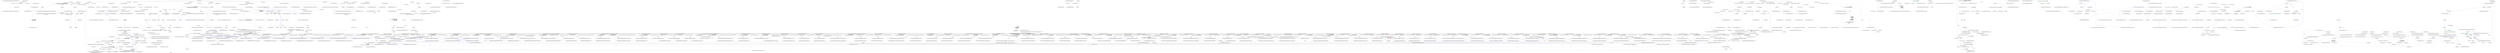 digraph  {
m0_0 [label="Entry Nancy.Bootstrapper.CollectionTypeRegistration.CollectionTypeRegistration(System.Type, System.Collections.Generic.IEnumerable<System.Type>)", span="19-19", cluster="Nancy.Bootstrapper.CollectionTypeRegistration.CollectionTypeRegistration(System.Type, System.Collections.Generic.IEnumerable<System.Type>)", file="CollectionTypeRegistration.cs"];
m0_1 [label="this.RegistrationType = registrationType", span="21-21", cluster="Nancy.Bootstrapper.CollectionTypeRegistration.CollectionTypeRegistration(System.Type, System.Collections.Generic.IEnumerable<System.Type>)", file="CollectionTypeRegistration.cs"];
m0_2 [label="this.ImplementationTypes = implementationTypes", span="22-22", cluster="Nancy.Bootstrapper.CollectionTypeRegistration.CollectionTypeRegistration(System.Type, System.Collections.Generic.IEnumerable<System.Type>)", file="CollectionTypeRegistration.cs", color=green, community=0];
m0_3 [label="Exit Nancy.Bootstrapper.CollectionTypeRegistration.CollectionTypeRegistration(System.Type, System.Collections.Generic.IEnumerable<System.Type>)", span="19-19", cluster="Nancy.Bootstrapper.CollectionTypeRegistration.CollectionTypeRegistration(System.Type, System.Collections.Generic.IEnumerable<System.Type>)", file="CollectionTypeRegistration.cs"];
m0_4 [label="Nancy.Bootstrapper.CollectionTypeRegistration", span="", file="CollectionTypeRegistration.cs"];
m2_17 [label="Entry System.Collections.Generic.List<T>.List()", span="0-0", cluster="System.Collections.Generic.List<T>.List()", file="ConfigurableBootstrapper.cs"];
m2_144 [label="Entry Nancy.Testing.ConfigurableBootstrapper.GetEngineInternal()", span="331-331", cluster="Nancy.Testing.ConfigurableBootstrapper.GetEngineInternal()", file="ConfigurableBootstrapper.cs"];
m2_145 [label="return this.ApplicationContainer.Resolve<INancyEngine>();", span="333-333", cluster="Nancy.Testing.ConfigurableBootstrapper.GetEngineInternal()", file="ConfigurableBootstrapper.cs"];
m2_146 [label="Exit Nancy.Testing.ConfigurableBootstrapper.GetEngineInternal()", span="331-331", cluster="Nancy.Testing.ConfigurableBootstrapper.GetEngineInternal()", file="ConfigurableBootstrapper.cs"];
m2_262 [label="Entry Nancy.Testing.ConfigurableBootstrapper.ConfigurableBootstrapperConfigurator.Dependency<T>()", span="604-604", cluster="Nancy.Testing.ConfigurableBootstrapper.ConfigurableBootstrapperConfigurator.Dependency<T>()", file="ConfigurableBootstrapper.cs"];
m2_263 [label="this.bootstrapper.registeredTypes.Add(new TypeRegistration(typeof(T), typeof(T)))", span="606-606", cluster="Nancy.Testing.ConfigurableBootstrapper.ConfigurableBootstrapperConfigurator.Dependency<T>()", file="ConfigurableBootstrapper.cs"];
m2_264 [label="typeof(T).GetInterfaces()", span="608-608", cluster="Nancy.Testing.ConfigurableBootstrapper.ConfigurableBootstrapperConfigurator.Dependency<T>()", file="ConfigurableBootstrapper.cs"];
m2_265 [label="this.bootstrapper.registeredTypes.Add(new TypeRegistration(interfaceType, typeof(T)))", span="610-610", cluster="Nancy.Testing.ConfigurableBootstrapper.ConfigurableBootstrapperConfigurator.Dependency<T>()", file="ConfigurableBootstrapper.cs"];
m2_266 [label="return this;", span="613-613", cluster="Nancy.Testing.ConfigurableBootstrapper.ConfigurableBootstrapperConfigurator.Dependency<T>()", file="ConfigurableBootstrapper.cs"];
m2_267 [label="Exit Nancy.Testing.ConfigurableBootstrapper.ConfigurableBootstrapperConfigurator.Dependency<T>()", span="604-604", cluster="Nancy.Testing.ConfigurableBootstrapper.ConfigurableBootstrapperConfigurator.Dependency<T>()", file="ConfigurableBootstrapper.cs"];
m2_151 [label="Entry Nancy.TinyIoc.TinyIoCContainer.Resolve<ResolveType>(string)", span="1336-1336", cluster="Nancy.TinyIoc.TinyIoCContainer.Resolve<ResolveType>(string)", file="ConfigurableBootstrapper.cs"];
m2_499 [label="Entry Nancy.Testing.ConfigurableBootstrapper.ConfigurableBootstrapperConfigurator.ViewEngine(Nancy.ViewEngines.IViewEngine)", span="1306-1306", cluster="Nancy.Testing.ConfigurableBootstrapper.ConfigurableBootstrapperConfigurator.ViewEngine(Nancy.ViewEngines.IViewEngine)", file="ConfigurableBootstrapper.cs"];
m2_500 [label="this.bootstrapper.registeredInstances.Add(\r\n                    new InstanceRegistration(typeof(IViewEngine), viewEngine))", span="1308-1309", cluster="Nancy.Testing.ConfigurableBootstrapper.ConfigurableBootstrapperConfigurator.ViewEngine(Nancy.ViewEngines.IViewEngine)", file="ConfigurableBootstrapper.cs"];
m2_501 [label="return this;", span="1311-1311", cluster="Nancy.Testing.ConfigurableBootstrapper.ConfigurableBootstrapperConfigurator.ViewEngine(Nancy.ViewEngines.IViewEngine)", file="ConfigurableBootstrapper.cs"];
m2_502 [label="Exit Nancy.Testing.ConfigurableBootstrapper.ConfigurableBootstrapperConfigurator.ViewEngine(Nancy.ViewEngines.IViewEngine)", span="1306-1306", cluster="Nancy.Testing.ConfigurableBootstrapper.ConfigurableBootstrapperConfigurator.ViewEngine(Nancy.ViewEngines.IViewEngine)", file="ConfigurableBootstrapper.cs"];
m2_479 [label="Entry Nancy.Testing.ConfigurableBootstrapper.ConfigurableBootstrapperConfigurator.ResponseProcessors(params System.Type[])", span="1245-1245", cluster="Nancy.Testing.ConfigurableBootstrapper.ConfigurableBootstrapperConfigurator.ResponseProcessors(params System.Type[])", file="ConfigurableBootstrapper.cs"];
m2_480 [label="this.bootstrapper.registeredTypes.Add(\r\n                    new CollectionTypeRegistration(typeof(IResponseProcessor), responseProcessors))", span="1247-1248", cluster="Nancy.Testing.ConfigurableBootstrapper.ConfigurableBootstrapperConfigurator.ResponseProcessors(params System.Type[])", file="ConfigurableBootstrapper.cs"];
m2_481 [label="return this;", span="1250-1250", cluster="Nancy.Testing.ConfigurableBootstrapper.ConfigurableBootstrapperConfigurator.ResponseProcessors(params System.Type[])", file="ConfigurableBootstrapper.cs"];
m2_482 [label="Exit Nancy.Testing.ConfigurableBootstrapper.ConfigurableBootstrapperConfigurator.ResponseProcessors(params System.Type[])", span="1245-1245", cluster="Nancy.Testing.ConfigurableBootstrapper.ConfigurableBootstrapperConfigurator.ResponseProcessors(params System.Type[])", file="ConfigurableBootstrapper.cs"];
m2_226 [label="Entry Nancy.Testing.ConfigurableBootstrapper.RegisterRequestContainerModules(Nancy.TinyIoc.TinyIoCContainer, System.Collections.Generic.IEnumerable<Nancy.Bootstrapper.ModuleRegistration>)", span="462-462", cluster="Nancy.Testing.ConfigurableBootstrapper.RegisterRequestContainerModules(Nancy.TinyIoc.TinyIoCContainer, System.Collections.Generic.IEnumerable<Nancy.Bootstrapper.ModuleRegistration>)", file="ConfigurableBootstrapper.cs"];
m2_227 [label=moduleRegistrationTypes, span="464-464", cluster="Nancy.Testing.ConfigurableBootstrapper.RegisterRequestContainerModules(Nancy.TinyIoc.TinyIoCContainer, System.Collections.Generic.IEnumerable<Nancy.Bootstrapper.ModuleRegistration>)", file="ConfigurableBootstrapper.cs"];
m2_228 [label="container.Register(\r\n                    typeof(INancyModule),\r\n                    moduleRegistrationType.ModuleType,\r\n                    moduleRegistrationType.ModuleKey).\r\n                    AsSingleton()", span="466-470", cluster="Nancy.Testing.ConfigurableBootstrapper.RegisterRequestContainerModules(Nancy.TinyIoc.TinyIoCContainer, System.Collections.Generic.IEnumerable<Nancy.Bootstrapper.ModuleRegistration>)", file="ConfigurableBootstrapper.cs"];
m2_229 [label="Exit Nancy.Testing.ConfigurableBootstrapper.RegisterRequestContainerModules(Nancy.TinyIoc.TinyIoCContainer, System.Collections.Generic.IEnumerable<Nancy.Bootstrapper.ModuleRegistration>)", span="462-462", cluster="Nancy.Testing.ConfigurableBootstrapper.RegisterRequestContainerModules(Nancy.TinyIoc.TinyIoCContainer, System.Collections.Generic.IEnumerable<Nancy.Bootstrapper.ModuleRegistration>)", file="ConfigurableBootstrapper.cs"];
m2_312 [label="Entry System.Collections.Generic.List<T>.List(System.Collections.Generic.IEnumerable<T>)", span="0-0", cluster="System.Collections.Generic.List<T>.List(System.Collections.Generic.IEnumerable<T>)", file="ConfigurableBootstrapper.cs"];
m2_390 [label="Entry Nancy.Testing.ConfigurableBootstrapper.ConfigurableBootstrapperConfigurator.RouteCache<T>()", span="973-973", cluster="Nancy.Testing.ConfigurableBootstrapper.ConfigurableBootstrapperConfigurator.RouteCache<T>()", file="ConfigurableBootstrapper.cs"];
m2_391 [label="this.bootstrapper.configuration.RouteCache = typeof(T)", span="975-975", cluster="Nancy.Testing.ConfigurableBootstrapper.ConfigurableBootstrapperConfigurator.RouteCache<T>()", file="ConfigurableBootstrapper.cs"];
m2_392 [label="return this;", span="976-976", cluster="Nancy.Testing.ConfigurableBootstrapper.ConfigurableBootstrapperConfigurator.RouteCache<T>()", file="ConfigurableBootstrapper.cs"];
m2_393 [label="Exit Nancy.Testing.ConfigurableBootstrapper.ConfigurableBootstrapperConfigurator.RouteCache<T>()", span="973-973", cluster="Nancy.Testing.ConfigurableBootstrapper.ConfigurableBootstrapperConfigurator.RouteCache<T>()", file="ConfigurableBootstrapper.cs"];
m2_74 [label="Entry object.GetType()", span="0-0", cluster="object.GetType()", file="ConfigurableBootstrapper.cs"];
m2_185 [label="Entry Unk.All", span="", cluster="Unk.All", file="ConfigurableBootstrapper.cs"];
m2_135 [label="Entry Nancy.TinyIoc.TinyIoCContainer.GetChildContainer()", span="754-754", cluster="Nancy.TinyIoc.TinyIoCContainer.GetChildContainer()", file="ConfigurableBootstrapper.cs"];
m2_495 [label="Entry Nancy.Testing.ConfigurableBootstrapper.ConfigurableBootstrapperConfigurator.ViewCache<T>()", span="1295-1295", cluster="Nancy.Testing.ConfigurableBootstrapper.ConfigurableBootstrapperConfigurator.ViewCache<T>()", file="ConfigurableBootstrapper.cs"];
m2_496 [label="this.bootstrapper.configuration.ViewCache = typeof(T)", span="1297-1297", cluster="Nancy.Testing.ConfigurableBootstrapper.ConfigurableBootstrapperConfigurator.ViewCache<T>()", file="ConfigurableBootstrapper.cs"];
m2_497 [label="return this;", span="1298-1298", cluster="Nancy.Testing.ConfigurableBootstrapper.ConfigurableBootstrapperConfigurator.ViewCache<T>()", file="ConfigurableBootstrapper.cs"];
m2_498 [label="Exit Nancy.Testing.ConfigurableBootstrapper.ConfigurableBootstrapperConfigurator.ViewCache<T>()", span="1295-1295", cluster="Nancy.Testing.ConfigurableBootstrapper.ConfigurableBootstrapperConfigurator.ViewCache<T>()", file="ConfigurableBootstrapper.cs"];
m2_34 [label="Entry System.Action<T1, T2>.Invoke(T1, T2)", span="0-0", cluster="System.Action<T1, T2>.Invoke(T1, T2)", file="ConfigurableBootstrapper.cs"];
m2_27 [label="Entry Nancy.Testing.ConfigurableBootstrapper.LoadReferencesForAssemblyUnderTest(string)", span="143-143", cluster="Nancy.Testing.ConfigurableBootstrapper.LoadReferencesForAssemblyUnderTest(string)", file="ConfigurableBootstrapper.cs"];
m2_75 [label="!TestAssemblySuffixes.Any(x => GetSafePathExtension(testAssemblyName).Equals(''.'' + x, StringComparison.OrdinalIgnoreCase))", span="145-145", cluster="Nancy.Testing.ConfigurableBootstrapper.LoadReferencesForAssemblyUnderTest(string)", file="ConfigurableBootstrapper.cs"];
m2_77 [label="var testAssemblyNameWithoutExtension =\r\n                Path.GetFileNameWithoutExtension(testAssemblyName)", span="150-151", cluster="Nancy.Testing.ConfigurableBootstrapper.LoadReferencesForAssemblyUnderTest(string)", file="ConfigurableBootstrapper.cs"];
m2_76 [label="return;", span="147-147", cluster="Nancy.Testing.ConfigurableBootstrapper.LoadReferencesForAssemblyUnderTest(string)", file="ConfigurableBootstrapper.cs"];
m2_78 [label="var testAssemblyPath =\r\n                Path.Combine(AppDomain.CurrentDomain.BaseDirectory, string.Concat(testAssemblyNameWithoutExtension, ''.dll''))", span="153-154", cluster="Nancy.Testing.ConfigurableBootstrapper.LoadReferencesForAssemblyUnderTest(string)", file="ConfigurableBootstrapper.cs"];
m2_80 [label="AppDomainAssemblyTypeScanner.LoadAssemblies(AppDomain.CurrentDomain.BaseDirectory, string.Concat(testAssemblyNameWithoutExtension, ''.dll''))", span="158-158", cluster="Nancy.Testing.ConfigurableBootstrapper.LoadReferencesForAssemblyUnderTest(string)", file="ConfigurableBootstrapper.cs"];
m2_81 [label="var assemblyUnderTest = AppDomain.CurrentDomain\r\n                    .GetAssemblies()\r\n                    .FirstOrDefault(x => x.GetName().Name.Equals(testAssemblyNameWithoutExtension, StringComparison.OrdinalIgnoreCase))", span="160-162", cluster="Nancy.Testing.ConfigurableBootstrapper.LoadReferencesForAssemblyUnderTest(string)", file="ConfigurableBootstrapper.cs"];
m2_79 [label="File.Exists(testAssemblyPath)", span="156-156", cluster="Nancy.Testing.ConfigurableBootstrapper.LoadReferencesForAssemblyUnderTest(string)", file="ConfigurableBootstrapper.cs"];
m2_82 [label="assemblyUnderTest != null", span="164-164", cluster="Nancy.Testing.ConfigurableBootstrapper.LoadReferencesForAssemblyUnderTest(string)", file="ConfigurableBootstrapper.cs"];
m2_83 [label="assemblyUnderTest.GetReferencedAssemblies()", span="166-166", cluster="Nancy.Testing.ConfigurableBootstrapper.LoadReferencesForAssemblyUnderTest(string)", file="ConfigurableBootstrapper.cs"];
m2_84 [label="AppDomainAssemblyTypeScanner.LoadAssemblies(AppDomain.CurrentDomain.BaseDirectory, string.Concat(referencedAssembly.Name, ''.dll''))", span="168-168", cluster="Nancy.Testing.ConfigurableBootstrapper.LoadReferencesForAssemblyUnderTest(string)", file="ConfigurableBootstrapper.cs"];
m2_85 [label="Exit Nancy.Testing.ConfigurableBootstrapper.LoadReferencesForAssemblyUnderTest(string)", span="143-143", cluster="Nancy.Testing.ConfigurableBootstrapper.LoadReferencesForAssemblyUnderTest(string)", file="ConfigurableBootstrapper.cs"];
m2_414 [label="Entry Nancy.Testing.ConfigurableBootstrapper.ConfigurableBootstrapperConfigurator.RouteInvoker<T>()", span="1047-1047", cluster="Nancy.Testing.ConfigurableBootstrapper.ConfigurableBootstrapperConfigurator.RouteInvoker<T>()", file="ConfigurableBootstrapper.cs"];
m2_415 [label="this.bootstrapper.configuration.RouteInvoker = typeof(T)", span="1049-1049", cluster="Nancy.Testing.ConfigurableBootstrapper.ConfigurableBootstrapperConfigurator.RouteInvoker<T>()", file="ConfigurableBootstrapper.cs"];
m2_416 [label="return this;", span="1050-1050", cluster="Nancy.Testing.ConfigurableBootstrapper.ConfigurableBootstrapperConfigurator.RouteInvoker<T>()", file="ConfigurableBootstrapper.cs"];
m2_417 [label="Exit Nancy.Testing.ConfigurableBootstrapper.ConfigurableBootstrapperConfigurator.RouteInvoker<T>()", span="1047-1047", cluster="Nancy.Testing.ConfigurableBootstrapper.ConfigurableBootstrapperConfigurator.RouteInvoker<T>()", file="ConfigurableBootstrapper.cs"];
m2_438 [label="Entry Nancy.Testing.ConfigurableBootstrapper.ConfigurableBootstrapperConfigurator.ModelValidatorLocator<T>()", span="1119-1119", cluster="Nancy.Testing.ConfigurableBootstrapper.ConfigurableBootstrapperConfigurator.ModelValidatorLocator<T>()", file="ConfigurableBootstrapper.cs"];
m2_439 [label="this.bootstrapper.configuration.ModelValidatorLocator = typeof(T)", span="1121-1121", cluster="Nancy.Testing.ConfigurableBootstrapper.ConfigurableBootstrapperConfigurator.ModelValidatorLocator<T>()", file="ConfigurableBootstrapper.cs"];
m2_440 [label="return this;", span="1122-1122", cluster="Nancy.Testing.ConfigurableBootstrapper.ConfigurableBootstrapperConfigurator.ModelValidatorLocator<T>()", file="ConfigurableBootstrapper.cs"];
m2_441 [label="Exit Nancy.Testing.ConfigurableBootstrapper.ConfigurableBootstrapperConfigurator.ModelValidatorLocator<T>()", span="1119-1119", cluster="Nancy.Testing.ConfigurableBootstrapper.ConfigurableBootstrapperConfigurator.ModelValidatorLocator<T>()", file="ConfigurableBootstrapper.cs"];
m2_173 [label="Entry Nancy.Testing.ConfigurableBootstrapper.RegisterTypes(Nancy.TinyIoc.TinyIoCContainer, System.Collections.Generic.IEnumerable<Nancy.Bootstrapper.TypeRegistration>)", span="405-405", cluster="Nancy.Testing.ConfigurableBootstrapper.RegisterTypes(Nancy.TinyIoc.TinyIoCContainer, System.Collections.Generic.IEnumerable<Nancy.Bootstrapper.TypeRegistration>)", file="ConfigurableBootstrapper.cs"];
m2_174 [label="var configuredTypes = this.GetTypeRegistrations().ToList()", span="407-407", cluster="Nancy.Testing.ConfigurableBootstrapper.RegisterTypes(Nancy.TinyIoc.TinyIoCContainer, System.Collections.Generic.IEnumerable<Nancy.Bootstrapper.TypeRegistration>)", file="ConfigurableBootstrapper.cs"];
m2_175 [label="typeRegistrations = configuredTypes\r\n                .Concat(typeRegistrations.Where(x => configuredTypes.All(y => y.RegistrationType != x.RegistrationType)))\r\n                .Where(x => this.registeredInstances.All(y => y.RegistrationType != x.RegistrationType))", span="409-411", cluster="Nancy.Testing.ConfigurableBootstrapper.RegisterTypes(Nancy.TinyIoc.TinyIoCContainer, System.Collections.Generic.IEnumerable<Nancy.Bootstrapper.TypeRegistration>)", file="ConfigurableBootstrapper.cs"];
m2_177 [label="container.Register(typeRegistration.RegistrationType, typeRegistration.ImplementationType).AsSingleton()", span="415-415", cluster="Nancy.Testing.ConfigurableBootstrapper.RegisterTypes(Nancy.TinyIoc.TinyIoCContainer, System.Collections.Generic.IEnumerable<Nancy.Bootstrapper.TypeRegistration>)", file="ConfigurableBootstrapper.cs"];
m2_176 [label=typeRegistrations, span="413-413", cluster="Nancy.Testing.ConfigurableBootstrapper.RegisterTypes(Nancy.TinyIoc.TinyIoCContainer, System.Collections.Generic.IEnumerable<Nancy.Bootstrapper.TypeRegistration>)", file="ConfigurableBootstrapper.cs"];
m2_178 [label="Exit Nancy.Testing.ConfigurableBootstrapper.RegisterTypes(Nancy.TinyIoc.TinyIoCContainer, System.Collections.Generic.IEnumerable<Nancy.Bootstrapper.TypeRegistration>)", span="405-405", cluster="Nancy.Testing.ConfigurableBootstrapper.RegisterTypes(Nancy.TinyIoc.TinyIoCContainer, System.Collections.Generic.IEnumerable<Nancy.Bootstrapper.TypeRegistration>)", file="ConfigurableBootstrapper.cs"];
m2_595 [label="Entry Nancy.Testing.ConfigurableBootstrapper.ConfigurableBootstrapperConfigurator.RequestStartup(System.Action<Nancy.TinyIoc.TinyIoCContainer, Nancy.Bootstrapper.IPipelines, Nancy.NancyContext>)", span="1584-1584", cluster="Nancy.Testing.ConfigurableBootstrapper.ConfigurableBootstrapperConfigurator.RequestStartup(System.Action<Nancy.TinyIoc.TinyIoCContainer, Nancy.Bootstrapper.IPipelines, Nancy.NancyContext>)", file="ConfigurableBootstrapper.cs"];
m2_596 [label="this.bootstrapper.requestStartupActions.Add(action)", span="1586-1586", cluster="Nancy.Testing.ConfigurableBootstrapper.ConfigurableBootstrapperConfigurator.RequestStartup(System.Action<Nancy.TinyIoc.TinyIoCContainer, Nancy.Bootstrapper.IPipelines, Nancy.NancyContext>)", file="ConfigurableBootstrapper.cs"];
m2_597 [label="return this;", span="1587-1587", cluster="Nancy.Testing.ConfigurableBootstrapper.ConfigurableBootstrapperConfigurator.RequestStartup(System.Action<Nancy.TinyIoc.TinyIoCContainer, Nancy.Bootstrapper.IPipelines, Nancy.NancyContext>)", file="ConfigurableBootstrapper.cs"];
m2_598 [label="Exit Nancy.Testing.ConfigurableBootstrapper.ConfigurableBootstrapperConfigurator.RequestStartup(System.Action<Nancy.TinyIoc.TinyIoCContainer, Nancy.Bootstrapper.IPipelines, Nancy.NancyContext>)", span="1584-1584", cluster="Nancy.Testing.ConfigurableBootstrapper.ConfigurableBootstrapperConfigurator.RequestStartup(System.Action<Nancy.TinyIoc.TinyIoCContainer, Nancy.Bootstrapper.IPipelines, Nancy.NancyContext>)", file="ConfigurableBootstrapper.cs"];
m2_155 [label="Entry Nancy.Testing.ConfigurableBootstrapper.GetDiagnostics()", span="360-360", cluster="Nancy.Testing.ConfigurableBootstrapper.GetDiagnostics()", file="ConfigurableBootstrapper.cs"];
m2_156 [label="return this.ApplicationContainer.Resolve<IDiagnostics>();", span="362-362", cluster="Nancy.Testing.ConfigurableBootstrapper.GetDiagnostics()", file="ConfigurableBootstrapper.cs"];
m2_157 [label="Exit Nancy.Testing.ConfigurableBootstrapper.GetDiagnostics()", span="360-360", cluster="Nancy.Testing.ConfigurableBootstrapper.GetDiagnostics()", file="ConfigurableBootstrapper.cs"];
m2_507 [label="Entry Nancy.Testing.ConfigurableBootstrapper.ConfigurableBootstrapperConfigurator.ViewEngines(params System.Type[])", span="1332-1332", cluster="Nancy.Testing.ConfigurableBootstrapper.ConfigurableBootstrapperConfigurator.ViewEngines(params System.Type[])", file="ConfigurableBootstrapper.cs"];
m2_508 [label="this.bootstrapper.registeredTypes.Add(\r\n                    new CollectionTypeRegistration(typeof(IViewEngine), viewEngines))", span="1334-1335", cluster="Nancy.Testing.ConfigurableBootstrapper.ConfigurableBootstrapperConfigurator.ViewEngines(params System.Type[])", file="ConfigurableBootstrapper.cs"];
m2_509 [label="return this;", span="1337-1337", cluster="Nancy.Testing.ConfigurableBootstrapper.ConfigurableBootstrapperConfigurator.ViewEngines(params System.Type[])", file="ConfigurableBootstrapper.cs"];
m2_510 [label="Exit Nancy.Testing.ConfigurableBootstrapper.ConfigurableBootstrapperConfigurator.ViewEngines(params System.Type[])", span="1332-1332", cluster="Nancy.Testing.ConfigurableBootstrapper.ConfigurableBootstrapperConfigurator.ViewEngines(params System.Type[])", file="ConfigurableBootstrapper.cs"];
m2_551 [label="Entry Nancy.Testing.ConfigurableBootstrapper.ConfigurableBootstrapperConfigurator.ObjectSerializer(Nancy.IObjectSerializer)", span="1465-1465", cluster="Nancy.Testing.ConfigurableBootstrapper.ConfigurableBootstrapperConfigurator.ObjectSerializer(Nancy.IObjectSerializer)", file="ConfigurableBootstrapper.cs"];
m2_552 [label="this.bootstrapper.registeredInstances.Add(\r\n                    new InstanceRegistration(typeof(IObjectSerializer), objectSerializer))", span="1467-1468", cluster="Nancy.Testing.ConfigurableBootstrapper.ConfigurableBootstrapperConfigurator.ObjectSerializer(Nancy.IObjectSerializer)", file="ConfigurableBootstrapper.cs"];
m2_553 [label="return this;", span="1470-1470", cluster="Nancy.Testing.ConfigurableBootstrapper.ConfigurableBootstrapperConfigurator.ObjectSerializer(Nancy.IObjectSerializer)", file="ConfigurableBootstrapper.cs"];
m2_554 [label="Exit Nancy.Testing.ConfigurableBootstrapper.ConfigurableBootstrapperConfigurator.ObjectSerializer(Nancy.IObjectSerializer)", span="1465-1465", cluster="Nancy.Testing.ConfigurableBootstrapper.ConfigurableBootstrapperConfigurator.ObjectSerializer(Nancy.IObjectSerializer)", file="ConfigurableBootstrapper.cs"];
m2_68 [label="Entry Nancy.Testing.ConfigurableBootstrapper.GetCollectionTypeRegistrations()", span="138-138", cluster="Nancy.Testing.ConfigurableBootstrapper.GetCollectionTypeRegistrations()", file="ConfigurableBootstrapper.cs"];
m2_69 [label="return this.registeredTypes.Where(x => x.GetType() == typeof(CollectionTypeRegistration)).Cast<CollectionTypeRegistration>();", span="140-140", cluster="Nancy.Testing.ConfigurableBootstrapper.GetCollectionTypeRegistrations()", file="ConfigurableBootstrapper.cs"];
m2_70 [label="Exit Nancy.Testing.ConfigurableBootstrapper.GetCollectionTypeRegistrations()", span="138-138", cluster="Nancy.Testing.ConfigurableBootstrapper.GetCollectionTypeRegistrations()", file="ConfigurableBootstrapper.cs"];
m2_374 [label="Entry Nancy.Testing.ConfigurableBootstrapper.ConfigurableBootstrapperConfigurator.RenderContextFactory<T>()", span="925-925", cluster="Nancy.Testing.ConfigurableBootstrapper.ConfigurableBootstrapperConfigurator.RenderContextFactory<T>()", file="ConfigurableBootstrapper.cs"];
m2_375 [label="this.bootstrapper.configuration.RenderContextFactory = typeof(T)", span="927-927", cluster="Nancy.Testing.ConfigurableBootstrapper.ConfigurableBootstrapperConfigurator.RenderContextFactory<T>()", file="ConfigurableBootstrapper.cs"];
m2_376 [label="return this;", span="928-928", cluster="Nancy.Testing.ConfigurableBootstrapper.ConfigurableBootstrapperConfigurator.RenderContextFactory<T>()", file="ConfigurableBootstrapper.cs"];
m2_377 [label="Exit Nancy.Testing.ConfigurableBootstrapper.ConfigurableBootstrapperConfigurator.RenderContextFactory<T>()", span="925-925", cluster="Nancy.Testing.ConfigurableBootstrapper.ConfigurableBootstrapperConfigurator.RenderContextFactory<T>()", file="ConfigurableBootstrapper.cs"];
m2_179 [label="Entry System.Collections.Generic.IEnumerable<TSource>.ToList<TSource>()", span="0-0", cluster="System.Collections.Generic.IEnumerable<TSource>.ToList<TSource>()", file="ConfigurableBootstrapper.cs"];
m2_208 [label="Entry Nancy.Testing.ConfigurableBootstrapper.RegisterInstances(Nancy.TinyIoc.TinyIoCContainer, System.Collections.Generic.IEnumerable<Nancy.Bootstrapper.InstanceRegistration>)", span="443-443", cluster="Nancy.Testing.ConfigurableBootstrapper.RegisterInstances(Nancy.TinyIoc.TinyIoCContainer, System.Collections.Generic.IEnumerable<Nancy.Bootstrapper.InstanceRegistration>)", file="ConfigurableBootstrapper.cs"];
m2_209 [label="instanceRegistrations = this.registeredInstances\r\n                .Concat(instanceRegistrations.Where(x => this.registeredInstances.All(y => y.RegistrationType != x.RegistrationType)))\r\n                .Where(x => this.GetTypeRegistrations().All(y => y.RegistrationType != x.RegistrationType))", span="445-447", cluster="Nancy.Testing.ConfigurableBootstrapper.RegisterInstances(Nancy.TinyIoc.TinyIoCContainer, System.Collections.Generic.IEnumerable<Nancy.Bootstrapper.InstanceRegistration>)", file="ConfigurableBootstrapper.cs"];
m2_211 [label="container.Register(\r\n                    instanceRegistration.RegistrationType,\r\n                    instanceRegistration.Implementation)", span="451-453", cluster="Nancy.Testing.ConfigurableBootstrapper.RegisterInstances(Nancy.TinyIoc.TinyIoCContainer, System.Collections.Generic.IEnumerable<Nancy.Bootstrapper.InstanceRegistration>)", file="ConfigurableBootstrapper.cs"];
m2_210 [label=instanceRegistrations, span="449-449", cluster="Nancy.Testing.ConfigurableBootstrapper.RegisterInstances(Nancy.TinyIoc.TinyIoCContainer, System.Collections.Generic.IEnumerable<Nancy.Bootstrapper.InstanceRegistration>)", file="ConfigurableBootstrapper.cs"];
m2_212 [label="Exit Nancy.Testing.ConfigurableBootstrapper.RegisterInstances(Nancy.TinyIoc.TinyIoCContainer, System.Collections.Generic.IEnumerable<Nancy.Bootstrapper.InstanceRegistration>)", span="443-443", cluster="Nancy.Testing.ConfigurableBootstrapper.RegisterInstances(Nancy.TinyIoc.TinyIoCContainer, System.Collections.Generic.IEnumerable<Nancy.Bootstrapper.InstanceRegistration>)", file="ConfigurableBootstrapper.cs"];
m2_426 [label="Entry Nancy.Testing.ConfigurableBootstrapper.ConfigurableBootstrapperConfigurator.RouteResolver(Nancy.Routing.IRouteResolver)", span="1082-1082", cluster="Nancy.Testing.ConfigurableBootstrapper.ConfigurableBootstrapperConfigurator.RouteResolver(Nancy.Routing.IRouteResolver)", file="ConfigurableBootstrapper.cs"];
m2_427 [label="this.bootstrapper.registeredInstances.Add(\r\n                    new InstanceRegistration(typeof(IRouteResolver), routeResolver))", span="1084-1085", cluster="Nancy.Testing.ConfigurableBootstrapper.ConfigurableBootstrapperConfigurator.RouteResolver(Nancy.Routing.IRouteResolver)", file="ConfigurableBootstrapper.cs"];
m2_428 [label="return this;", span="1087-1087", cluster="Nancy.Testing.ConfigurableBootstrapper.ConfigurableBootstrapperConfigurator.RouteResolver(Nancy.Routing.IRouteResolver)", file="ConfigurableBootstrapper.cs"];
m2_429 [label="Exit Nancy.Testing.ConfigurableBootstrapper.ConfigurableBootstrapperConfigurator.RouteResolver(Nancy.Routing.IRouteResolver)", span="1082-1082", cluster="Nancy.Testing.ConfigurableBootstrapper.ConfigurableBootstrapperConfigurator.RouteResolver(Nancy.Routing.IRouteResolver)", file="ConfigurableBootstrapper.cs"];
m2_352 [label="Entry Nancy.Bootstrapper.DefaultModuleKeyGenerator.GetKeyForModuleType(System.Type)", span="14-14", cluster="Nancy.Bootstrapper.DefaultModuleKeyGenerator.GetKeyForModuleType(System.Type)", file="ConfigurableBootstrapper.cs"];
m2_370 [label="Entry Nancy.Testing.ConfigurableBootstrapper.ConfigurableBootstrapperConfigurator.RenderContextFactory(Nancy.ViewEngines.IRenderContextFactory)", span="912-912", cluster="Nancy.Testing.ConfigurableBootstrapper.ConfigurableBootstrapperConfigurator.RenderContextFactory(Nancy.ViewEngines.IRenderContextFactory)", file="ConfigurableBootstrapper.cs"];
m2_371 [label="this.bootstrapper.registeredInstances.Add(\r\n                    new InstanceRegistration(typeof(IRenderContextFactory), renderContextFactory))", span="914-915", cluster="Nancy.Testing.ConfigurableBootstrapper.ConfigurableBootstrapperConfigurator.RenderContextFactory(Nancy.ViewEngines.IRenderContextFactory)", file="ConfigurableBootstrapper.cs"];
m2_372 [label="return this;", span="917-917", cluster="Nancy.Testing.ConfigurableBootstrapper.ConfigurableBootstrapperConfigurator.RenderContextFactory(Nancy.ViewEngines.IRenderContextFactory)", file="ConfigurableBootstrapper.cs"];
m2_373 [label="Exit Nancy.Testing.ConfigurableBootstrapper.ConfigurableBootstrapperConfigurator.RenderContextFactory(Nancy.ViewEngines.IRenderContextFactory)", span="912-912", cluster="Nancy.Testing.ConfigurableBootstrapper.ConfigurableBootstrapperConfigurator.RenderContextFactory(Nancy.ViewEngines.IRenderContextFactory)", file="ConfigurableBootstrapper.cs"];
m2_434 [label="Entry Nancy.Testing.ConfigurableBootstrapper.ConfigurableBootstrapperConfigurator.ModelValidatorLocator(Nancy.Validation.IModelValidatorLocator)", span="1106-1106", cluster="Nancy.Testing.ConfigurableBootstrapper.ConfigurableBootstrapperConfigurator.ModelValidatorLocator(Nancy.Validation.IModelValidatorLocator)", file="ConfigurableBootstrapper.cs"];
m2_435 [label="this.bootstrapper.registeredInstances.Add(\r\n                    new InstanceRegistration(typeof(IModelValidatorLocator), modelValidatorLocator))", span="1108-1109", cluster="Nancy.Testing.ConfigurableBootstrapper.ConfigurableBootstrapperConfigurator.ModelValidatorLocator(Nancy.Validation.IModelValidatorLocator)", file="ConfigurableBootstrapper.cs"];
m2_436 [label="return this;", span="1111-1111", cluster="Nancy.Testing.ConfigurableBootstrapper.ConfigurableBootstrapperConfigurator.ModelValidatorLocator(Nancy.Validation.IModelValidatorLocator)", file="ConfigurableBootstrapper.cs"];
m2_437 [label="Exit Nancy.Testing.ConfigurableBootstrapper.ConfigurableBootstrapperConfigurator.ModelValidatorLocator(Nancy.Validation.IModelValidatorLocator)", span="1106-1106", cluster="Nancy.Testing.ConfigurableBootstrapper.ConfigurableBootstrapperConfigurator.ModelValidatorLocator(Nancy.Validation.IModelValidatorLocator)", file="ConfigurableBootstrapper.cs"];
m2_53 [label="Entry Nancy.Bootstrapper.NancyBootstrapperWithRequestContainerBase<TContainer>.GetModuleByKey(string, Nancy.NancyContext)", span="53-53", cluster="Nancy.Bootstrapper.NancyBootstrapperWithRequestContainerBase<TContainer>.GetModuleByKey(string, Nancy.NancyContext)", file="ConfigurableBootstrapper.cs"];
m2_95 [label="Entry Unk.Concat", span="", cluster="Unk.Concat", file="ConfigurableBootstrapper.cs"];
m2_89 [label="Entry System.IO.Path.Combine(string, string)", span="0-0", cluster="System.IO.Path.Combine(string, string)", file="ConfigurableBootstrapper.cs"];
m2_402 [label="Entry Nancy.Testing.ConfigurableBootstrapper.ConfigurableBootstrapperConfigurator.RootPathProvider(Nancy.IRootPathProvider)", span="1008-1008", cluster="Nancy.Testing.ConfigurableBootstrapper.ConfigurableBootstrapperConfigurator.RootPathProvider(Nancy.IRootPathProvider)", file="ConfigurableBootstrapper.cs"];
m2_403 [label="this.bootstrapper.registeredInstances.Add(\r\n                    new InstanceRegistration(typeof(IRootPathProvider), rootPathProvider))", span="1010-1011", cluster="Nancy.Testing.ConfigurableBootstrapper.ConfigurableBootstrapperConfigurator.RootPathProvider(Nancy.IRootPathProvider)", file="ConfigurableBootstrapper.cs"];
m2_404 [label="return this;", span="1013-1013", cluster="Nancy.Testing.ConfigurableBootstrapper.ConfigurableBootstrapperConfigurator.RootPathProvider(Nancy.IRootPathProvider)", file="ConfigurableBootstrapper.cs"];
m2_405 [label="Exit Nancy.Testing.ConfigurableBootstrapper.ConfigurableBootstrapperConfigurator.RootPathProvider(Nancy.IRootPathProvider)", span="1008-1008", cluster="Nancy.Testing.ConfigurableBootstrapper.ConfigurableBootstrapperConfigurator.RootPathProvider(Nancy.IRootPathProvider)", file="ConfigurableBootstrapper.cs"];
m2_394 [label="Entry Nancy.Testing.ConfigurableBootstrapper.ConfigurableBootstrapperConfigurator.RouteCacheProvider(Nancy.Routing.IRouteCacheProvider)", span="984-984", cluster="Nancy.Testing.ConfigurableBootstrapper.ConfigurableBootstrapperConfigurator.RouteCacheProvider(Nancy.Routing.IRouteCacheProvider)", file="ConfigurableBootstrapper.cs"];
m2_395 [label="this.bootstrapper.registeredInstances.Add(\r\n                    new InstanceRegistration(typeof(IRouteCacheProvider), routeCacheProvider))", span="986-987", cluster="Nancy.Testing.ConfigurableBootstrapper.ConfigurableBootstrapperConfigurator.RouteCacheProvider(Nancy.Routing.IRouteCacheProvider)", file="ConfigurableBootstrapper.cs"];
m2_396 [label="return this;", span="989-989", cluster="Nancy.Testing.ConfigurableBootstrapper.ConfigurableBootstrapperConfigurator.RouteCacheProvider(Nancy.Routing.IRouteCacheProvider)", file="ConfigurableBootstrapper.cs"];
m2_397 [label="Exit Nancy.Testing.ConfigurableBootstrapper.ConfigurableBootstrapperConfigurator.RouteCacheProvider(Nancy.Routing.IRouteCacheProvider)", span="984-984", cluster="Nancy.Testing.ConfigurableBootstrapper.ConfigurableBootstrapperConfigurator.RouteCacheProvider(Nancy.Routing.IRouteCacheProvider)", file="ConfigurableBootstrapper.cs"];
m2_422 [label="Entry Nancy.Testing.ConfigurableBootstrapper.ConfigurableBootstrapperConfigurator.RoutePatternMatcher<T>()", span="1071-1071", cluster="Nancy.Testing.ConfigurableBootstrapper.ConfigurableBootstrapperConfigurator.RoutePatternMatcher<T>()", file="ConfigurableBootstrapper.cs"];
m2_423 [label="this.bootstrapper.configuration.RoutePatternMatcher = typeof(T)", span="1073-1073", cluster="Nancy.Testing.ConfigurableBootstrapper.ConfigurableBootstrapperConfigurator.RoutePatternMatcher<T>()", file="ConfigurableBootstrapper.cs"];
m2_424 [label="return this;", span="1074-1074", cluster="Nancy.Testing.ConfigurableBootstrapper.ConfigurableBootstrapperConfigurator.RoutePatternMatcher<T>()", file="ConfigurableBootstrapper.cs"];
m2_425 [label="Exit Nancy.Testing.ConfigurableBootstrapper.ConfigurableBootstrapperConfigurator.RoutePatternMatcher<T>()", span="1071-1071", cluster="Nancy.Testing.ConfigurableBootstrapper.ConfigurableBootstrapperConfigurator.RoutePatternMatcher<T>()", file="ConfigurableBootstrapper.cs"];
m2_591 [label="Entry Nancy.Testing.ConfigurableBootstrapper.ConfigurableBootstrapperConfigurator.ApplicationStartup(System.Action<Nancy.TinyIoc.TinyIoCContainer, Nancy.Bootstrapper.IPipelines>)", span="1578-1578", cluster="Nancy.Testing.ConfigurableBootstrapper.ConfigurableBootstrapperConfigurator.ApplicationStartup(System.Action<Nancy.TinyIoc.TinyIoCContainer, Nancy.Bootstrapper.IPipelines>)", file="ConfigurableBootstrapper.cs"];
m2_592 [label="this.bootstrapper.applicationStartupActions.Add(action)", span="1580-1580", cluster="Nancy.Testing.ConfigurableBootstrapper.ConfigurableBootstrapperConfigurator.ApplicationStartup(System.Action<Nancy.TinyIoc.TinyIoCContainer, Nancy.Bootstrapper.IPipelines>)", file="ConfigurableBootstrapper.cs"];
m2_593 [label="return this;", span="1581-1581", cluster="Nancy.Testing.ConfigurableBootstrapper.ConfigurableBootstrapperConfigurator.ApplicationStartup(System.Action<Nancy.TinyIoc.TinyIoCContainer, Nancy.Bootstrapper.IPipelines>)", file="ConfigurableBootstrapper.cs"];
m2_594 [label="Exit Nancy.Testing.ConfigurableBootstrapper.ConfigurableBootstrapperConfigurator.ApplicationStartup(System.Action<Nancy.TinyIoc.TinyIoCContainer, Nancy.Bootstrapper.IPipelines>)", span="1578-1578", cluster="Nancy.Testing.ConfigurableBootstrapper.ConfigurableBootstrapperConfigurator.ApplicationStartup(System.Action<Nancy.TinyIoc.TinyIoCContainer, Nancy.Bootstrapper.IPipelines>)", file="ConfigurableBootstrapper.cs"];
m2_90 [label="Entry System.IO.File.Exists(string)", span="0-0", cluster="System.IO.File.Exists(string)", file="ConfigurableBootstrapper.cs"];
m2_52 [label="Entry Nancy.Testing.ConfigurableBootstrapper.ConfigurableModuleCatalog.GetModuleByKey(string, Nancy.NancyContext)", span="1622-1622", cluster="Nancy.Testing.ConfigurableBootstrapper.ConfigurableModuleCatalog.GetModuleByKey(string, Nancy.NancyContext)", file="ConfigurableBootstrapper.cs"];
m2_604 [label="return this.moduleInstances.ContainsKey(moduleKey) ? this.moduleInstances[moduleKey] : null;", span="1624-1624", cluster="Nancy.Testing.ConfigurableBootstrapper.ConfigurableModuleCatalog.GetModuleByKey(string, Nancy.NancyContext)", file="ConfigurableBootstrapper.cs"];
m2_605 [label="Exit Nancy.Testing.ConfigurableBootstrapper.ConfigurableModuleCatalog.GetModuleByKey(string, Nancy.NancyContext)", span="1622-1622", cluster="Nancy.Testing.ConfigurableBootstrapper.ConfigurableModuleCatalog.GetModuleByKey(string, Nancy.NancyContext)", file="ConfigurableBootstrapper.cs"];
m2_48 [label="Entry Nancy.Testing.ConfigurableBootstrapper.GetModuleByKey(string, Nancy.NancyContext)", span="120-120", cluster="Nancy.Testing.ConfigurableBootstrapper.GetModuleByKey(string, Nancy.NancyContext)", file="ConfigurableBootstrapper.cs"];
m2_49 [label="var module =\r\n                this.catalog.GetModuleByKey(moduleKey, context)", span="122-123", cluster="Nancy.Testing.ConfigurableBootstrapper.GetModuleByKey(string, Nancy.NancyContext)", file="ConfigurableBootstrapper.cs"];
m2_50 [label="return module ?? base.GetModuleByKey(moduleKey, context);", span="125-125", cluster="Nancy.Testing.ConfigurableBootstrapper.GetModuleByKey(string, Nancy.NancyContext)", file="ConfigurableBootstrapper.cs"];
m2_51 [label="Exit Nancy.Testing.ConfigurableBootstrapper.GetModuleByKey(string, Nancy.NancyContext)", span="120-120", cluster="Nancy.Testing.ConfigurableBootstrapper.GetModuleByKey(string, Nancy.NancyContext)", file="ConfigurableBootstrapper.cs"];
m2_40 [label="Entry Nancy.Bootstrapper.NancyBootstrapperBase<TContainer>.RequestStartup(TContainer, Nancy.Bootstrapper.IPipelines, Nancy.NancyContext)", span="430-430", cluster="Nancy.Bootstrapper.NancyBootstrapperBase<TContainer>.RequestStartup(TContainer, Nancy.Bootstrapper.IPipelines, Nancy.NancyContext)", file="ConfigurableBootstrapper.cs"];
m2_2 [label="Entry Nancy.Testing.ConfigurableBootstrapper.ConfigurableBootstrapper(System.Action<Nancy.Testing.ConfigurableBootstrapper.ConfigurableBootstrapperConfigurator>)", span="54-54", cluster="Nancy.Testing.ConfigurableBootstrapper.ConfigurableBootstrapper(System.Action<Nancy.Testing.ConfigurableBootstrapper.ConfigurableBootstrapperConfigurator>)", file="ConfigurableBootstrapper.cs"];
m2_3 [label="this.catalog = new ConfigurableModuleCatalog()", span="56-56", cluster="Nancy.Testing.ConfigurableBootstrapper.ConfigurableBootstrapper(System.Action<Nancy.Testing.ConfigurableBootstrapper.ConfigurableBootstrapperConfigurator>)", file="ConfigurableBootstrapper.cs"];
m2_11 [label="configuration != null", span="68-68", cluster="Nancy.Testing.ConfigurableBootstrapper.ConfigurableBootstrapper(System.Action<Nancy.Testing.ConfigurableBootstrapper.ConfigurableBootstrapperConfigurator>)", file="ConfigurableBootstrapper.cs"];
m2_14 [label="configuration.Invoke(configurator)", span="74-74", cluster="Nancy.Testing.ConfigurableBootstrapper.ConfigurableBootstrapper(System.Action<Nancy.Testing.ConfigurableBootstrapper.ConfigurableBootstrapperConfigurator>)", file="ConfigurableBootstrapper.cs"];
m2_4 [label="this.configuration = NancyInternalConfiguration.Default", span="57-57", cluster="Nancy.Testing.ConfigurableBootstrapper.ConfigurableBootstrapper(System.Action<Nancy.Testing.ConfigurableBootstrapper.ConfigurableBootstrapperConfigurator>)", file="ConfigurableBootstrapper.cs"];
m2_5 [label="this.registeredTypes = new List<object>()", span="58-58", cluster="Nancy.Testing.ConfigurableBootstrapper.ConfigurableBootstrapper(System.Action<Nancy.Testing.ConfigurableBootstrapper.ConfigurableBootstrapperConfigurator>)", file="ConfigurableBootstrapper.cs"];
m2_6 [label="this.registeredInstances = new List<InstanceRegistration>()", span="59-59", cluster="Nancy.Testing.ConfigurableBootstrapper.ConfigurableBootstrapper(System.Action<Nancy.Testing.ConfigurableBootstrapper.ConfigurableBootstrapperConfigurator>)", file="ConfigurableBootstrapper.cs"];
m2_7 [label="this.applicationStartupActions = new List<Action<TinyIoCContainer, IPipelines>>()", span="60-60", cluster="Nancy.Testing.ConfigurableBootstrapper.ConfigurableBootstrapper(System.Action<Nancy.Testing.ConfigurableBootstrapper.ConfigurableBootstrapperConfigurator>)", file="ConfigurableBootstrapper.cs"];
m2_8 [label="this.requestStartupActions = new List<Action<TinyIoCContainer, IPipelines, NancyContext>>()", span="61-61", cluster="Nancy.Testing.ConfigurableBootstrapper.ConfigurableBootstrapper(System.Action<Nancy.Testing.ConfigurableBootstrapper.ConfigurableBootstrapperConfigurator>)", file="ConfigurableBootstrapper.cs"];
m2_9 [label="var testAssembly =\r\n                Assembly.GetCallingAssembly()", span="63-64", cluster="Nancy.Testing.ConfigurableBootstrapper.ConfigurableBootstrapper(System.Action<Nancy.Testing.ConfigurableBootstrapper.ConfigurableBootstrapperConfigurator>)", file="ConfigurableBootstrapper.cs"];
m2_10 [label="PerformConventionBasedAssemblyLoading(testAssembly)", span="66-66", cluster="Nancy.Testing.ConfigurableBootstrapper.ConfigurableBootstrapper(System.Action<Nancy.Testing.ConfigurableBootstrapper.ConfigurableBootstrapperConfigurator>)", file="ConfigurableBootstrapper.cs"];
m2_12 [label="var configurator =\r\n                    new ConfigurableBootstrapperConfigurator(this)", span="70-71", cluster="Nancy.Testing.ConfigurableBootstrapper.ConfigurableBootstrapper(System.Action<Nancy.Testing.ConfigurableBootstrapper.ConfigurableBootstrapperConfigurator>)", file="ConfigurableBootstrapper.cs"];
m2_13 [label="configurator.StatusCodeHandler<PassThroughStatusCodeHandler>()", span="73-73", cluster="Nancy.Testing.ConfigurableBootstrapper.ConfigurableBootstrapper(System.Action<Nancy.Testing.ConfigurableBootstrapper.ConfigurableBootstrapperConfigurator>)", file="ConfigurableBootstrapper.cs"];
m2_15 [label="Exit Nancy.Testing.ConfigurableBootstrapper.ConfigurableBootstrapper(System.Action<Nancy.Testing.ConfigurableBootstrapper.ConfigurableBootstrapperConfigurator>)", span="54-54", cluster="Nancy.Testing.ConfigurableBootstrapper.ConfigurableBootstrapper(System.Action<Nancy.Testing.ConfigurableBootstrapper.ConfigurableBootstrapperConfigurator>)", file="ConfigurableBootstrapper.cs"];
m2_531 [label="Entry Nancy.Testing.ConfigurableBootstrapper.ConfigurableBootstrapperConfigurator.ViewLocator<T>()", span="1406-1406", cluster="Nancy.Testing.ConfigurableBootstrapper.ConfigurableBootstrapperConfigurator.ViewLocator<T>()", file="ConfigurableBootstrapper.cs"];
m2_532 [label="this.bootstrapper.configuration.ViewLocator = typeof(T)", span="1408-1408", cluster="Nancy.Testing.ConfigurableBootstrapper.ConfigurableBootstrapperConfigurator.ViewLocator<T>()", file="ConfigurableBootstrapper.cs"];
m2_533 [label="return this;", span="1409-1409", cluster="Nancy.Testing.ConfigurableBootstrapper.ConfigurableBootstrapperConfigurator.ViewLocator<T>()", file="ConfigurableBootstrapper.cs"];
m2_534 [label="Exit Nancy.Testing.ConfigurableBootstrapper.ConfigurableBootstrapperConfigurator.ViewLocator<T>()", span="1406-1406", cluster="Nancy.Testing.ConfigurableBootstrapper.ConfigurableBootstrapperConfigurator.ViewLocator<T>()", file="ConfigurableBootstrapper.cs"];
m2_351 [label="Entry Nancy.Bootstrapper.ModuleRegistration.ModuleRegistration(System.Type, string)", span="11-11", cluster="Nancy.Bootstrapper.ModuleRegistration.ModuleRegistration(System.Type, string)", file="ConfigurableBootstrapper.cs"];
m2_578 [label="Entry Nancy.Testing.ConfigurableBootstrapper.ConfigurableBootstrapperConfigurator.CultureService(Nancy.Culture.ICultureService)", span="1547-1547", cluster="Nancy.Testing.ConfigurableBootstrapper.ConfigurableBootstrapperConfigurator.CultureService(Nancy.Culture.ICultureService)", file="ConfigurableBootstrapper.cs"];
m2_579 [label="this.bootstrapper.registeredInstances.Add(\r\n                    new InstanceRegistration(typeof(ICultureService), cultureService))", span="1549-1550", cluster="Nancy.Testing.ConfigurableBootstrapper.ConfigurableBootstrapperConfigurator.CultureService(Nancy.Culture.ICultureService)", file="ConfigurableBootstrapper.cs"];
m2_580 [label="return this;", span="1552-1552", cluster="Nancy.Testing.ConfigurableBootstrapper.ConfigurableBootstrapperConfigurator.CultureService(Nancy.Culture.ICultureService)", file="ConfigurableBootstrapper.cs"];
m2_581 [label="Exit Nancy.Testing.ConfigurableBootstrapper.ConfigurableBootstrapperConfigurator.CultureService(Nancy.Culture.ICultureService)", span="1547-1547", cluster="Nancy.Testing.ConfigurableBootstrapper.ConfigurableBootstrapperConfigurator.CultureService(Nancy.Culture.ICultureService)", file="ConfigurableBootstrapper.cs"];
m2_382 [label="Entry Nancy.Testing.ConfigurableBootstrapper.ConfigurableBootstrapperConfigurator.ResponseFormatterFactory<T>()", span="949-949", cluster="Nancy.Testing.ConfigurableBootstrapper.ConfigurableBootstrapperConfigurator.ResponseFormatterFactory<T>()", file="ConfigurableBootstrapper.cs"];
m2_383 [label="this.bootstrapper.configuration.ResponseFormatterFactory = typeof(T)", span="951-951", cluster="Nancy.Testing.ConfigurableBootstrapper.ConfigurableBootstrapperConfigurator.ResponseFormatterFactory<T>()", file="ConfigurableBootstrapper.cs"];
m2_384 [label="return this;", span="952-952", cluster="Nancy.Testing.ConfigurableBootstrapper.ConfigurableBootstrapperConfigurator.ResponseFormatterFactory<T>()", file="ConfigurableBootstrapper.cs"];
m2_385 [label="Exit Nancy.Testing.ConfigurableBootstrapper.ConfigurableBootstrapperConfigurator.ResponseFormatterFactory<T>()", span="949-949", cluster="Nancy.Testing.ConfigurableBootstrapper.ConfigurableBootstrapperConfigurator.ResponseFormatterFactory<T>()", file="ConfigurableBootstrapper.cs"];
m2_354 [label="Entry Nancy.Testing.ConfigurableBootstrapper.ConfigurableBootstrapperConfigurator.NancyEngine(Nancy.INancyEngine)", span="864-864", cluster="Nancy.Testing.ConfigurableBootstrapper.ConfigurableBootstrapperConfigurator.NancyEngine(Nancy.INancyEngine)", file="ConfigurableBootstrapper.cs"];
m2_355 [label="this.bootstrapper.registeredInstances.Add(\r\n                    new InstanceRegistration(typeof(INancyEngine), engine))", span="866-867", cluster="Nancy.Testing.ConfigurableBootstrapper.ConfigurableBootstrapperConfigurator.NancyEngine(Nancy.INancyEngine)", file="ConfigurableBootstrapper.cs"];
m2_356 [label="return this;", span="869-869", cluster="Nancy.Testing.ConfigurableBootstrapper.ConfigurableBootstrapperConfigurator.NancyEngine(Nancy.INancyEngine)", file="ConfigurableBootstrapper.cs"];
m2_357 [label="Exit Nancy.Testing.ConfigurableBootstrapper.ConfigurableBootstrapperConfigurator.NancyEngine(Nancy.INancyEngine)", span="864-864", cluster="Nancy.Testing.ConfigurableBootstrapper.ConfigurableBootstrapperConfigurator.NancyEngine(Nancy.INancyEngine)", file="ConfigurableBootstrapper.cs"];
m2_41 [label="Entry System.Action<T1, T2, T3>.Invoke(T1, T2, T3)", span="0-0", cluster="System.Action<T1, T2, T3>.Invoke(T1, T2, T3)", file="ConfigurableBootstrapper.cs"];
m2_332 [label="Entry Nancy.Testing.ConfigurableBootstrapper.ConfigurableBootstrapperConfigurator.Module<T>()", span="813-813", cluster="Nancy.Testing.ConfigurableBootstrapper.ConfigurableBootstrapperConfigurator.Module<T>()", file="ConfigurableBootstrapper.cs"];
m2_333 [label="return this.Modules(typeof(T));", span="815-815", cluster="Nancy.Testing.ConfigurableBootstrapper.ConfigurableBootstrapperConfigurator.Module<T>()", file="ConfigurableBootstrapper.cs"];
m2_334 [label="Exit Nancy.Testing.ConfigurableBootstrapper.ConfigurableBootstrapperConfigurator.Module<T>()", span="813-813", cluster="Nancy.Testing.ConfigurableBootstrapper.ConfigurableBootstrapperConfigurator.Module<T>()", file="ConfigurableBootstrapper.cs"];
m2_336 [label="Entry Nancy.Testing.ConfigurableBootstrapper.ConfigurableBootstrapperConfigurator.Module(Nancy.INancyModule)", span="823-823", cluster="Nancy.Testing.ConfigurableBootstrapper.ConfigurableBootstrapperConfigurator.Module(Nancy.INancyModule)", file="ConfigurableBootstrapper.cs"];
m2_337 [label="this.bootstrapper.catalog.RegisterModuleInstance(module, module.GetType().FullName)", span="825-825", cluster="Nancy.Testing.ConfigurableBootstrapper.ConfigurableBootstrapperConfigurator.Module(Nancy.INancyModule)", file="ConfigurableBootstrapper.cs"];
m2_338 [label="return this;", span="826-826", cluster="Nancy.Testing.ConfigurableBootstrapper.ConfigurableBootstrapperConfigurator.Module(Nancy.INancyModule)", file="ConfigurableBootstrapper.cs"];
m2_339 [label="Exit Nancy.Testing.ConfigurableBootstrapper.ConfigurableBootstrapperConfigurator.Module(Nancy.INancyModule)", span="823-823", cluster="Nancy.Testing.ConfigurableBootstrapper.ConfigurableBootstrapperConfigurator.Module(Nancy.INancyModule)", file="ConfigurableBootstrapper.cs"];
m2_454 [label="Entry Nancy.Testing.ConfigurableBootstrapper.ConfigurableBootstrapperConfigurator.ResourceAssemblyProvider<T>()", span="1169-1169", cluster="Nancy.Testing.ConfigurableBootstrapper.ConfigurableBootstrapperConfigurator.ResourceAssemblyProvider<T>()", file="ConfigurableBootstrapper.cs"];
m2_455 [label="this.bootstrapper.configuration.ResourceAssemblyProvider = typeof(T)", span="1171-1171", cluster="Nancy.Testing.ConfigurableBootstrapper.ConfigurableBootstrapperConfigurator.ResourceAssemblyProvider<T>()", file="ConfigurableBootstrapper.cs"];
m2_456 [label="return this;", span="1172-1172", cluster="Nancy.Testing.ConfigurableBootstrapper.ConfigurableBootstrapperConfigurator.ResourceAssemblyProvider<T>()", file="ConfigurableBootstrapper.cs"];
m2_457 [label="Exit Nancy.Testing.ConfigurableBootstrapper.ConfigurableBootstrapperConfigurator.ResourceAssemblyProvider<T>()", span="1169-1169", cluster="Nancy.Testing.ConfigurableBootstrapper.ConfigurableBootstrapperConfigurator.ResourceAssemblyProvider<T>()", file="ConfigurableBootstrapper.cs"];
m2_140 [label="Entry Nancy.Testing.ConfigurableBootstrapper.GetApplicationContainer()", span="322-322", cluster="Nancy.Testing.ConfigurableBootstrapper.GetApplicationContainer()", file="ConfigurableBootstrapper.cs"];
m2_141 [label="return new TinyIoCContainer();", span="324-324", cluster="Nancy.Testing.ConfigurableBootstrapper.GetApplicationContainer()", file="ConfigurableBootstrapper.cs"];
m2_142 [label="Exit Nancy.Testing.ConfigurableBootstrapper.GetApplicationContainer()", span="322-322", cluster="Nancy.Testing.ConfigurableBootstrapper.GetApplicationContainer()", file="ConfigurableBootstrapper.cs"];
m2_582 [label="Entry Nancy.Testing.ConfigurableBootstrapper.ConfigurableBootstrapperConfigurator.CultureService<T>()", span="1560-1560", cluster="Nancy.Testing.ConfigurableBootstrapper.ConfigurableBootstrapperConfigurator.CultureService<T>()", file="ConfigurableBootstrapper.cs"];
m2_583 [label="this.bootstrapper.configuration.Diagnostics = typeof(T)", span="1562-1562", cluster="Nancy.Testing.ConfigurableBootstrapper.ConfigurableBootstrapperConfigurator.CultureService<T>()", file="ConfigurableBootstrapper.cs"];
m2_584 [label="return this;", span="1563-1563", cluster="Nancy.Testing.ConfigurableBootstrapper.ConfigurableBootstrapperConfigurator.CultureService<T>()", file="ConfigurableBootstrapper.cs"];
m2_585 [label="Exit Nancy.Testing.ConfigurableBootstrapper.ConfigurableBootstrapperConfigurator.CultureService<T>()", span="1560-1560", cluster="Nancy.Testing.ConfigurableBootstrapper.ConfigurableBootstrapperConfigurator.CultureService<T>()", file="ConfigurableBootstrapper.cs"];
m2_567 [label="Entry Nancy.Testing.ConfigurableBootstrapper.ConfigurableBootstrapperConfigurator.DiagnosticsConfiguration(Nancy.Diagnostics.DiagnosticsConfiguration)", span="1512-1512", cluster="Nancy.Testing.ConfigurableBootstrapper.ConfigurableBootstrapperConfigurator.DiagnosticsConfiguration(Nancy.Diagnostics.DiagnosticsConfiguration)", file="ConfigurableBootstrapper.cs"];
m2_568 [label="this.bootstrapper.diagnosticConfiguration = diagnosticsConfiguration", span="1514-1514", cluster="Nancy.Testing.ConfigurableBootstrapper.ConfigurableBootstrapperConfigurator.DiagnosticsConfiguration(Nancy.Diagnostics.DiagnosticsConfiguration)", file="ConfigurableBootstrapper.cs"];
m2_569 [label="return this;", span="1515-1515", cluster="Nancy.Testing.ConfigurableBootstrapper.ConfigurableBootstrapperConfigurator.DiagnosticsConfiguration(Nancy.Diagnostics.DiagnosticsConfiguration)", file="ConfigurableBootstrapper.cs"];
m2_570 [label="Exit Nancy.Testing.ConfigurableBootstrapper.ConfigurableBootstrapperConfigurator.DiagnosticsConfiguration(Nancy.Diagnostics.DiagnosticsConfiguration)", span="1512-1512", cluster="Nancy.Testing.ConfigurableBootstrapper.ConfigurableBootstrapperConfigurator.DiagnosticsConfiguration(Nancy.Diagnostics.DiagnosticsConfiguration)", file="ConfigurableBootstrapper.cs"];
m2_57 [label="Entry Unk.Where", span="", cluster="Unk.Where", file="ConfigurableBootstrapper.cs"];
m2_563 [label="Entry Nancy.Testing.ConfigurableBootstrapper.ConfigurableBootstrapperConfigurator.Serializers(params System.Type[])", span="1501-1501", cluster="Nancy.Testing.ConfigurableBootstrapper.ConfigurableBootstrapperConfigurator.Serializers(params System.Type[])", file="ConfigurableBootstrapper.cs"];
m2_564 [label="this.bootstrapper.configuration.Serializers = new List<Type>(serializers)", span="1503-1503", cluster="Nancy.Testing.ConfigurableBootstrapper.ConfigurableBootstrapperConfigurator.Serializers(params System.Type[])", file="ConfigurableBootstrapper.cs"];
m2_565 [label="return this;", span="1504-1504", cluster="Nancy.Testing.ConfigurableBootstrapper.ConfigurableBootstrapperConfigurator.Serializers(params System.Type[])", file="ConfigurableBootstrapper.cs"];
m2_566 [label="Exit Nancy.Testing.ConfigurableBootstrapper.ConfigurableBootstrapperConfigurator.Serializers(params System.Type[])", span="1501-1501", cluster="Nancy.Testing.ConfigurableBootstrapper.ConfigurableBootstrapperConfigurator.Serializers(params System.Type[])", file="ConfigurableBootstrapper.cs"];
m2_462 [label="Entry Nancy.Testing.ConfigurableBootstrapper.ConfigurableBootstrapperConfigurator.RouteDescriptionProvider(Nancy.Routing.IRouteDescriptionProvider)", span="1193-1193", cluster="Nancy.Testing.ConfigurableBootstrapper.ConfigurableBootstrapperConfigurator.RouteDescriptionProvider(Nancy.Routing.IRouteDescriptionProvider)", file="ConfigurableBootstrapper.cs"];
m2_463 [label="this.bootstrapper.registeredInstances.Add(\r\n                    new InstanceRegistration(typeof(IRouteDescriptionProvider), routeDescriptionProvider))", span="1195-1196", cluster="Nancy.Testing.ConfigurableBootstrapper.ConfigurableBootstrapperConfigurator.RouteDescriptionProvider(Nancy.Routing.IRouteDescriptionProvider)", file="ConfigurableBootstrapper.cs"];
m2_464 [label="return this;", span="1198-1198", cluster="Nancy.Testing.ConfigurableBootstrapper.ConfigurableBootstrapperConfigurator.RouteDescriptionProvider(Nancy.Routing.IRouteDescriptionProvider)", file="ConfigurableBootstrapper.cs"];
m2_465 [label="Exit Nancy.Testing.ConfigurableBootstrapper.ConfigurableBootstrapperConfigurator.RouteDescriptionProvider(Nancy.Routing.IRouteDescriptionProvider)", span="1193-1193", cluster="Nancy.Testing.ConfigurableBootstrapper.ConfigurableBootstrapperConfigurator.RouteDescriptionProvider(Nancy.Routing.IRouteDescriptionProvider)", file="ConfigurableBootstrapper.cs"];
m2_430 [label="Entry Nancy.Testing.ConfigurableBootstrapper.ConfigurableBootstrapperConfigurator.RouteResolver<T>()", span="1095-1095", cluster="Nancy.Testing.ConfigurableBootstrapper.ConfigurableBootstrapperConfigurator.RouteResolver<T>()", file="ConfigurableBootstrapper.cs"];
m2_431 [label="this.bootstrapper.configuration.RouteResolver = typeof(T)", span="1097-1097", cluster="Nancy.Testing.ConfigurableBootstrapper.ConfigurableBootstrapperConfigurator.RouteResolver<T>()", file="ConfigurableBootstrapper.cs"];
m2_432 [label="return this;", span="1098-1098", cluster="Nancy.Testing.ConfigurableBootstrapper.ConfigurableBootstrapperConfigurator.RouteResolver<T>()", file="ConfigurableBootstrapper.cs"];
m2_433 [label="Exit Nancy.Testing.ConfigurableBootstrapper.ConfigurableBootstrapperConfigurator.RouteResolver<T>()", span="1095-1095", cluster="Nancy.Testing.ConfigurableBootstrapper.ConfigurableBootstrapperConfigurator.RouteResolver<T>()", file="ConfigurableBootstrapper.cs"];
m2_18 [label="Entry System.Reflection.Assembly.GetCallingAssembly()", span="0-0", cluster="System.Reflection.Assembly.GetCallingAssembly()", file="ConfigurableBootstrapper.cs"];
m2_386 [label="Entry Nancy.Testing.ConfigurableBootstrapper.ConfigurableBootstrapperConfigurator.RouteCache(Nancy.Routing.IRouteCache)", span="960-960", cluster="Nancy.Testing.ConfigurableBootstrapper.ConfigurableBootstrapperConfigurator.RouteCache(Nancy.Routing.IRouteCache)", file="ConfigurableBootstrapper.cs"];
m2_387 [label="this.bootstrapper.registeredInstances.Add(\r\n                    new InstanceRegistration(typeof(IRouteCache), routeCache))", span="962-963", cluster="Nancy.Testing.ConfigurableBootstrapper.ConfigurableBootstrapperConfigurator.RouteCache(Nancy.Routing.IRouteCache)", file="ConfigurableBootstrapper.cs"];
m2_388 [label="return this;", span="965-965", cluster="Nancy.Testing.ConfigurableBootstrapper.ConfigurableBootstrapperConfigurator.RouteCache(Nancy.Routing.IRouteCache)", file="ConfigurableBootstrapper.cs"];
m2_389 [label="Exit Nancy.Testing.ConfigurableBootstrapper.ConfigurableBootstrapperConfigurator.RouteCache(Nancy.Routing.IRouteCache)", span="960-960", cluster="Nancy.Testing.ConfigurableBootstrapper.ConfigurableBootstrapperConfigurator.RouteCache(Nancy.Routing.IRouteCache)", file="ConfigurableBootstrapper.cs"];
m2_299 [label="Entry Nancy.Testing.ConfigurableBootstrapper.ConfigurableBootstrapperConfigurator.Dependencies<T>(params System.Type[])", span="717-717", cluster="Nancy.Testing.ConfigurableBootstrapper.ConfigurableBootstrapperConfigurator.Dependencies<T>(params System.Type[])", file="ConfigurableBootstrapper.cs"];
m2_300 [label=dependencies, span="719-719", cluster="Nancy.Testing.ConfigurableBootstrapper.ConfigurableBootstrapperConfigurator.Dependencies<T>(params System.Type[])", file="ConfigurableBootstrapper.cs"];
m2_301 [label="this.Dependency<T>(dependency)", span="721-721", cluster="Nancy.Testing.ConfigurableBootstrapper.ConfigurableBootstrapperConfigurator.Dependencies<T>(params System.Type[])", file="ConfigurableBootstrapper.cs"];
m2_302 [label="return this;", span="724-724", cluster="Nancy.Testing.ConfigurableBootstrapper.ConfigurableBootstrapperConfigurator.Dependencies<T>(params System.Type[])", file="ConfigurableBootstrapper.cs"];
m2_303 [label="Exit Nancy.Testing.ConfigurableBootstrapper.ConfigurableBootstrapperConfigurator.Dependencies<T>(params System.Type[])", span="717-717", cluster="Nancy.Testing.ConfigurableBootstrapper.ConfigurableBootstrapperConfigurator.Dependencies<T>(params System.Type[])", file="ConfigurableBootstrapper.cs"];
m2_88 [label="Entry string.Concat(string, string)", span="0-0", cluster="string.Concat(string, string)", file="ConfigurableBootstrapper.cs"];
m2_28 [label="Entry Nancy.Testing.ConfigurableBootstrapper.ApplicationStartup(Nancy.TinyIoc.TinyIoCContainer, Nancy.Bootstrapper.IPipelines)", span="86-86", cluster="Nancy.Testing.ConfigurableBootstrapper.ApplicationStartup(Nancy.TinyIoc.TinyIoCContainer, Nancy.Bootstrapper.IPipelines)", file="ConfigurableBootstrapper.cs"];
m2_29 [label="base.ApplicationStartup(container, pipelines)", span="88-88", cluster="Nancy.Testing.ConfigurableBootstrapper.ApplicationStartup(Nancy.TinyIoc.TinyIoCContainer, Nancy.Bootstrapper.IPipelines)", file="ConfigurableBootstrapper.cs"];
m2_31 [label="action.Invoke(container, pipelines)", span="91-91", cluster="Nancy.Testing.ConfigurableBootstrapper.ApplicationStartup(Nancy.TinyIoc.TinyIoCContainer, Nancy.Bootstrapper.IPipelines)", file="ConfigurableBootstrapper.cs"];
m2_30 [label="this.applicationStartupActions", span="89-89", cluster="Nancy.Testing.ConfigurableBootstrapper.ApplicationStartup(Nancy.TinyIoc.TinyIoCContainer, Nancy.Bootstrapper.IPipelines)", file="ConfigurableBootstrapper.cs"];
m2_32 [label="Exit Nancy.Testing.ConfigurableBootstrapper.ApplicationStartup(Nancy.TinyIoc.TinyIoCContainer, Nancy.Bootstrapper.IPipelines)", span="86-86", cluster="Nancy.Testing.ConfigurableBootstrapper.ApplicationStartup(Nancy.TinyIoc.TinyIoCContainer, Nancy.Bootstrapper.IPipelines)", file="ConfigurableBootstrapper.cs"];
m2_45 [label="Entry Nancy.Bootstrapper.NancyBootstrapperWithRequestContainerBase<TContainer>.GetAllModules(Nancy.NancyContext)", span="40-40", cluster="Nancy.Bootstrapper.NancyBootstrapperWithRequestContainerBase<TContainer>.GetAllModules(Nancy.NancyContext)", file="ConfigurableBootstrapper.cs"];
m2_249 [label="Entry Nancy.Testing.ConfigurableBootstrapper.ConfigurableBootstrapperConfigurator.ContextFactory(Nancy.INancyContextFactory)", span="567-567", cluster="Nancy.Testing.ConfigurableBootstrapper.ConfigurableBootstrapperConfigurator.ContextFactory(Nancy.INancyContextFactory)", file="ConfigurableBootstrapper.cs"];
m2_250 [label="this.bootstrapper.registeredInstances.Add(\r\n                    new InstanceRegistration(typeof(INancyContextFactory), contextFactory))", span="569-570", cluster="Nancy.Testing.ConfigurableBootstrapper.ConfigurableBootstrapperConfigurator.ContextFactory(Nancy.INancyContextFactory)", file="ConfigurableBootstrapper.cs"];
m2_251 [label="return this;", span="572-572", cluster="Nancy.Testing.ConfigurableBootstrapper.ConfigurableBootstrapperConfigurator.ContextFactory(Nancy.INancyContextFactory)", file="ConfigurableBootstrapper.cs"];
m2_252 [label="Exit Nancy.Testing.ConfigurableBootstrapper.ConfigurableBootstrapperConfigurator.ContextFactory(Nancy.INancyContextFactory)", span="567-567", cluster="Nancy.Testing.ConfigurableBootstrapper.ConfigurableBootstrapperConfigurator.ContextFactory(Nancy.INancyContextFactory)", file="ConfigurableBootstrapper.cs"];
m2_26 [label="Entry System.Reflection.Assembly.GetName()", span="0-0", cluster="System.Reflection.Assembly.GetName()", file="ConfigurableBootstrapper.cs"];
m2_257 [label="Entry Nancy.Testing.ConfigurableBootstrapper.ConfigurableBootstrapperConfigurator.Dependency<T>(System.Type)", span="591-591", cluster="Nancy.Testing.ConfigurableBootstrapper.ConfigurableBootstrapperConfigurator.Dependency<T>(System.Type)", file="ConfigurableBootstrapper.cs"];
m2_258 [label="this.bootstrapper.registeredTypes.Add(new TypeRegistration(typeof(T), type))", span="593-593", cluster="Nancy.Testing.ConfigurableBootstrapper.ConfigurableBootstrapperConfigurator.Dependency<T>(System.Type)", file="ConfigurableBootstrapper.cs"];
m2_259 [label="return this;", span="595-595", cluster="Nancy.Testing.ConfigurableBootstrapper.ConfigurableBootstrapperConfigurator.Dependency<T>(System.Type)", file="ConfigurableBootstrapper.cs"];
m2_260 [label="Exit Nancy.Testing.ConfigurableBootstrapper.ConfigurableBootstrapperConfigurator.Dependency<T>(System.Type)", span="591-591", cluster="Nancy.Testing.ConfigurableBootstrapper.ConfigurableBootstrapperConfigurator.Dependency<T>(System.Type)", file="ConfigurableBootstrapper.cs"];
m2_223 [label="Entry lambda expression", span="447-447", cluster="lambda expression", file="ConfigurableBootstrapper.cs"];
m2_59 [label="Entry lambda expression", span="130-130", cluster="lambda expression", file="ConfigurableBootstrapper.cs"];
m2_60 [label="x is ModuleRegistration", span="130-130", cluster="lambda expression", file="ConfigurableBootstrapper.cs"];
m2_61 [label="Exit lambda expression", span="130-130", cluster="lambda expression", file="ConfigurableBootstrapper.cs"];
m2_65 [label="Entry lambda expression", span="135-135", cluster="lambda expression", file="ConfigurableBootstrapper.cs"];
m2_66 [label="x is TypeRegistration", span="135-135", cluster="lambda expression", file="ConfigurableBootstrapper.cs"];
m2_67 [label="Exit lambda expression", span="135-135", cluster="lambda expression", file="ConfigurableBootstrapper.cs"];
m2_71 [label="Entry lambda expression", span="140-140", cluster="lambda expression", file="ConfigurableBootstrapper.cs"];
m2_72 [label="x.GetType() == typeof(CollectionTypeRegistration)", span="140-140", cluster="lambda expression", file="ConfigurableBootstrapper.cs"];
m2_73 [label="Exit lambda expression", span="140-140", cluster="lambda expression", file="ConfigurableBootstrapper.cs"];
m2_97 [label="GetSafePathExtension(testAssemblyName).Equals(''.'' + x, StringComparison.OrdinalIgnoreCase)", span="145-145", cluster="lambda expression", file="ConfigurableBootstrapper.cs"];
m2_96 [label="Entry lambda expression", span="145-145", cluster="lambda expression", file="ConfigurableBootstrapper.cs"];
m2_102 [label="x.GetName().Name.Equals(testAssemblyNameWithoutExtension, StringComparison.OrdinalIgnoreCase)", span="162-162", cluster="lambda expression", file="ConfigurableBootstrapper.cs"];
m2_101 [label="Entry lambda expression", span="162-162", cluster="lambda expression", file="ConfigurableBootstrapper.cs"];
m2_98 [label="Exit lambda expression", span="145-145", cluster="lambda expression", file="ConfigurableBootstrapper.cs"];
m2_103 [label="Exit lambda expression", span="162-162", cluster="lambda expression", file="ConfigurableBootstrapper.cs"];
m2_113 [label="Entry lambda expression", span="182-182", cluster="lambda expression", file="ConfigurableBootstrapper.cs"];
m2_116 [label="Entry lambda expression", span="183-183", cluster="lambda expression", file="ConfigurableBootstrapper.cs"];
m2_114 [label="x.RegistrationType == typeof(T)", span="182-182", cluster="lambda expression", file="ConfigurableBootstrapper.cs"];
m2_115 [label="Exit lambda expression", span="182-182", cluster="lambda expression", file="ConfigurableBootstrapper.cs"];
m2_117 [label="x.ImplementationType", span="183-183", cluster="lambda expression", file="ConfigurableBootstrapper.cs"];
m2_118 [label="Exit lambda expression", span="183-183", cluster="lambda expression", file="ConfigurableBootstrapper.cs"];
m2_119 [label="Entry lambda expression", span="205-205", cluster="lambda expression", file="ConfigurableBootstrapper.cs"];
m2_120 [label="x.RegistrationType == typeof(NancyConventions)", span="205-205", cluster="lambda expression", file="ConfigurableBootstrapper.cs"];
m2_121 [label="Exit lambda expression", span="205-205", cluster="lambda expression", file="ConfigurableBootstrapper.cs"];
m2_122 [label="Entry lambda expression", span="206-206", cluster="lambda expression", file="ConfigurableBootstrapper.cs"];
m2_123 [label="x.Implementation", span="206-206", cluster="lambda expression", file="ConfigurableBootstrapper.cs"];
m2_124 [label="Exit lambda expression", span="206-206", cluster="lambda expression", file="ConfigurableBootstrapper.cs"];
m2_167 [label="Entry lambda expression", span="392-392", cluster="lambda expression", file="ConfigurableBootstrapper.cs"];
m2_170 [label="Entry lambda expression", span="393-393", cluster="lambda expression", file="ConfigurableBootstrapper.cs"];
m2_168 [label="x.RegistrationType == typeof(INancyModuleCatalog)", span="392-392", cluster="lambda expression", file="ConfigurableBootstrapper.cs"];
m2_169 [label="Exit lambda expression", span="392-392", cluster="lambda expression", file="ConfigurableBootstrapper.cs"];
m2_171 [label="x.Implementation", span="393-393", cluster="lambda expression", file="ConfigurableBootstrapper.cs"];
m2_172 [label="Exit lambda expression", span="393-393", cluster="lambda expression", file="ConfigurableBootstrapper.cs"];
m2_183 [label="configuredTypes.All(y => y.RegistrationType != x.RegistrationType)", span="410-410", cluster="lambda expression", file="ConfigurableBootstrapper.cs"];
m2_182 [label="Entry lambda expression", span="410-410", cluster="lambda expression", file="ConfigurableBootstrapper.cs"];
m2_189 [label="Entry lambda expression", span="411-411", cluster="lambda expression", file="ConfigurableBootstrapper.cs"];
m2_187 [label="y.RegistrationType != x.RegistrationType", span="410-410", cluster="lambda expression", file="ConfigurableBootstrapper.cs"];
m2_184 [label="Exit lambda expression", span="410-410", cluster="lambda expression", file="ConfigurableBootstrapper.cs"];
m2_186 [label="Entry lambda expression", span="410-410", cluster="lambda expression", file="ConfigurableBootstrapper.cs"];
m2_188 [label="Exit lambda expression", span="410-410", cluster="lambda expression", file="ConfigurableBootstrapper.cs"];
m2_190 [label="this.registeredInstances.All(y => y.RegistrationType != x.RegistrationType)", span="411-411", cluster="lambda expression", file="ConfigurableBootstrapper.cs"];
m2_193 [label="y.RegistrationType != x.RegistrationType", span="411-411", cluster="lambda expression", file="ConfigurableBootstrapper.cs"];
m2_191 [label="Exit lambda expression", span="411-411", cluster="lambda expression", file="ConfigurableBootstrapper.cs"];
m2_192 [label="Entry lambda expression", span="411-411", cluster="lambda expression", file="ConfigurableBootstrapper.cs"];
m2_194 [label="Exit lambda expression", span="411-411", cluster="lambda expression", file="ConfigurableBootstrapper.cs"];
m2_203 [label="configuredCollectionTypes.All(y => y.RegistrationType != x.RegistrationType)", span="430-430", cluster="lambda expression", file="ConfigurableBootstrapper.cs"];
m2_202 [label="Entry lambda expression", span="430-430", cluster="lambda expression", file="ConfigurableBootstrapper.cs"];
m2_206 [label="y.RegistrationType != x.RegistrationType", span="430-430", cluster="lambda expression", file="ConfigurableBootstrapper.cs"];
m2_204 [label="Exit lambda expression", span="430-430", cluster="lambda expression", file="ConfigurableBootstrapper.cs"];
m2_205 [label="Entry lambda expression", span="430-430", cluster="lambda expression", file="ConfigurableBootstrapper.cs"];
m2_207 [label="Exit lambda expression", span="430-430", cluster="lambda expression", file="ConfigurableBootstrapper.cs"];
m2_214 [label="Entry lambda expression", span="446-446", cluster="lambda expression", file="ConfigurableBootstrapper.cs"];
m2_220 [label="Entry lambda expression", span="447-447", cluster="lambda expression", file="ConfigurableBootstrapper.cs"];
m2_215 [label="this.registeredInstances.All(y => y.RegistrationType != x.RegistrationType)", span="446-446", cluster="lambda expression", file="ConfigurableBootstrapper.cs"];
m2_218 [label="y.RegistrationType != x.RegistrationType", span="446-446", cluster="lambda expression", file="ConfigurableBootstrapper.cs"];
m2_216 [label="Exit lambda expression", span="446-446", cluster="lambda expression", file="ConfigurableBootstrapper.cs"];
m2_217 [label="Entry lambda expression", span="446-446", cluster="lambda expression", file="ConfigurableBootstrapper.cs"];
m2_219 [label="Exit lambda expression", span="446-446", cluster="lambda expression", file="ConfigurableBootstrapper.cs"];
m2_221 [label="this.GetTypeRegistrations().All(y => y.RegistrationType != x.RegistrationType)", span="447-447", cluster="lambda expression", file="ConfigurableBootstrapper.cs"];
m2_224 [label="y.RegistrationType != x.RegistrationType", span="447-447", cluster="lambda expression", file="ConfigurableBootstrapper.cs"];
m2_222 [label="Exit lambda expression", span="447-447", cluster="lambda expression", file="ConfigurableBootstrapper.cs"];
m2_225 [label="Exit lambda expression", span="447-447", cluster="lambda expression", file="ConfigurableBootstrapper.cs"];
m2_19 [label="Entry Nancy.Testing.ConfigurableBootstrapper.PerformConventionBasedAssemblyLoading(System.Reflection.Assembly)", span="78-78", cluster="Nancy.Testing.ConfigurableBootstrapper.PerformConventionBasedAssemblyLoading(System.Reflection.Assembly)", file="ConfigurableBootstrapper.cs"];
m2_23 [label="var testAssemblyName =\r\n                testAssembly.GetName().Name", span="80-81", cluster="Nancy.Testing.ConfigurableBootstrapper.PerformConventionBasedAssemblyLoading(System.Reflection.Assembly)", file="ConfigurableBootstrapper.cs"];
m2_24 [label="LoadReferencesForAssemblyUnderTest(testAssemblyName)", span="83-83", cluster="Nancy.Testing.ConfigurableBootstrapper.PerformConventionBasedAssemblyLoading(System.Reflection.Assembly)", file="ConfigurableBootstrapper.cs"];
m2_25 [label="Exit Nancy.Testing.ConfigurableBootstrapper.PerformConventionBasedAssemblyLoading(System.Reflection.Assembly)", span="78-78", cluster="Nancy.Testing.ConfigurableBootstrapper.PerformConventionBasedAssemblyLoading(System.Reflection.Assembly)", file="ConfigurableBootstrapper.cs"];
m2_158 [label="Entry Nancy.Testing.ConfigurableBootstrapper.GetApplicationStartupTasks()", span="369-369", cluster="Nancy.Testing.ConfigurableBootstrapper.GetApplicationStartupTasks()", file="ConfigurableBootstrapper.cs"];
m2_159 [label="return this.ApplicationContainer.ResolveAll<IApplicationStartup>(false);", span="371-371", cluster="Nancy.Testing.ConfigurableBootstrapper.GetApplicationStartupTasks()", file="ConfigurableBootstrapper.cs"];
m2_160 [label="Exit Nancy.Testing.ConfigurableBootstrapper.GetApplicationStartupTasks()", span="369-369", cluster="Nancy.Testing.ConfigurableBootstrapper.GetApplicationStartupTasks()", file="ConfigurableBootstrapper.cs"];
m2_107 [label="Entry Nancy.Testing.ConfigurableBootstrapper.Resolve<T>()", span="179-179", cluster="Nancy.Testing.ConfigurableBootstrapper.Resolve<T>()", file="ConfigurableBootstrapper.cs"];
m2_108 [label="var types = this.GetTypeRegistrations()\r\n                .Where(x => x.RegistrationType == typeof(T))\r\n                .Select(x => x.ImplementationType)\r\n                .ToList()", span="181-184", cluster="Nancy.Testing.ConfigurableBootstrapper.Resolve<T>()", file="ConfigurableBootstrapper.cs"];
m2_109 [label="return (types.Any()) ? types : null;", span="186-186", cluster="Nancy.Testing.ConfigurableBootstrapper.Resolve<T>()", file="ConfigurableBootstrapper.cs"];
m2_110 [label="Exit Nancy.Testing.ConfigurableBootstrapper.Resolve<T>()", span="179-179", cluster="Nancy.Testing.ConfigurableBootstrapper.Resolve<T>()", file="ConfigurableBootstrapper.cs"];
m2_240 [label="Entry System.Collections.Generic.List<T>.Add(T)", span="0-0", cluster="System.Collections.Generic.List<T>.Add(T)", file="ConfigurableBootstrapper.cs"];
m2_112 [label="Entry Unk.ToList", span="", cluster="Unk.ToList", file="ConfigurableBootstrapper.cs"];
m2_362 [label="Entry Nancy.Testing.ConfigurableBootstrapper.ConfigurableBootstrapperConfigurator.NancyModuleBuilder(Nancy.Routing.INancyModuleBuilder)", span="888-888", cluster="Nancy.Testing.ConfigurableBootstrapper.ConfigurableBootstrapperConfigurator.NancyModuleBuilder(Nancy.Routing.INancyModuleBuilder)", file="ConfigurableBootstrapper.cs"];
m2_363 [label="this.bootstrapper.registeredInstances.Add(\r\n                    new InstanceRegistration(typeof(INancyModuleBuilder), nancyModuleBuilder))", span="890-891", cluster="Nancy.Testing.ConfigurableBootstrapper.ConfigurableBootstrapperConfigurator.NancyModuleBuilder(Nancy.Routing.INancyModuleBuilder)", file="ConfigurableBootstrapper.cs"];
m2_364 [label="return this;", span="893-893", cluster="Nancy.Testing.ConfigurableBootstrapper.ConfigurableBootstrapperConfigurator.NancyModuleBuilder(Nancy.Routing.INancyModuleBuilder)", file="ConfigurableBootstrapper.cs"];
m2_365 [label="Exit Nancy.Testing.ConfigurableBootstrapper.ConfigurableBootstrapperConfigurator.NancyModuleBuilder(Nancy.Routing.INancyModuleBuilder)", span="888-888", cluster="Nancy.Testing.ConfigurableBootstrapper.ConfigurableBootstrapperConfigurator.NancyModuleBuilder(Nancy.Routing.INancyModuleBuilder)", file="ConfigurableBootstrapper.cs"];
m2_418 [label="Entry Nancy.Testing.ConfigurableBootstrapper.ConfigurableBootstrapperConfigurator.RouteInvoker(Nancy.Routing.IRouteInvoker)", span="1058-1058", cluster="Nancy.Testing.ConfigurableBootstrapper.ConfigurableBootstrapperConfigurator.RouteInvoker(Nancy.Routing.IRouteInvoker)", file="ConfigurableBootstrapper.cs"];
m2_419 [label="this.bootstrapper.registeredInstances.Add(\r\n                    new InstanceRegistration(typeof(IRouteInvoker), routeInvoker))", span="1060-1061", cluster="Nancy.Testing.ConfigurableBootstrapper.ConfigurableBootstrapperConfigurator.RouteInvoker(Nancy.Routing.IRouteInvoker)", file="ConfigurableBootstrapper.cs"];
m2_420 [label="return this;", span="1063-1063", cluster="Nancy.Testing.ConfigurableBootstrapper.ConfigurableBootstrapperConfigurator.RouteInvoker(Nancy.Routing.IRouteInvoker)", file="ConfigurableBootstrapper.cs"];
m2_421 [label="Exit Nancy.Testing.ConfigurableBootstrapper.ConfigurableBootstrapperConfigurator.RouteInvoker(Nancy.Routing.IRouteInvoker)", span="1058-1058", cluster="Nancy.Testing.ConfigurableBootstrapper.ConfigurableBootstrapperConfigurator.RouteInvoker(Nancy.Routing.IRouteInvoker)", file="ConfigurableBootstrapper.cs"];
m2_474 [label="Entry Nancy.Testing.ConfigurableBootstrapper.ConfigurableBootstrapperConfigurator.ResponseProcessor<T>()", span="1232-1232", cluster="Nancy.Testing.ConfigurableBootstrapper.ConfigurableBootstrapperConfigurator.ResponseProcessor<T>()", file="ConfigurableBootstrapper.cs"];
m2_475 [label="this.bootstrapper.registeredTypes.Add(\r\n                    new CollectionTypeRegistration(typeof(IResponseProcessor), new[] { typeof(T) }))", span="1234-1235", cluster="Nancy.Testing.ConfigurableBootstrapper.ConfigurableBootstrapperConfigurator.ResponseProcessor<T>()", file="ConfigurableBootstrapper.cs"];
m2_476 [label="return this;", span="1237-1237", cluster="Nancy.Testing.ConfigurableBootstrapper.ConfigurableBootstrapperConfigurator.ResponseProcessor<T>()", file="ConfigurableBootstrapper.cs"];
m2_477 [label="Exit Nancy.Testing.ConfigurableBootstrapper.ConfigurableBootstrapperConfigurator.ResponseProcessor<T>()", span="1232-1232", cluster="Nancy.Testing.ConfigurableBootstrapper.ConfigurableBootstrapperConfigurator.ResponseProcessor<T>()", file="ConfigurableBootstrapper.cs"];
m2_609 [label="Entry System.Collections.Generic.IDictionary<TKey, TValue>.Add(TKey, TValue)", span="0-0", cluster="System.Collections.Generic.IDictionary<TKey, TValue>.Add(TKey, TValue)", file="ConfigurableBootstrapper.cs"];
m2_33 [label="Entry Nancy.Bootstrapper.NancyBootstrapperBase<TContainer>.ApplicationStartup(TContainer, Nancy.Bootstrapper.IPipelines)", span="418-418", cluster="Nancy.Bootstrapper.NancyBootstrapperBase<TContainer>.ApplicationStartup(TContainer, Nancy.Bootstrapper.IPipelines)", file="ConfigurableBootstrapper.cs"];
m2_470 [label="Entry Nancy.Testing.ConfigurableBootstrapper.ConfigurableBootstrapperConfigurator.RouteSegmentExtractor(Nancy.Routing.IRouteSegmentExtractor)", span="1219-1219", cluster="Nancy.Testing.ConfigurableBootstrapper.ConfigurableBootstrapperConfigurator.RouteSegmentExtractor(Nancy.Routing.IRouteSegmentExtractor)", file="ConfigurableBootstrapper.cs"];
m2_471 [label="this.bootstrapper.registeredInstances.Add(\r\n                    new InstanceRegistration(typeof(IRouteSegmentExtractor), routeSegmentExtractor))", span="1221-1222", cluster="Nancy.Testing.ConfigurableBootstrapper.ConfigurableBootstrapperConfigurator.RouteSegmentExtractor(Nancy.Routing.IRouteSegmentExtractor)", file="ConfigurableBootstrapper.cs"];
m2_472 [label="return this;", span="1224-1224", cluster="Nancy.Testing.ConfigurableBootstrapper.ConfigurableBootstrapperConfigurator.RouteSegmentExtractor(Nancy.Routing.IRouteSegmentExtractor)", file="ConfigurableBootstrapper.cs"];
m2_473 [label="Exit Nancy.Testing.ConfigurableBootstrapper.ConfigurableBootstrapperConfigurator.RouteSegmentExtractor(Nancy.Routing.IRouteSegmentExtractor)", span="1219-1219", cluster="Nancy.Testing.ConfigurableBootstrapper.ConfigurableBootstrapperConfigurator.RouteSegmentExtractor(Nancy.Routing.IRouteSegmentExtractor)", file="ConfigurableBootstrapper.cs"];
m2_21 [label="Entry Nancy.Testing.ConfigurableBootstrapper.ConfigurableBootstrapperConfigurator.StatusCodeHandler<T>()", span="754-754", cluster="Nancy.Testing.ConfigurableBootstrapper.ConfigurableBootstrapperConfigurator.StatusCodeHandler<T>()", file="ConfigurableBootstrapper.cs"];
m2_313 [label="this.bootstrapper.configuration.StatusCodeHandlers = new List<Type>(new[] { typeof(T) })", span="756-756", cluster="Nancy.Testing.ConfigurableBootstrapper.ConfigurableBootstrapperConfigurator.StatusCodeHandler<T>()", file="ConfigurableBootstrapper.cs"];
m2_314 [label="return this;", span="757-757", cluster="Nancy.Testing.ConfigurableBootstrapper.ConfigurableBootstrapperConfigurator.StatusCodeHandler<T>()", file="ConfigurableBootstrapper.cs"];
m2_315 [label="Exit Nancy.Testing.ConfigurableBootstrapper.ConfigurableBootstrapperConfigurator.StatusCodeHandler<T>()", span="754-754", cluster="Nancy.Testing.ConfigurableBootstrapper.ConfigurableBootstrapperConfigurator.StatusCodeHandler<T>()", file="ConfigurableBootstrapper.cs"];
m2_442 [label="Entry Nancy.Testing.ConfigurableBootstrapper.ConfigurableBootstrapperConfigurator.RequestDispatcher(Nancy.Routing.IRequestDispatcher)", span="1130-1130", cluster="Nancy.Testing.ConfigurableBootstrapper.ConfigurableBootstrapperConfigurator.RequestDispatcher(Nancy.Routing.IRequestDispatcher)", file="ConfigurableBootstrapper.cs"];
m2_443 [label="this.bootstrapper.registeredInstances.Add(\r\n                    new InstanceRegistration(typeof(IRequestDispatcher), requestDispatcher))", span="1132-1133", cluster="Nancy.Testing.ConfigurableBootstrapper.ConfigurableBootstrapperConfigurator.RequestDispatcher(Nancy.Routing.IRequestDispatcher)", file="ConfigurableBootstrapper.cs"];
m2_444 [label="return this;", span="1135-1135", cluster="Nancy.Testing.ConfigurableBootstrapper.ConfigurableBootstrapperConfigurator.RequestDispatcher(Nancy.Routing.IRequestDispatcher)", file="ConfigurableBootstrapper.cs"];
m2_445 [label="Exit Nancy.Testing.ConfigurableBootstrapper.ConfigurableBootstrapperConfigurator.RequestDispatcher(Nancy.Routing.IRequestDispatcher)", span="1130-1130", cluster="Nancy.Testing.ConfigurableBootstrapper.ConfigurableBootstrapperConfigurator.RequestDispatcher(Nancy.Routing.IRequestDispatcher)", file="ConfigurableBootstrapper.cs"];
m2_195 [label="Entry Nancy.Testing.ConfigurableBootstrapper.RegisterCollectionTypes(Nancy.TinyIoc.TinyIoCContainer, System.Collections.Generic.IEnumerable<Nancy.Bootstrapper.CollectionTypeRegistration>)", span="425-425", cluster="Nancy.Testing.ConfigurableBootstrapper.RegisterCollectionTypes(Nancy.TinyIoc.TinyIoCContainer, System.Collections.Generic.IEnumerable<Nancy.Bootstrapper.CollectionTypeRegistration>)", file="ConfigurableBootstrapper.cs"];
m2_196 [label="var configuredCollectionTypes = this.GetCollectionTypeRegistrations().ToList()", span="427-427", cluster="Nancy.Testing.ConfigurableBootstrapper.RegisterCollectionTypes(Nancy.TinyIoc.TinyIoCContainer, System.Collections.Generic.IEnumerable<Nancy.Bootstrapper.CollectionTypeRegistration>)", file="ConfigurableBootstrapper.cs"];
m2_197 [label="collectionTypeRegistrations = configuredCollectionTypes\r\n                .Concat(collectionTypeRegistrations.Where(x => configuredCollectionTypes.All(y => y.RegistrationType != x.RegistrationType)))", span="429-430", cluster="Nancy.Testing.ConfigurableBootstrapper.RegisterCollectionTypes(Nancy.TinyIoc.TinyIoCContainer, System.Collections.Generic.IEnumerable<Nancy.Bootstrapper.CollectionTypeRegistration>)", file="ConfigurableBootstrapper.cs"];
m2_199 [label="container.RegisterMultiple(collectionTypeRegistration.RegistrationType, collectionTypeRegistration.ImplementationTypes)", span="434-434", cluster="Nancy.Testing.ConfigurableBootstrapper.RegisterCollectionTypes(Nancy.TinyIoc.TinyIoCContainer, System.Collections.Generic.IEnumerable<Nancy.Bootstrapper.CollectionTypeRegistration>)", file="ConfigurableBootstrapper.cs"];
m2_198 [label=collectionTypeRegistrations, span="432-432", cluster="Nancy.Testing.ConfigurableBootstrapper.RegisterCollectionTypes(Nancy.TinyIoc.TinyIoCContainer, System.Collections.Generic.IEnumerable<Nancy.Bootstrapper.CollectionTypeRegistration>)", file="ConfigurableBootstrapper.cs"];
m2_200 [label="Exit Nancy.Testing.ConfigurableBootstrapper.RegisterCollectionTypes(Nancy.TinyIoc.TinyIoCContainer, System.Collections.Generic.IEnumerable<Nancy.Bootstrapper.CollectionTypeRegistration>)", span="425-425", cluster="Nancy.Testing.ConfigurableBootstrapper.RegisterCollectionTypes(Nancy.TinyIoc.TinyIoCContainer, System.Collections.Generic.IEnumerable<Nancy.Bootstrapper.CollectionTypeRegistration>)", file="ConfigurableBootstrapper.cs"];
m2_559 [label="Entry Nancy.Testing.ConfigurableBootstrapper.ConfigurableBootstrapperConfigurator.Serializer<T>()", span="1490-1490", cluster="Nancy.Testing.ConfigurableBootstrapper.ConfigurableBootstrapperConfigurator.Serializer<T>()", file="ConfigurableBootstrapper.cs"];
m2_560 [label="this.bootstrapper.configuration.Serializers = new List<Type> { typeof(T) }", span="1492-1492", cluster="Nancy.Testing.ConfigurableBootstrapper.ConfigurableBootstrapperConfigurator.Serializer<T>()", file="ConfigurableBootstrapper.cs"];
m2_561 [label="return this;", span="1493-1493", cluster="Nancy.Testing.ConfigurableBootstrapper.ConfigurableBootstrapperConfigurator.Serializer<T>()", file="ConfigurableBootstrapper.cs"];
m2_562 [label="Exit Nancy.Testing.ConfigurableBootstrapper.ConfigurableBootstrapperConfigurator.Serializer<T>()", span="1490-1490", cluster="Nancy.Testing.ConfigurableBootstrapper.ConfigurableBootstrapperConfigurator.Serializer<T>()", file="ConfigurableBootstrapper.cs"];
m2_35 [label="Entry Nancy.Testing.ConfigurableBootstrapper.RequestStartup(Nancy.TinyIoc.TinyIoCContainer, Nancy.Bootstrapper.IPipelines, Nancy.NancyContext)", span="95-95", cluster="Nancy.Testing.ConfigurableBootstrapper.RequestStartup(Nancy.TinyIoc.TinyIoCContainer, Nancy.Bootstrapper.IPipelines, Nancy.NancyContext)", file="ConfigurableBootstrapper.cs"];
m2_36 [label="base.RequestStartup(container, pipelines, context)", span="97-97", cluster="Nancy.Testing.ConfigurableBootstrapper.RequestStartup(Nancy.TinyIoc.TinyIoCContainer, Nancy.Bootstrapper.IPipelines, Nancy.NancyContext)", file="ConfigurableBootstrapper.cs"];
m2_38 [label="action.Invoke(container, pipelines, context)", span="100-100", cluster="Nancy.Testing.ConfigurableBootstrapper.RequestStartup(Nancy.TinyIoc.TinyIoCContainer, Nancy.Bootstrapper.IPipelines, Nancy.NancyContext)", file="ConfigurableBootstrapper.cs"];
m2_37 [label="this.requestStartupActions", span="98-98", cluster="Nancy.Testing.ConfigurableBootstrapper.RequestStartup(Nancy.TinyIoc.TinyIoCContainer, Nancy.Bootstrapper.IPipelines, Nancy.NancyContext)", file="ConfigurableBootstrapper.cs"];
m2_39 [label="Exit Nancy.Testing.ConfigurableBootstrapper.RequestStartup(Nancy.TinyIoc.TinyIoCContainer, Nancy.Bootstrapper.IPipelines, Nancy.NancyContext)", span="95-95", cluster="Nancy.Testing.ConfigurableBootstrapper.RequestStartup(Nancy.TinyIoc.TinyIoCContainer, Nancy.Bootstrapper.IPipelines, Nancy.NancyContext)", file="ConfigurableBootstrapper.cs"];
m2_86 [label="Entry Unk.Any", span="", cluster="Unk.Any", file="ConfigurableBootstrapper.cs"];
m2_539 [label="Entry Nancy.Testing.ConfigurableBootstrapper.ConfigurableBootstrapperConfigurator.ViewResolver<T>()", span="1430-1430", cluster="Nancy.Testing.ConfigurableBootstrapper.ConfigurableBootstrapperConfigurator.ViewResolver<T>()", file="ConfigurableBootstrapper.cs"];
m2_540 [label="this.bootstrapper.configuration.ViewResolver = typeof(T)", span="1432-1432", cluster="Nancy.Testing.ConfigurableBootstrapper.ConfigurableBootstrapperConfigurator.ViewResolver<T>()", file="ConfigurableBootstrapper.cs"];
m2_541 [label="return this;", span="1433-1433", cluster="Nancy.Testing.ConfigurableBootstrapper.ConfigurableBootstrapperConfigurator.ViewResolver<T>()", file="ConfigurableBootstrapper.cs"];
m2_542 [label="Exit Nancy.Testing.ConfigurableBootstrapper.ConfigurableBootstrapperConfigurator.ViewResolver<T>()", span="1430-1430", cluster="Nancy.Testing.ConfigurableBootstrapper.ConfigurableBootstrapperConfigurator.ViewResolver<T>()", file="ConfigurableBootstrapper.cs"];
m2_261 [label="Entry Nancy.Bootstrapper.TypeRegistration.TypeRegistration(System.Type, System.Type)", span="14-14", cluster="Nancy.Bootstrapper.TypeRegistration.TypeRegistration(System.Type, System.Type)", file="ConfigurableBootstrapper.cs"];
m2_483 [label="Entry Nancy.Testing.ConfigurableBootstrapper.ConfigurableBootstrapperConfigurator.TextResource(Nancy.Localization.ITextResource)", span="1258-1258", cluster="Nancy.Testing.ConfigurableBootstrapper.ConfigurableBootstrapperConfigurator.TextResource(Nancy.Localization.ITextResource)", file="ConfigurableBootstrapper.cs"];
m2_484 [label="this.bootstrapper.registeredInstances.Add(\r\n                    new InstanceRegistration(typeof(ITextResource), textResource))", span="1260-1261", cluster="Nancy.Testing.ConfigurableBootstrapper.ConfigurableBootstrapperConfigurator.TextResource(Nancy.Localization.ITextResource)", file="ConfigurableBootstrapper.cs"];
m2_485 [label="return this;", span="1263-1263", cluster="Nancy.Testing.ConfigurableBootstrapper.ConfigurableBootstrapperConfigurator.TextResource(Nancy.Localization.ITextResource)", file="ConfigurableBootstrapper.cs"];
m2_486 [label="Exit Nancy.Testing.ConfigurableBootstrapper.ConfigurableBootstrapperConfigurator.TextResource(Nancy.Localization.ITextResource)", span="1258-1258", cluster="Nancy.Testing.ConfigurableBootstrapper.ConfigurableBootstrapperConfigurator.TextResource(Nancy.Localization.ITextResource)", file="ConfigurableBootstrapper.cs"];
m2_527 [label="Entry Nancy.Testing.ConfigurableBootstrapper.ConfigurableBootstrapperConfigurator.ViewLocator(Nancy.ViewEngines.IViewLocator)", span="1393-1393", cluster="Nancy.Testing.ConfigurableBootstrapper.ConfigurableBootstrapperConfigurator.ViewLocator(Nancy.ViewEngines.IViewLocator)", file="ConfigurableBootstrapper.cs"];
m2_528 [label="this.bootstrapper.registeredInstances.Add(\r\n                    new InstanceRegistration(typeof(IViewLocator), viewLocator))", span="1395-1396", cluster="Nancy.Testing.ConfigurableBootstrapper.ConfigurableBootstrapperConfigurator.ViewLocator(Nancy.ViewEngines.IViewLocator)", file="ConfigurableBootstrapper.cs"];
m2_529 [label="return this;", span="1398-1398", cluster="Nancy.Testing.ConfigurableBootstrapper.ConfigurableBootstrapperConfigurator.ViewLocator(Nancy.ViewEngines.IViewLocator)", file="ConfigurableBootstrapper.cs"];
m2_530 [label="Exit Nancy.Testing.ConfigurableBootstrapper.ConfigurableBootstrapperConfigurator.ViewLocator(Nancy.ViewEngines.IViewLocator)", span="1393-1393", cluster="Nancy.Testing.ConfigurableBootstrapper.ConfigurableBootstrapperConfigurator.ViewLocator(Nancy.ViewEngines.IViewLocator)", file="ConfigurableBootstrapper.cs"];
m2_289 [label="Entry Nancy.Testing.ConfigurableBootstrapper.ConfigurableBootstrapperConfigurator.Dependencies<T>(params object[])", span="684-684", cluster="Nancy.Testing.ConfigurableBootstrapper.ConfigurableBootstrapperConfigurator.Dependencies<T>(params object[])", file="ConfigurableBootstrapper.cs"];
m2_290 [label=dependencies, span="686-686", cluster="Nancy.Testing.ConfigurableBootstrapper.ConfigurableBootstrapperConfigurator.Dependencies<T>(params object[])", file="ConfigurableBootstrapper.cs"];
m2_291 [label="this.Dependency<T>(dependency)", span="688-688", cluster="Nancy.Testing.ConfigurableBootstrapper.ConfigurableBootstrapperConfigurator.Dependencies<T>(params object[])", file="ConfigurableBootstrapper.cs"];
m2_292 [label="return this;", span="691-691", cluster="Nancy.Testing.ConfigurableBootstrapper.ConfigurableBootstrapperConfigurator.Dependencies<T>(params object[])", file="ConfigurableBootstrapper.cs"];
m2_293 [label="Exit Nancy.Testing.ConfigurableBootstrapper.ConfigurableBootstrapperConfigurator.Dependencies<T>(params object[])", span="684-684", cluster="Nancy.Testing.ConfigurableBootstrapper.ConfigurableBootstrapperConfigurator.Dependencies<T>(params object[])", file="ConfigurableBootstrapper.cs"];
m2_268 [label="Entry System.Type.GetInterfaces()", span="0-0", cluster="System.Type.GetInterfaces()", file="ConfigurableBootstrapper.cs"];
m2_16 [label="Entry Nancy.Testing.ConfigurableBootstrapper.ConfigurableModuleCatalog.ConfigurableModuleCatalog()", span="1601-1601", cluster="Nancy.Testing.ConfigurableBootstrapper.ConfigurableModuleCatalog.ConfigurableModuleCatalog()", file="ConfigurableBootstrapper.cs"];
m2_599 [label="this.moduleInstances = new Dictionary<string, INancyModule>()", span="1603-1603", cluster="Nancy.Testing.ConfigurableBootstrapper.ConfigurableModuleCatalog.ConfigurableModuleCatalog()", file="ConfigurableBootstrapper.cs"];
m2_600 [label="Exit Nancy.Testing.ConfigurableBootstrapper.ConfigurableModuleCatalog.ConfigurableModuleCatalog()", span="1601-1601", cluster="Nancy.Testing.ConfigurableBootstrapper.ConfigurableModuleCatalog.ConfigurableModuleCatalog()", file="ConfigurableBootstrapper.cs"];
m2_201 [label="Entry Nancy.TinyIoc.TinyIoCContainer.RegisterMultiple(System.Type, System.Collections.Generic.IEnumerable<System.Type>)", span="1149-1149", cluster="Nancy.TinyIoc.TinyIoCContainer.RegisterMultiple(System.Type, System.Collections.Generic.IEnumerable<System.Type>)", file="ConfigurableBootstrapper.cs"];
m2_275 [label="Entry Nancy.Testing.ConfigurableBootstrapper.ConfigurableBootstrapperConfigurator.Dependency<T>(object)", span="639-639", cluster="Nancy.Testing.ConfigurableBootstrapper.ConfigurableBootstrapperConfigurator.Dependency<T>(object)", file="ConfigurableBootstrapper.cs"];
m2_276 [label="this.bootstrapper.registeredInstances.Add(new InstanceRegistration(typeof(T), instance))", span="641-641", cluster="Nancy.Testing.ConfigurableBootstrapper.ConfigurableBootstrapperConfigurator.Dependency<T>(object)", file="ConfigurableBootstrapper.cs"];
m2_277 [label="return this;", span="642-642", cluster="Nancy.Testing.ConfigurableBootstrapper.ConfigurableBootstrapperConfigurator.Dependency<T>(object)", file="ConfigurableBootstrapper.cs"];
m2_278 [label="Exit Nancy.Testing.ConfigurableBootstrapper.ConfigurableBootstrapperConfigurator.Dependency<T>(object)", span="639-639", cluster="Nancy.Testing.ConfigurableBootstrapper.ConfigurableBootstrapperConfigurator.Dependency<T>(object)", file="ConfigurableBootstrapper.cs"];
m2_328 [label="Entry Nancy.Testing.ConfigurableBootstrapper.ConfigurableBootstrapperConfigurator.ModelBinderLocator<T>()", span="802-802", cluster="Nancy.Testing.ConfigurableBootstrapper.ConfigurableBootstrapperConfigurator.ModelBinderLocator<T>()", file="ConfigurableBootstrapper.cs"];
m2_329 [label="this.bootstrapper.configuration.ModelBinderLocator = typeof(T)", span="804-804", cluster="Nancy.Testing.ConfigurableBootstrapper.ConfigurableBootstrapperConfigurator.ModelBinderLocator<T>()", file="ConfigurableBootstrapper.cs"];
m2_330 [label="return this;", span="805-805", cluster="Nancy.Testing.ConfigurableBootstrapper.ConfigurableBootstrapperConfigurator.ModelBinderLocator<T>()", file="ConfigurableBootstrapper.cs"];
m2_331 [label="Exit Nancy.Testing.ConfigurableBootstrapper.ConfigurableBootstrapperConfigurator.ModelBinderLocator<T>()", span="802-802", cluster="Nancy.Testing.ConfigurableBootstrapper.ConfigurableBootstrapperConfigurator.ModelBinderLocator<T>()", file="ConfigurableBootstrapper.cs"];
m2_304 [label="Entry Nancy.Testing.ConfigurableBootstrapper.ConfigurableBootstrapperConfigurator.EnableAutoRegistration()", span="731-731", cluster="Nancy.Testing.ConfigurableBootstrapper.ConfigurableBootstrapperConfigurator.EnableAutoRegistration()", file="ConfigurableBootstrapper.cs"];
m2_305 [label="this.bootstrapper.enableAutoRegistration = true", span="733-733", cluster="Nancy.Testing.ConfigurableBootstrapper.ConfigurableBootstrapperConfigurator.EnableAutoRegistration()", file="ConfigurableBootstrapper.cs"];
m2_306 [label="return this;", span="734-734", cluster="Nancy.Testing.ConfigurableBootstrapper.ConfigurableBootstrapperConfigurator.EnableAutoRegistration()", file="ConfigurableBootstrapper.cs"];
m2_307 [label="Exit Nancy.Testing.ConfigurableBootstrapper.ConfigurableBootstrapperConfigurator.EnableAutoRegistration()", span="731-731", cluster="Nancy.Testing.ConfigurableBootstrapper.ConfigurableBootstrapperConfigurator.EnableAutoRegistration()", file="ConfigurableBootstrapper.cs"];
m2_590 [label="Entry Nancy.Bootstrapper.NancyInternalConfiguration.WithIgnoredAssembly(System.Func<System.Reflection.Assembly, bool>)", span="289-289", cluster="Nancy.Bootstrapper.NancyInternalConfiguration.WithIgnoredAssembly(System.Func<System.Reflection.Assembly, bool>)", file="ConfigurableBootstrapper.cs"];
m2_353 [label="Entry Unk.AddRange", span="", cluster="Unk.AddRange", file="ConfigurableBootstrapper.cs"];
m2_22 [label="Entry System.Action<T>.Invoke(T)", span="0-0", cluster="System.Action<T>.Invoke(T)", file="ConfigurableBootstrapper.cs"];
m2_446 [label="Entry Nancy.Testing.ConfigurableBootstrapper.ConfigurableBootstrapperConfigurator.RequestDispatcher<T>()", span="1143-1143", cluster="Nancy.Testing.ConfigurableBootstrapper.ConfigurableBootstrapperConfigurator.RequestDispatcher<T>()", file="ConfigurableBootstrapper.cs"];
m2_447 [label="this.bootstrapper.registeredTypes.Add(\r\n                    new TypeRegistration(typeof(IRequestDispatcher), typeof(T)))", span="1145-1146", cluster="Nancy.Testing.ConfigurableBootstrapper.ConfigurableBootstrapperConfigurator.RequestDispatcher<T>()", file="ConfigurableBootstrapper.cs"];
m2_448 [label="return this;", span="1148-1148", cluster="Nancy.Testing.ConfigurableBootstrapper.ConfigurableBootstrapperConfigurator.RequestDispatcher<T>()", file="ConfigurableBootstrapper.cs"];
m2_449 [label="Exit Nancy.Testing.ConfigurableBootstrapper.ConfigurableBootstrapperConfigurator.RequestDispatcher<T>()", span="1143-1143", cluster="Nancy.Testing.ConfigurableBootstrapper.ConfigurableBootstrapperConfigurator.RequestDispatcher<T>()", file="ConfigurableBootstrapper.cs"];
m2_99 [label="Entry Nancy.Testing.ConfigurableBootstrapper.GetSafePathExtension(string)", span="174-174", cluster="Nancy.Testing.ConfigurableBootstrapper.GetSafePathExtension(string)", file="ConfigurableBootstrapper.cs"];
m2_104 [label="return Path.GetExtension(name) ?? String.Empty;", span="176-176", cluster="Nancy.Testing.ConfigurableBootstrapper.GetSafePathExtension(string)", file="ConfigurableBootstrapper.cs"];
m2_105 [label="Exit Nancy.Testing.ConfigurableBootstrapper.GetSafePathExtension(string)", span="174-174", cluster="Nancy.Testing.ConfigurableBootstrapper.GetSafePathExtension(string)", file="ConfigurableBootstrapper.cs"];
m2_139 [label="Entry Nancy.TinyIoc.TinyIoCContainer.ResolveAll<ResolveType>(bool)", span="2058-2058", cluster="Nancy.TinyIoc.TinyIoCContainer.ResolveAll<ResolveType>(bool)", file="ConfigurableBootstrapper.cs"];
m2_94 [label="Entry Unk.GetReferencedAssemblies", span="", cluster="Unk.GetReferencedAssemblies", file="ConfigurableBootstrapper.cs"];
m2_503 [label="Entry Nancy.Testing.ConfigurableBootstrapper.ConfigurableBootstrapperConfigurator.ViewEngine<T>()", span="1319-1319", cluster="Nancy.Testing.ConfigurableBootstrapper.ConfigurableBootstrapperConfigurator.ViewEngine<T>()", file="ConfigurableBootstrapper.cs"];
m2_504 [label="this.bootstrapper.registeredTypes.Add(\r\n                    new CollectionTypeRegistration(typeof(IViewEngine), new[] { typeof(T) }))", span="1321-1322", cluster="Nancy.Testing.ConfigurableBootstrapper.ConfigurableBootstrapperConfigurator.ViewEngine<T>()", file="ConfigurableBootstrapper.cs"];
m2_505 [label="return this;", span="1324-1324", cluster="Nancy.Testing.ConfigurableBootstrapper.ConfigurableBootstrapperConfigurator.ViewEngine<T>()", file="ConfigurableBootstrapper.cs"];
m2_506 [label="Exit Nancy.Testing.ConfigurableBootstrapper.ConfigurableBootstrapperConfigurator.ViewEngine<T>()", span="1319-1319", cluster="Nancy.Testing.ConfigurableBootstrapper.ConfigurableBootstrapperConfigurator.ViewEngine<T>()", file="ConfigurableBootstrapper.cs"];
m2_410 [label="Entry Nancy.Testing.ConfigurableBootstrapper.ConfigurableBootstrapperConfigurator.RoutePatternMatcher(Nancy.Routing.IRoutePatternMatcher)", span="1034-1034", cluster="Nancy.Testing.ConfigurableBootstrapper.ConfigurableBootstrapperConfigurator.RoutePatternMatcher(Nancy.Routing.IRoutePatternMatcher)", file="ConfigurableBootstrapper.cs"];
m2_411 [label="this.bootstrapper.registeredInstances.Add(\r\n                    new InstanceRegistration(typeof(IRoutePatternMatcher), routePatternMatcher))", span="1036-1037", cluster="Nancy.Testing.ConfigurableBootstrapper.ConfigurableBootstrapperConfigurator.RoutePatternMatcher(Nancy.Routing.IRoutePatternMatcher)", file="ConfigurableBootstrapper.cs"];
m2_412 [label="return this;", span="1039-1039", cluster="Nancy.Testing.ConfigurableBootstrapper.ConfigurableBootstrapperConfigurator.RoutePatternMatcher(Nancy.Routing.IRoutePatternMatcher)", file="ConfigurableBootstrapper.cs"];
m2_413 [label="Exit Nancy.Testing.ConfigurableBootstrapper.ConfigurableBootstrapperConfigurator.RoutePatternMatcher(Nancy.Routing.IRoutePatternMatcher)", span="1034-1034", cluster="Nancy.Testing.ConfigurableBootstrapper.ConfigurableBootstrapperConfigurator.RoutePatternMatcher(Nancy.Routing.IRoutePatternMatcher)", file="ConfigurableBootstrapper.cs"];
m2_511 [label="Entry Nancy.Testing.ConfigurableBootstrapper.ConfigurableBootstrapperConfigurator.ViewFactory(Nancy.ViewEngines.IViewFactory)", span="1345-1345", cluster="Nancy.Testing.ConfigurableBootstrapper.ConfigurableBootstrapperConfigurator.ViewFactory(Nancy.ViewEngines.IViewFactory)", file="ConfigurableBootstrapper.cs"];
m2_512 [label="this.bootstrapper.registeredInstances.Add(\r\n                    new InstanceRegistration(typeof(IViewFactory), viewFactory))", span="1347-1348", cluster="Nancy.Testing.ConfigurableBootstrapper.ConfigurableBootstrapperConfigurator.ViewFactory(Nancy.ViewEngines.IViewFactory)", file="ConfigurableBootstrapper.cs"];
m2_513 [label="return this;", span="1350-1350", cluster="Nancy.Testing.ConfigurableBootstrapper.ConfigurableBootstrapperConfigurator.ViewFactory(Nancy.ViewEngines.IViewFactory)", file="ConfigurableBootstrapper.cs"];
m2_514 [label="Exit Nancy.Testing.ConfigurableBootstrapper.ConfigurableBootstrapperConfigurator.ViewFactory(Nancy.ViewEngines.IViewFactory)", span="1345-1345", cluster="Nancy.Testing.ConfigurableBootstrapper.ConfigurableBootstrapperConfigurator.ViewFactory(Nancy.ViewEngines.IViewFactory)", file="ConfigurableBootstrapper.cs"];
m2_91 [label="Entry Nancy.Bootstrapper.AppDomainAssemblyTypeScanner.LoadAssemblies(string, string)", span="102-102", cluster="Nancy.Bootstrapper.AppDomainAssemblyTypeScanner.LoadAssemblies(string, string)", file="ConfigurableBootstrapper.cs"];
m2_606 [label="Entry System.Collections.Generic.IDictionary<TKey, TValue>.ContainsKey(TKey)", span="0-0", cluster="System.Collections.Generic.IDictionary<TKey, TValue>.ContainsKey(TKey)", file="ConfigurableBootstrapper.cs"];
m2_147 [label="Entry Nancy.TinyIoc.TinyIoCContainer.Resolve<ResolveType>()", span="1307-1307", cluster="Nancy.TinyIoc.TinyIoCContainer.Resolve<ResolveType>()", file="ConfigurableBootstrapper.cs"];
m2_92 [label="Entry System.AppDomain.GetAssemblies()", span="0-0", cluster="System.AppDomain.GetAssemblies()", file="ConfigurableBootstrapper.cs"];
m2_100 [label="Entry string.Equals(string, System.StringComparison)", span="0-0", cluster="string.Equals(string, System.StringComparison)", file="ConfigurableBootstrapper.cs"];
m2_523 [label="Entry Nancy.Testing.ConfigurableBootstrapper.ConfigurableBootstrapperConfigurator.ViewLocationProvider<T>()", span="1382-1382", cluster="Nancy.Testing.ConfigurableBootstrapper.ConfigurableBootstrapperConfigurator.ViewLocationProvider<T>()", file="ConfigurableBootstrapper.cs"];
m2_524 [label="this.bootstrapper.configuration.ViewLocationProvider = typeof(T)", span="1384-1384", cluster="Nancy.Testing.ConfigurableBootstrapper.ConfigurableBootstrapperConfigurator.ViewLocationProvider<T>()", file="ConfigurableBootstrapper.cs"];
m2_525 [label="return this;", span="1385-1385", cluster="Nancy.Testing.ConfigurableBootstrapper.ConfigurableBootstrapperConfigurator.ViewLocationProvider<T>()", file="ConfigurableBootstrapper.cs"];
m2_526 [label="Exit Nancy.Testing.ConfigurableBootstrapper.ConfigurableBootstrapperConfigurator.ViewLocationProvider<T>()", span="1382-1382", cluster="Nancy.Testing.ConfigurableBootstrapper.ConfigurableBootstrapperConfigurator.ViewLocationProvider<T>()", file="ConfigurableBootstrapper.cs"];
m2_515 [label="Entry Nancy.Testing.ConfigurableBootstrapper.ConfigurableBootstrapperConfigurator.ViewFactory<T>()", span="1358-1358", cluster="Nancy.Testing.ConfigurableBootstrapper.ConfigurableBootstrapperConfigurator.ViewFactory<T>()", file="ConfigurableBootstrapper.cs"];
m2_516 [label="this.bootstrapper.configuration.ViewFactory = typeof(T)", span="1360-1360", cluster="Nancy.Testing.ConfigurableBootstrapper.ConfigurableBootstrapperConfigurator.ViewFactory<T>()", file="ConfigurableBootstrapper.cs"];
m2_517 [label="return this;", span="1361-1361", cluster="Nancy.Testing.ConfigurableBootstrapper.ConfigurableBootstrapperConfigurator.ViewFactory<T>()", file="ConfigurableBootstrapper.cs"];
m2_518 [label="Exit Nancy.Testing.ConfigurableBootstrapper.ConfigurableBootstrapperConfigurator.ViewFactory<T>()", span="1358-1358", cluster="Nancy.Testing.ConfigurableBootstrapper.ConfigurableBootstrapperConfigurator.ViewFactory<T>()", file="ConfigurableBootstrapper.cs"];
m2_42 [label="Entry Nancy.Testing.ConfigurableBootstrapper.GetAllModules(Nancy.NancyContext)", span="109-109", cluster="Nancy.Testing.ConfigurableBootstrapper.GetAllModules(Nancy.NancyContext)", file="ConfigurableBootstrapper.cs"];
m2_43 [label="return base.GetAllModules(context).Union(this.catalog.GetAllModules(context));", span="111-111", cluster="Nancy.Testing.ConfigurableBootstrapper.GetAllModules(Nancy.NancyContext)", file="ConfigurableBootstrapper.cs"];
m2_44 [label="Exit Nancy.Testing.ConfigurableBootstrapper.GetAllModules(Nancy.NancyContext)", span="109-109", cluster="Nancy.Testing.ConfigurableBootstrapper.GetAllModules(Nancy.NancyContext)", file="ConfigurableBootstrapper.cs"];
m2_253 [label="Entry Nancy.Testing.ConfigurableBootstrapper.ConfigurableBootstrapperConfigurator.ContextFactory<T>()", span="580-580", cluster="Nancy.Testing.ConfigurableBootstrapper.ConfigurableBootstrapperConfigurator.ContextFactory<T>()", file="ConfigurableBootstrapper.cs"];
m2_254 [label="this.bootstrapper.configuration.ContextFactory = typeof(T)", span="582-582", cluster="Nancy.Testing.ConfigurableBootstrapper.ConfigurableBootstrapperConfigurator.ContextFactory<T>()", file="ConfigurableBootstrapper.cs"];
m2_255 [label="return this;", span="583-583", cluster="Nancy.Testing.ConfigurableBootstrapper.ConfigurableBootstrapperConfigurator.ContextFactory<T>()", file="ConfigurableBootstrapper.cs"];
m2_256 [label="Exit Nancy.Testing.ConfigurableBootstrapper.ConfigurableBootstrapperConfigurator.ContextFactory<T>()", span="580-580", cluster="Nancy.Testing.ConfigurableBootstrapper.ConfigurableBootstrapperConfigurator.ContextFactory<T>()", file="ConfigurableBootstrapper.cs"];
m2_47 [label="Entry System.Collections.Generic.IEnumerable<TSource>.Union<TSource>(System.Collections.Generic.IEnumerable<TSource>)", span="0-0", cluster="System.Collections.Generic.IEnumerable<TSource>.Union<TSource>(System.Collections.Generic.IEnumerable<TSource>)", file="ConfigurableBootstrapper.cs"];
m2_341 [label="Entry Nancy.Testing.ConfigurableBootstrapper.ConfigurableBootstrapperConfigurator.Module(Nancy.INancyModule, string)", span="835-835", cluster="Nancy.Testing.ConfigurableBootstrapper.ConfigurableBootstrapperConfigurator.Module(Nancy.INancyModule, string)", file="ConfigurableBootstrapper.cs"];
m2_342 [label="this.bootstrapper.catalog.RegisterModuleInstance(module, moduleKey)", span="837-837", cluster="Nancy.Testing.ConfigurableBootstrapper.ConfigurableBootstrapperConfigurator.Module(Nancy.INancyModule, string)", file="ConfigurableBootstrapper.cs"];
m2_343 [label="return this;", span="838-838", cluster="Nancy.Testing.ConfigurableBootstrapper.ConfigurableBootstrapperConfigurator.Module(Nancy.INancyModule, string)", file="ConfigurableBootstrapper.cs"];
m2_344 [label="Exit Nancy.Testing.ConfigurableBootstrapper.ConfigurableBootstrapperConfigurator.Module(Nancy.INancyModule, string)", span="835-835", cluster="Nancy.Testing.ConfigurableBootstrapper.ConfigurableBootstrapperConfigurator.Module(Nancy.INancyModule, string)", file="ConfigurableBootstrapper.cs"];
m2_324 [label="Entry Nancy.Testing.ConfigurableBootstrapper.ConfigurableBootstrapperConfigurator.ModelBinderLocator(Nancy.ModelBinding.IModelBinderLocator)", span="789-789", cluster="Nancy.Testing.ConfigurableBootstrapper.ConfigurableBootstrapperConfigurator.ModelBinderLocator(Nancy.ModelBinding.IModelBinderLocator)", file="ConfigurableBootstrapper.cs"];
m2_325 [label="this.bootstrapper.registeredInstances.Add(\r\n                    new InstanceRegistration(typeof(IModelBinderLocator), modelBinderLocator))", span="791-792", cluster="Nancy.Testing.ConfigurableBootstrapper.ConfigurableBootstrapperConfigurator.ModelBinderLocator(Nancy.ModelBinding.IModelBinderLocator)", file="ConfigurableBootstrapper.cs"];
m2_326 [label="return this;", span="794-794", cluster="Nancy.Testing.ConfigurableBootstrapper.ConfigurableBootstrapperConfigurator.ModelBinderLocator(Nancy.ModelBinding.IModelBinderLocator)", file="ConfigurableBootstrapper.cs"];
m2_327 [label="Exit Nancy.Testing.ConfigurableBootstrapper.ConfigurableBootstrapperConfigurator.ModelBinderLocator(Nancy.ModelBinding.IModelBinderLocator)", span="789-789", cluster="Nancy.Testing.ConfigurableBootstrapper.ConfigurableBootstrapperConfigurator.ModelBinderLocator(Nancy.ModelBinding.IModelBinderLocator)", file="ConfigurableBootstrapper.cs"];
m2_143 [label="Entry Nancy.TinyIoc.TinyIoCContainer.TinyIoCContainer()", span="2758-2758", cluster="Nancy.TinyIoc.TinyIoCContainer.TinyIoCContainer()", file="ConfigurableBootstrapper.cs"];
m2_320 [label="Entry Nancy.Testing.ConfigurableBootstrapper.ConfigurableBootstrapperConfigurator.FieldNameConverter<T>()", span="778-778", cluster="Nancy.Testing.ConfigurableBootstrapper.ConfigurableBootstrapperConfigurator.FieldNameConverter<T>()", file="ConfigurableBootstrapper.cs"];
m2_321 [label="this.bootstrapper.configuration.FieldNameConverter = typeof(T)", span="780-780", cluster="Nancy.Testing.ConfigurableBootstrapper.ConfigurableBootstrapperConfigurator.FieldNameConverter<T>()", file="ConfigurableBootstrapper.cs"];
m2_322 [label="return this;", span="781-781", cluster="Nancy.Testing.ConfigurableBootstrapper.ConfigurableBootstrapperConfigurator.FieldNameConverter<T>()", file="ConfigurableBootstrapper.cs"];
m2_323 [label="Exit Nancy.Testing.ConfigurableBootstrapper.ConfigurableBootstrapperConfigurator.FieldNameConverter<T>()", span="778-778", cluster="Nancy.Testing.ConfigurableBootstrapper.ConfigurableBootstrapperConfigurator.FieldNameConverter<T>()", file="ConfigurableBootstrapper.cs"];
m2_366 [label="Entry Nancy.Testing.ConfigurableBootstrapper.ConfigurableBootstrapperConfigurator.NancyModuleBuilder<T>()", span="901-901", cluster="Nancy.Testing.ConfigurableBootstrapper.ConfigurableBootstrapperConfigurator.NancyModuleBuilder<T>()", file="ConfigurableBootstrapper.cs"];
m2_367 [label="this.bootstrapper.configuration.NancyModuleBuilder = typeof(T)", span="903-903", cluster="Nancy.Testing.ConfigurableBootstrapper.ConfigurableBootstrapperConfigurator.NancyModuleBuilder<T>()", file="ConfigurableBootstrapper.cs"];
m2_368 [label="return this;", span="904-904", cluster="Nancy.Testing.ConfigurableBootstrapper.ConfigurableBootstrapperConfigurator.NancyModuleBuilder<T>()", file="ConfigurableBootstrapper.cs"];
m2_369 [label="Exit Nancy.Testing.ConfigurableBootstrapper.ConfigurableBootstrapperConfigurator.NancyModuleBuilder<T>()", span="901-901", cluster="Nancy.Testing.ConfigurableBootstrapper.ConfigurableBootstrapperConfigurator.NancyModuleBuilder<T>()", file="ConfigurableBootstrapper.cs"];
m2_519 [label="Entry Nancy.Testing.ConfigurableBootstrapper.ConfigurableBootstrapperConfigurator.ViewLocationProvider(Nancy.ViewEngines.IViewLocationProvider)", span="1369-1369", cluster="Nancy.Testing.ConfigurableBootstrapper.ConfigurableBootstrapperConfigurator.ViewLocationProvider(Nancy.ViewEngines.IViewLocationProvider)", file="ConfigurableBootstrapper.cs"];
m2_520 [label="this.bootstrapper.registeredInstances.Add(\r\n                    new InstanceRegistration(typeof(IViewLocationProvider), viewLocationProvider))", span="1371-1372", cluster="Nancy.Testing.ConfigurableBootstrapper.ConfigurableBootstrapperConfigurator.ViewLocationProvider(Nancy.ViewEngines.IViewLocationProvider)", file="ConfigurableBootstrapper.cs"];
m2_521 [label="return this;", span="1374-1374", cluster="Nancy.Testing.ConfigurableBootstrapper.ConfigurableBootstrapperConfigurator.ViewLocationProvider(Nancy.ViewEngines.IViewLocationProvider)", file="ConfigurableBootstrapper.cs"];
m2_522 [label="Exit Nancy.Testing.ConfigurableBootstrapper.ConfigurableBootstrapperConfigurator.ViewLocationProvider(Nancy.ViewEngines.IViewLocationProvider)", span="1369-1369", cluster="Nancy.Testing.ConfigurableBootstrapper.ConfigurableBootstrapperConfigurator.ViewLocationProvider(Nancy.ViewEngines.IViewLocationProvider)", file="ConfigurableBootstrapper.cs"];
m2_241 [label="Entry Nancy.Testing.ConfigurableBootstrapper.ConfigurableBootstrapperConfigurator.Assembly(string)", span="545-545", cluster="Nancy.Testing.ConfigurableBootstrapper.ConfigurableBootstrapperConfigurator.Assembly(string)", file="ConfigurableBootstrapper.cs"];
m2_242 [label="AppDomainAssemblyTypeScanner.LoadAssemblies(AppDomain.CurrentDomain.BaseDirectory, pattern)", span="547-547", cluster="Nancy.Testing.ConfigurableBootstrapper.ConfigurableBootstrapperConfigurator.Assembly(string)", file="ConfigurableBootstrapper.cs"];
m2_243 [label="return this;", span="548-548", cluster="Nancy.Testing.ConfigurableBootstrapper.ConfigurableBootstrapperConfigurator.Assembly(string)", file="ConfigurableBootstrapper.cs"];
m2_244 [label="Exit Nancy.Testing.ConfigurableBootstrapper.ConfigurableBootstrapperConfigurator.Assembly(string)", span="545-545", cluster="Nancy.Testing.ConfigurableBootstrapper.ConfigurableBootstrapperConfigurator.Assembly(string)", file="ConfigurableBootstrapper.cs"];
m2_294 [label="Entry Nancy.Testing.ConfigurableBootstrapper.ConfigurableBootstrapperConfigurator.Dependencies(params System.Type[])", span="700-700", cluster="Nancy.Testing.ConfigurableBootstrapper.ConfigurableBootstrapperConfigurator.Dependencies(params System.Type[])", file="ConfigurableBootstrapper.cs"];
m2_295 [label=dependencies, span="702-702", cluster="Nancy.Testing.ConfigurableBootstrapper.ConfigurableBootstrapperConfigurator.Dependencies(params System.Type[])", color=red, community=0, file="ConfigurableBootstrapper.cs"];
m2_296 [label="this.Dependency(dependency)", span="705-705", cluster="Nancy.Testing.ConfigurableBootstrapper.ConfigurableBootstrapperConfigurator.Dependencies(params System.Type[])", color=red, community=0, file="ConfigurableBootstrapper.cs"];
m2_297 [label="return this;", span="708-708", cluster="Nancy.Testing.ConfigurableBootstrapper.ConfigurableBootstrapperConfigurator.Dependencies(params System.Type[])", color=red, community=0, file="ConfigurableBootstrapper.cs"];
m2_298 [label="Exit Nancy.Testing.ConfigurableBootstrapper.ConfigurableBootstrapperConfigurator.Dependencies(params System.Type[])", span="700-700", cluster="Nancy.Testing.ConfigurableBootstrapper.ConfigurableBootstrapperConfigurator.Dependencies(params System.Type[])", file="ConfigurableBootstrapper.cs"];
m2_406 [label="Entry Nancy.Testing.ConfigurableBootstrapper.ConfigurableBootstrapperConfigurator.RootPathProvider<T>()", span="1021-1021", cluster="Nancy.Testing.ConfigurableBootstrapper.ConfigurableBootstrapperConfigurator.RootPathProvider<T>()", file="ConfigurableBootstrapper.cs"];
m2_407 [label="this.bootstrapper.registeredTypes.Add(\r\n                    new TypeRegistration(typeof(IRootPathProvider), typeof(T)))", span="1023-1024", cluster="Nancy.Testing.ConfigurableBootstrapper.ConfigurableBootstrapperConfigurator.RootPathProvider<T>()", file="ConfigurableBootstrapper.cs"];
m2_408 [label="return this;", span="1026-1026", cluster="Nancy.Testing.ConfigurableBootstrapper.ConfigurableBootstrapperConfigurator.RootPathProvider<T>()", file="ConfigurableBootstrapper.cs"];
m2_409 [label="Exit Nancy.Testing.ConfigurableBootstrapper.ConfigurableBootstrapperConfigurator.RootPathProvider<T>()", span="1021-1021", cluster="Nancy.Testing.ConfigurableBootstrapper.ConfigurableBootstrapperConfigurator.RootPathProvider<T>()", file="ConfigurableBootstrapper.cs"];
m2_350 [label="Entry Nancy.Bootstrapper.DefaultModuleKeyGenerator.DefaultModuleKeyGenerator()", span="7-7", cluster="Nancy.Bootstrapper.DefaultModuleKeyGenerator.DefaultModuleKeyGenerator()", file="ConfigurableBootstrapper.cs"];
m2_358 [label="Entry Nancy.Testing.ConfigurableBootstrapper.ConfigurableBootstrapperConfigurator.NancyEngine<T>()", span="877-877", cluster="Nancy.Testing.ConfigurableBootstrapper.ConfigurableBootstrapperConfigurator.NancyEngine<T>()", file="ConfigurableBootstrapper.cs"];
m2_359 [label="this.bootstrapper.configuration.NancyEngine = typeof(T)", span="879-879", cluster="Nancy.Testing.ConfigurableBootstrapper.ConfigurableBootstrapperConfigurator.NancyEngine<T>()", file="ConfigurableBootstrapper.cs"];
m2_360 [label="return this;", span="880-880", cluster="Nancy.Testing.ConfigurableBootstrapper.ConfigurableBootstrapperConfigurator.NancyEngine<T>()", file="ConfigurableBootstrapper.cs"];
m2_361 [label="Exit Nancy.Testing.ConfigurableBootstrapper.ConfigurableBootstrapperConfigurator.NancyEngine<T>()", span="877-877", cluster="Nancy.Testing.ConfigurableBootstrapper.ConfigurableBootstrapperConfigurator.NancyEngine<T>()", file="ConfigurableBootstrapper.cs"];
m2_398 [label="Entry Nancy.Testing.ConfigurableBootstrapper.ConfigurableBootstrapperConfigurator.RouteCacheProvider<T>()", span="997-997", cluster="Nancy.Testing.ConfigurableBootstrapper.ConfigurableBootstrapperConfigurator.RouteCacheProvider<T>()", file="ConfigurableBootstrapper.cs"];
m2_399 [label="this.bootstrapper.configuration.RouteCacheProvider = typeof(T)", span="999-999", cluster="Nancy.Testing.ConfigurableBootstrapper.ConfigurableBootstrapperConfigurator.RouteCacheProvider<T>()", file="ConfigurableBootstrapper.cs"];
m2_400 [label="return this;", span="1000-1000", cluster="Nancy.Testing.ConfigurableBootstrapper.ConfigurableBootstrapperConfigurator.RouteCacheProvider<T>()", file="ConfigurableBootstrapper.cs"];
m2_401 [label="Exit Nancy.Testing.ConfigurableBootstrapper.ConfigurableBootstrapperConfigurator.RouteCacheProvider<T>()", span="997-997", cluster="Nancy.Testing.ConfigurableBootstrapper.ConfigurableBootstrapperConfigurator.RouteCacheProvider<T>()", file="ConfigurableBootstrapper.cs"];
m2_148 [label="Entry Nancy.Testing.ConfigurableBootstrapper.GetModuleByKey(Nancy.TinyIoc.TinyIoCContainer, string)", span="342-342", cluster="Nancy.Testing.ConfigurableBootstrapper.GetModuleByKey(Nancy.TinyIoc.TinyIoCContainer, string)", file="ConfigurableBootstrapper.cs"];
m2_149 [label="return container.Resolve<INancyModule>(moduleKey);", span="344-344", cluster="Nancy.Testing.ConfigurableBootstrapper.GetModuleByKey(Nancy.TinyIoc.TinyIoCContainer, string)", file="ConfigurableBootstrapper.cs"];
m2_150 [label="Exit Nancy.Testing.ConfigurableBootstrapper.GetModuleByKey(Nancy.TinyIoc.TinyIoCContainer, string)", span="342-342", cluster="Nancy.Testing.ConfigurableBootstrapper.GetModuleByKey(Nancy.TinyIoc.TinyIoCContainer, string)", file="ConfigurableBootstrapper.cs"];
m2_54 [label="Entry Nancy.Testing.ConfigurableBootstrapper.GetModuleRegistrations()", span="128-128", cluster="Nancy.Testing.ConfigurableBootstrapper.GetModuleRegistrations()", file="ConfigurableBootstrapper.cs"];
m2_55 [label="return this.registeredTypes.Where(x => x is ModuleRegistration).Cast<ModuleRegistration>();", span="130-130", cluster="Nancy.Testing.ConfigurableBootstrapper.GetModuleRegistrations()", file="ConfigurableBootstrapper.cs"];
m2_56 [label="Exit Nancy.Testing.ConfigurableBootstrapper.GetModuleRegistrations()", span="128-128", cluster="Nancy.Testing.ConfigurableBootstrapper.GetModuleRegistrations()", file="ConfigurableBootstrapper.cs"];
m2_152 [label="Entry Nancy.Testing.ConfigurableBootstrapper.GetModuleKeyGenerator()", span="351-351", cluster="Nancy.Testing.ConfigurableBootstrapper.GetModuleKeyGenerator()", file="ConfigurableBootstrapper.cs"];
m2_153 [label="return this.ApplicationContainer.Resolve<IModuleKeyGenerator>();", span="353-353", cluster="Nancy.Testing.ConfigurableBootstrapper.GetModuleKeyGenerator()", file="ConfigurableBootstrapper.cs"];
m2_154 [label="Exit Nancy.Testing.ConfigurableBootstrapper.GetModuleKeyGenerator()", span="351-351", cluster="Nancy.Testing.ConfigurableBootstrapper.GetModuleKeyGenerator()", file="ConfigurableBootstrapper.cs"];
m2_58 [label="Entry Unk.>", span="", cluster="Unk.>", file="ConfigurableBootstrapper.cs"];
m2_269 [label="Entry Nancy.Testing.ConfigurableBootstrapper.ConfigurableBootstrapperConfigurator.Dependency(object)", span="622-622", cluster="Nancy.Testing.ConfigurableBootstrapper.ConfigurableBootstrapperConfigurator.Dependency(object)", file="ConfigurableBootstrapper.cs"];
m2_270 [label="this.bootstrapper.registeredInstances.Add(new InstanceRegistration(instance.GetType(), instance))", span="624-624", cluster="Nancy.Testing.ConfigurableBootstrapper.ConfigurableBootstrapperConfigurator.Dependency(object)", file="ConfigurableBootstrapper.cs"];
m2_271 [label="instance.GetType().GetInterfaces()", span="626-626", cluster="Nancy.Testing.ConfigurableBootstrapper.ConfigurableBootstrapperConfigurator.Dependency(object)", file="ConfigurableBootstrapper.cs"];
m2_272 [label="this.bootstrapper.registeredInstances.Add(new InstanceRegistration(interfaceType, instance))", span="628-628", cluster="Nancy.Testing.ConfigurableBootstrapper.ConfigurableBootstrapperConfigurator.Dependency(object)", file="ConfigurableBootstrapper.cs"];
m2_273 [label="return this;", span="631-631", cluster="Nancy.Testing.ConfigurableBootstrapper.ConfigurableBootstrapperConfigurator.Dependency(object)", file="ConfigurableBootstrapper.cs"];
m2_274 [label="Exit Nancy.Testing.ConfigurableBootstrapper.ConfigurableBootstrapperConfigurator.Dependency(object)", span="622-622", cluster="Nancy.Testing.ConfigurableBootstrapper.ConfigurableBootstrapperConfigurator.Dependency(object)", file="ConfigurableBootstrapper.cs"];
m2_106 [label="Entry System.IO.Path.GetExtension(string)", span="0-0", cluster="System.IO.Path.GetExtension(string)", file="ConfigurableBootstrapper.cs"];
m2_235 [label="Entry Nancy.Testing.ConfigurableBootstrapper.ConfigurableBootstrapperConfigurator.Binder(Nancy.ModelBinding.IBinder)", span="537-537", cluster="Nancy.Testing.ConfigurableBootstrapper.ConfigurableBootstrapperConfigurator.Binder(Nancy.ModelBinding.IBinder)", file="ConfigurableBootstrapper.cs"];
m2_236 [label="this.bootstrapper.registeredInstances.Add(\r\n                    new InstanceRegistration(typeof(IBinder), binder))", span="539-540", cluster="Nancy.Testing.ConfigurableBootstrapper.ConfigurableBootstrapperConfigurator.Binder(Nancy.ModelBinding.IBinder)", file="ConfigurableBootstrapper.cs"];
m2_237 [label="return this;", span="542-542", cluster="Nancy.Testing.ConfigurableBootstrapper.ConfigurableBootstrapperConfigurator.Binder(Nancy.ModelBinding.IBinder)", file="ConfigurableBootstrapper.cs"];
m2_238 [label="Exit Nancy.Testing.ConfigurableBootstrapper.ConfigurableBootstrapperConfigurator.Binder(Nancy.ModelBinding.IBinder)", span="537-537", cluster="Nancy.Testing.ConfigurableBootstrapper.ConfigurableBootstrapperConfigurator.Binder(Nancy.ModelBinding.IBinder)", file="ConfigurableBootstrapper.cs"];
m2_130 [label="Entry Nancy.TinyIoc.TinyIoCContainer.AutoRegister()", span="767-767", cluster="Nancy.TinyIoc.TinyIoCContainer.AutoRegister()", file="ConfigurableBootstrapper.cs"];
m2_491 [label="Entry Nancy.Testing.ConfigurableBootstrapper.ConfigurableBootstrapperConfigurator.ViewCache(Nancy.ViewEngines.IViewCache)", span="1282-1282", cluster="Nancy.Testing.ConfigurableBootstrapper.ConfigurableBootstrapperConfigurator.ViewCache(Nancy.ViewEngines.IViewCache)", file="ConfigurableBootstrapper.cs"];
m2_492 [label="this.bootstrapper.registeredInstances.Add(\r\n                    new InstanceRegistration(typeof(IViewCache), viewCache))", span="1284-1285", cluster="Nancy.Testing.ConfigurableBootstrapper.ConfigurableBootstrapperConfigurator.ViewCache(Nancy.ViewEngines.IViewCache)", file="ConfigurableBootstrapper.cs"];
m2_493 [label="return this;", span="1287-1287", cluster="Nancy.Testing.ConfigurableBootstrapper.ConfigurableBootstrapperConfigurator.ViewCache(Nancy.ViewEngines.IViewCache)", file="ConfigurableBootstrapper.cs"];
m2_494 [label="Exit Nancy.Testing.ConfigurableBootstrapper.ConfigurableBootstrapperConfigurator.ViewCache(Nancy.ViewEngines.IViewCache)", span="1282-1282", cluster="Nancy.Testing.ConfigurableBootstrapper.ConfigurableBootstrapperConfigurator.ViewCache(Nancy.ViewEngines.IViewCache)", file="ConfigurableBootstrapper.cs"];
m2_308 [label="Entry Nancy.Testing.ConfigurableBootstrapper.ConfigurableBootstrapperConfigurator.StatusCodeHandlers(params System.Type[])", span="742-742", cluster="Nancy.Testing.ConfigurableBootstrapper.ConfigurableBootstrapperConfigurator.StatusCodeHandlers(params System.Type[])", file="ConfigurableBootstrapper.cs"];
m2_309 [label="this.bootstrapper.configuration.StatusCodeHandlers = new List<Type>(statusCodeHandlers)", span="744-744", cluster="Nancy.Testing.ConfigurableBootstrapper.ConfigurableBootstrapperConfigurator.StatusCodeHandlers(params System.Type[])", file="ConfigurableBootstrapper.cs"];
m2_310 [label="return this;", span="746-746", cluster="Nancy.Testing.ConfigurableBootstrapper.ConfigurableBootstrapperConfigurator.StatusCodeHandlers(params System.Type[])", file="ConfigurableBootstrapper.cs"];
m2_311 [label="Exit Nancy.Testing.ConfigurableBootstrapper.ConfigurableBootstrapperConfigurator.StatusCodeHandlers(params System.Type[])", span="742-742", cluster="Nancy.Testing.ConfigurableBootstrapper.ConfigurableBootstrapperConfigurator.StatusCodeHandlers(params System.Type[])", file="ConfigurableBootstrapper.cs"];
m2_535 [label="Entry Nancy.Testing.ConfigurableBootstrapper.ConfigurableBootstrapperConfigurator.ViewResolver(Nancy.ViewEngines.IViewResolver)", span="1417-1417", cluster="Nancy.Testing.ConfigurableBootstrapper.ConfigurableBootstrapperConfigurator.ViewResolver(Nancy.ViewEngines.IViewResolver)", file="ConfigurableBootstrapper.cs"];
m2_536 [label="this.bootstrapper.registeredInstances.Add(\r\n                    new InstanceRegistration(typeof(IViewResolver), viewResolver))", span="1419-1420", cluster="Nancy.Testing.ConfigurableBootstrapper.ConfigurableBootstrapperConfigurator.ViewResolver(Nancy.ViewEngines.IViewResolver)", file="ConfigurableBootstrapper.cs"];
m2_537 [label="return this;", span="1422-1422", cluster="Nancy.Testing.ConfigurableBootstrapper.ConfigurableBootstrapperConfigurator.ViewResolver(Nancy.ViewEngines.IViewResolver)", file="ConfigurableBootstrapper.cs"];
m2_538 [label="Exit Nancy.Testing.ConfigurableBootstrapper.ConfigurableBootstrapperConfigurator.ViewResolver(Nancy.ViewEngines.IViewResolver)", span="1417-1417", cluster="Nancy.Testing.ConfigurableBootstrapper.ConfigurableBootstrapperConfigurator.ViewResolver(Nancy.ViewEngines.IViewResolver)", file="ConfigurableBootstrapper.cs"];
m2_487 [label="Entry Nancy.Testing.ConfigurableBootstrapper.ConfigurableBootstrapperConfigurator.TextResource<T>()", span="1271-1271", cluster="Nancy.Testing.ConfigurableBootstrapper.ConfigurableBootstrapperConfigurator.TextResource<T>()", file="ConfigurableBootstrapper.cs"];
m2_488 [label="this.bootstrapper.configuration.TextResource = typeof(T)", span="1273-1273", cluster="Nancy.Testing.ConfigurableBootstrapper.ConfigurableBootstrapperConfigurator.TextResource<T>()", file="ConfigurableBootstrapper.cs"];
m2_489 [label="return this;", span="1274-1274", cluster="Nancy.Testing.ConfigurableBootstrapper.ConfigurableBootstrapperConfigurator.TextResource<T>()", file="ConfigurableBootstrapper.cs"];
m2_490 [label="Exit Nancy.Testing.ConfigurableBootstrapper.ConfigurableBootstrapperConfigurator.TextResource<T>()", span="1271-1271", cluster="Nancy.Testing.ConfigurableBootstrapper.ConfigurableBootstrapperConfigurator.TextResource<T>()", file="ConfigurableBootstrapper.cs"];
m2_161 [label="Entry Nancy.Testing.ConfigurableBootstrapper.GetApplicationRegistrationTasks()", span="378-378", cluster="Nancy.Testing.ConfigurableBootstrapper.GetApplicationRegistrationTasks()", file="ConfigurableBootstrapper.cs"];
m2_162 [label="return this.ApplicationContainer.ResolveAll<IApplicationRegistrations>(false);", span="380-380", cluster="Nancy.Testing.ConfigurableBootstrapper.GetApplicationRegistrationTasks()", file="ConfigurableBootstrapper.cs"];
m2_163 [label="Exit Nancy.Testing.ConfigurableBootstrapper.GetApplicationRegistrationTasks()", span="378-378", cluster="Nancy.Testing.ConfigurableBootstrapper.GetApplicationRegistrationTasks()", file="ConfigurableBootstrapper.cs"];
m2_466 [label="Entry Nancy.Testing.ConfigurableBootstrapper.ConfigurableBootstrapperConfigurator.RouteSegmentExtractor<T>()", span="1206-1206", cluster="Nancy.Testing.ConfigurableBootstrapper.ConfigurableBootstrapperConfigurator.RouteSegmentExtractor<T>()", file="ConfigurableBootstrapper.cs"];
m2_467 [label="this.bootstrapper.registeredTypes.Add(\r\n                    new TypeRegistration(typeof(IRouteSegmentExtractor), typeof(T)))", span="1208-1209", cluster="Nancy.Testing.ConfigurableBootstrapper.ConfigurableBootstrapperConfigurator.RouteSegmentExtractor<T>()", file="ConfigurableBootstrapper.cs"];
m2_468 [label="return this;", span="1211-1211", cluster="Nancy.Testing.ConfigurableBootstrapper.ConfigurableBootstrapperConfigurator.RouteSegmentExtractor<T>()", file="ConfigurableBootstrapper.cs"];
m2_469 [label="Exit Nancy.Testing.ConfigurableBootstrapper.ConfigurableBootstrapperConfigurator.RouteSegmentExtractor<T>()", span="1206-1206", cluster="Nancy.Testing.ConfigurableBootstrapper.ConfigurableBootstrapperConfigurator.RouteSegmentExtractor<T>()", file="ConfigurableBootstrapper.cs"];
m2_279 [label="Entry Nancy.Testing.ConfigurableBootstrapper.ConfigurableBootstrapperConfigurator.Dependencies(params object[])", span="650-650", cluster="Nancy.Testing.ConfigurableBootstrapper.ConfigurableBootstrapperConfigurator.Dependencies(params object[])", file="ConfigurableBootstrapper.cs"];
m2_280 [label=dependencies, span="652-652", cluster="Nancy.Testing.ConfigurableBootstrapper.ConfigurableBootstrapperConfigurator.Dependencies(params object[])", file="ConfigurableBootstrapper.cs"];
m2_281 [label="this.Dependency(dependency)", span="654-654", cluster="Nancy.Testing.ConfigurableBootstrapper.ConfigurableBootstrapperConfigurator.Dependencies(params object[])", file="ConfigurableBootstrapper.cs"];
m2_282 [label="return this;", span="657-657", cluster="Nancy.Testing.ConfigurableBootstrapper.ConfigurableBootstrapperConfigurator.Dependencies(params object[])", file="ConfigurableBootstrapper.cs"];
m2_283 [label="Exit Nancy.Testing.ConfigurableBootstrapper.ConfigurableBootstrapperConfigurator.Dependencies(params object[])", span="650-650", cluster="Nancy.Testing.ConfigurableBootstrapper.ConfigurableBootstrapperConfigurator.Dependencies(params object[])", file="ConfigurableBootstrapper.cs"];
m2_571 [label="Entry Nancy.Testing.ConfigurableBootstrapper.ConfigurableBootstrapperConfigurator.Diagnostics(Nancy.Diagnostics.IDiagnostics)", span="1523-1523", cluster="Nancy.Testing.ConfigurableBootstrapper.ConfigurableBootstrapperConfigurator.Diagnostics(Nancy.Diagnostics.IDiagnostics)", file="ConfigurableBootstrapper.cs"];
m2_572 [label="this.bootstrapper.registeredInstances.Add(\r\n                    new InstanceRegistration(typeof(IDiagnostics), diagnostics))", span="1525-1526", cluster="Nancy.Testing.ConfigurableBootstrapper.ConfigurableBootstrapperConfigurator.Diagnostics(Nancy.Diagnostics.IDiagnostics)", file="ConfigurableBootstrapper.cs"];
m2_573 [label="return this;", span="1528-1528", cluster="Nancy.Testing.ConfigurableBootstrapper.ConfigurableBootstrapperConfigurator.Diagnostics(Nancy.Diagnostics.IDiagnostics)", file="ConfigurableBootstrapper.cs"];
m2_574 [label="Exit Nancy.Testing.ConfigurableBootstrapper.ConfigurableBootstrapperConfigurator.Diagnostics(Nancy.Diagnostics.IDiagnostics)", span="1523-1523", cluster="Nancy.Testing.ConfigurableBootstrapper.ConfigurableBootstrapperConfigurator.Diagnostics(Nancy.Diagnostics.IDiagnostics)", file="ConfigurableBootstrapper.cs"];
m2_284 [label="Entry Nancy.Testing.ConfigurableBootstrapper.ConfigurableBootstrapperConfigurator.MappedDependencies<T, K>(System.Collections.Generic.IEnumerable<System.Tuple<T, K>>)", span="665-665", cluster="Nancy.Testing.ConfigurableBootstrapper.ConfigurableBootstrapperConfigurator.MappedDependencies<T, K>(System.Collections.Generic.IEnumerable<System.Tuple<T, K>>)", file="ConfigurableBootstrapper.cs"];
m2_285 [label=dependencies, span="669-669", cluster="Nancy.Testing.ConfigurableBootstrapper.ConfigurableBootstrapperConfigurator.MappedDependencies<T, K>(System.Collections.Generic.IEnumerable<System.Tuple<T, K>>)", file="ConfigurableBootstrapper.cs"];
m2_286 [label="this.bootstrapper.registeredInstances.Add(\r\n                       new InstanceRegistration(dependency.Item1, dependency.Item2))", span="671-672", cluster="Nancy.Testing.ConfigurableBootstrapper.ConfigurableBootstrapperConfigurator.MappedDependencies<T, K>(System.Collections.Generic.IEnumerable<System.Tuple<T, K>>)", file="ConfigurableBootstrapper.cs"];
m2_287 [label="return this;", span="675-675", cluster="Nancy.Testing.ConfigurableBootstrapper.ConfigurableBootstrapperConfigurator.MappedDependencies<T, K>(System.Collections.Generic.IEnumerable<System.Tuple<T, K>>)", file="ConfigurableBootstrapper.cs"];
m2_288 [label="Exit Nancy.Testing.ConfigurableBootstrapper.ConfigurableBootstrapperConfigurator.MappedDependencies<T, K>(System.Collections.Generic.IEnumerable<System.Tuple<T, K>>)", span="665-665", cluster="Nancy.Testing.ConfigurableBootstrapper.ConfigurableBootstrapperConfigurator.MappedDependencies<T, K>(System.Collections.Generic.IEnumerable<System.Tuple<T, K>>)", file="ConfigurableBootstrapper.cs"];
m2_555 [label="Entry Nancy.Testing.ConfigurableBootstrapper.ConfigurableBootstrapperConfigurator.ObjectSerializer<T>()", span="1478-1478", cluster="Nancy.Testing.ConfigurableBootstrapper.ConfigurableBootstrapperConfigurator.ObjectSerializer<T>()", file="ConfigurableBootstrapper.cs"];
m2_556 [label="this.bootstrapper.configuration.ObjectSerializer = typeof(T)", span="1480-1480", cluster="Nancy.Testing.ConfigurableBootstrapper.ConfigurableBootstrapperConfigurator.ObjectSerializer<T>()", file="ConfigurableBootstrapper.cs"];
m2_557 [label="return this;", span="1481-1481", cluster="Nancy.Testing.ConfigurableBootstrapper.ConfigurableBootstrapperConfigurator.ObjectSerializer<T>()", file="ConfigurableBootstrapper.cs"];
m2_558 [label="Exit Nancy.Testing.ConfigurableBootstrapper.ConfigurableBootstrapperConfigurator.ObjectSerializer<T>()", span="1478-1478", cluster="Nancy.Testing.ConfigurableBootstrapper.ConfigurableBootstrapperConfigurator.ObjectSerializer<T>()", file="ConfigurableBootstrapper.cs"];
m2_0 [label="Entry Nancy.Testing.ConfigurableBootstrapper.ConfigurableBootstrapper()", span="45-45", cluster="Nancy.Testing.ConfigurableBootstrapper.ConfigurableBootstrapper()", file="ConfigurableBootstrapper.cs"];
m2_1 [label="Exit Nancy.Testing.ConfigurableBootstrapper.ConfigurableBootstrapper()", span="45-45", cluster="Nancy.Testing.ConfigurableBootstrapper.ConfigurableBootstrapper()", file="ConfigurableBootstrapper.cs"];
m2_213 [label="Entry Nancy.TinyIoc.TinyIoCContainer.Register(System.Type, object)", span="924-924", cluster="Nancy.TinyIoc.TinyIoCContainer.Register(System.Type, object)", file="ConfigurableBootstrapper.cs"];
m2_340 [label="Entry Nancy.Testing.ConfigurableBootstrapper.ConfigurableModuleCatalog.RegisterModuleInstance(Nancy.INancyModule, string)", span="1632-1632", cluster="Nancy.Testing.ConfigurableBootstrapper.ConfigurableModuleCatalog.RegisterModuleInstance(Nancy.INancyModule, string)", file="ConfigurableBootstrapper.cs"];
m2_607 [label="this.moduleInstances.Add(moduleKey, module)", span="1634-1634", cluster="Nancy.Testing.ConfigurableBootstrapper.ConfigurableModuleCatalog.RegisterModuleInstance(Nancy.INancyModule, string)", file="ConfigurableBootstrapper.cs"];
m2_608 [label="Exit Nancy.Testing.ConfigurableBootstrapper.ConfigurableModuleCatalog.RegisterModuleInstance(Nancy.INancyModule, string)", span="1632-1632", cluster="Nancy.Testing.ConfigurableBootstrapper.ConfigurableModuleCatalog.RegisterModuleInstance(Nancy.INancyModule, string)", file="ConfigurableBootstrapper.cs"];
m2_335 [label="Entry Nancy.Testing.ConfigurableBootstrapper.ConfigurableBootstrapperConfigurator.Modules(params System.Type[])", span="846-846", cluster="Nancy.Testing.ConfigurableBootstrapper.ConfigurableBootstrapperConfigurator.Modules(params System.Type[])", file="ConfigurableBootstrapper.cs"];
m2_345 [label="var keyGenerator = new DefaultModuleKeyGenerator()", span="848-848", cluster="Nancy.Testing.ConfigurableBootstrapper.ConfigurableBootstrapperConfigurator.Modules(params System.Type[])", file="ConfigurableBootstrapper.cs"];
m2_346 [label="var moduleRegistrations =\r\n                    from module in modules\r\n                    select new ModuleRegistration(module, keyGenerator.GetKeyForModuleType(module))", span="850-852", cluster="Nancy.Testing.ConfigurableBootstrapper.ConfigurableBootstrapperConfigurator.Modules(params System.Type[])", file="ConfigurableBootstrapper.cs"];
m2_347 [label="this.bootstrapper.registeredTypes.AddRange(moduleRegistrations)", span="854-854", cluster="Nancy.Testing.ConfigurableBootstrapper.ConfigurableBootstrapperConfigurator.Modules(params System.Type[])", file="ConfigurableBootstrapper.cs"];
m2_348 [label="return this;", span="856-856", cluster="Nancy.Testing.ConfigurableBootstrapper.ConfigurableBootstrapperConfigurator.Modules(params System.Type[])", file="ConfigurableBootstrapper.cs"];
m2_349 [label="Exit Nancy.Testing.ConfigurableBootstrapper.ConfigurableBootstrapperConfigurator.Modules(params System.Type[])", span="846-846", cluster="Nancy.Testing.ConfigurableBootstrapper.ConfigurableBootstrapperConfigurator.Modules(params System.Type[])", file="ConfigurableBootstrapper.cs"];
m2_601 [label="Entry System.Collections.Generic.Dictionary<TKey, TValue>.Dictionary()", span="0-0", cluster="System.Collections.Generic.Dictionary<TKey, TValue>.Dictionary()", file="ConfigurableBootstrapper.cs"];
m2_132 [label="Entry Nancy.Testing.ConfigurableBootstrapper.CreateRequestContainer()", span="303-303", cluster="Nancy.Testing.ConfigurableBootstrapper.CreateRequestContainer()", file="ConfigurableBootstrapper.cs"];
m2_133 [label="return this.ApplicationContainer.GetChildContainer();", span="305-305", cluster="Nancy.Testing.ConfigurableBootstrapper.CreateRequestContainer()", file="ConfigurableBootstrapper.cs"];
m2_134 [label="Exit Nancy.Testing.ConfigurableBootstrapper.CreateRequestContainer()", span="303-303", cluster="Nancy.Testing.ConfigurableBootstrapper.CreateRequestContainer()", file="ConfigurableBootstrapper.cs"];
m2_378 [label="Entry Nancy.Testing.ConfigurableBootstrapper.ConfigurableBootstrapperConfigurator.ResponseFormatterFactory(Nancy.IResponseFormatterFactory)", span="936-936", cluster="Nancy.Testing.ConfigurableBootstrapper.ConfigurableBootstrapperConfigurator.ResponseFormatterFactory(Nancy.IResponseFormatterFactory)", file="ConfigurableBootstrapper.cs"];
m2_379 [label="this.bootstrapper.registeredInstances.Add(\r\n                    new InstanceRegistration(typeof(IResponseFormatterFactory), responseFormatterFactory))", span="938-939", cluster="Nancy.Testing.ConfigurableBootstrapper.ConfigurableBootstrapperConfigurator.ResponseFormatterFactory(Nancy.IResponseFormatterFactory)", file="ConfigurableBootstrapper.cs"];
m2_380 [label="return this;", span="941-941", cluster="Nancy.Testing.ConfigurableBootstrapper.ConfigurableBootstrapperConfigurator.ResponseFormatterFactory(Nancy.IResponseFormatterFactory)", file="ConfigurableBootstrapper.cs"];
m2_381 [label="Exit Nancy.Testing.ConfigurableBootstrapper.ConfigurableBootstrapperConfigurator.ResponseFormatterFactory(Nancy.IResponseFormatterFactory)", span="936-936", cluster="Nancy.Testing.ConfigurableBootstrapper.ConfigurableBootstrapperConfigurator.ResponseFormatterFactory(Nancy.IResponseFormatterFactory)", file="ConfigurableBootstrapper.cs"];
m2_450 [label="Entry Nancy.Testing.ConfigurableBootstrapper.ConfigurableBootstrapperConfigurator.ResourceAssemblyProvider(Nancy.IResourceAssemblyProvider)", span="1156-1156", cluster="Nancy.Testing.ConfigurableBootstrapper.ConfigurableBootstrapperConfigurator.ResourceAssemblyProvider(Nancy.IResourceAssemblyProvider)", file="ConfigurableBootstrapper.cs"];
m2_451 [label="this.bootstrapper.registeredInstances.Add(\r\n                    new InstanceRegistration(typeof(IResourceAssemblyProvider), resourceAssemblyProvider))", span="1158-1159", cluster="Nancy.Testing.ConfigurableBootstrapper.ConfigurableBootstrapperConfigurator.ResourceAssemblyProvider(Nancy.IResourceAssemblyProvider)", file="ConfigurableBootstrapper.cs"];
m2_452 [label="return this;", span="1161-1161", cluster="Nancy.Testing.ConfigurableBootstrapper.ConfigurableBootstrapperConfigurator.ResourceAssemblyProvider(Nancy.IResourceAssemblyProvider)", file="ConfigurableBootstrapper.cs"];
m2_453 [label="Exit Nancy.Testing.ConfigurableBootstrapper.ConfigurableBootstrapperConfigurator.ResourceAssemblyProvider(Nancy.IResourceAssemblyProvider)", span="1156-1156", cluster="Nancy.Testing.ConfigurableBootstrapper.ConfigurableBootstrapperConfigurator.ResourceAssemblyProvider(Nancy.IResourceAssemblyProvider)", file="ConfigurableBootstrapper.cs"];
m2_239 [label="Entry Nancy.Bootstrapper.InstanceRegistration.InstanceRegistration(System.Type, object)", span="14-14", cluster="Nancy.Bootstrapper.InstanceRegistration.InstanceRegistration(System.Type, object)", file="ConfigurableBootstrapper.cs"];
m2_62 [label="Entry Nancy.Testing.ConfigurableBootstrapper.GetTypeRegistrations()", span="133-133", cluster="Nancy.Testing.ConfigurableBootstrapper.GetTypeRegistrations()", file="ConfigurableBootstrapper.cs"];
m2_63 [label="return this.registeredTypes.Where(x => x is TypeRegistration).Cast<TypeRegistration>();", span="135-135", cluster="Nancy.Testing.ConfigurableBootstrapper.GetTypeRegistrations()", file="ConfigurableBootstrapper.cs"];
m2_64 [label="Exit Nancy.Testing.ConfigurableBootstrapper.GetTypeRegistrations()", span="133-133", cluster="Nancy.Testing.ConfigurableBootstrapper.GetTypeRegistrations()", file="ConfigurableBootstrapper.cs"];
m2_547 [label="Entry Nancy.Testing.ConfigurableBootstrapper.ConfigurableBootstrapperConfigurator.CsrfTokenValidator<T>()", span="1454-1454", cluster="Nancy.Testing.ConfigurableBootstrapper.ConfigurableBootstrapperConfigurator.CsrfTokenValidator<T>()", file="ConfigurableBootstrapper.cs"];
m2_548 [label="this.bootstrapper.configuration.CsrfTokenValidator = typeof(T)", span="1456-1456", cluster="Nancy.Testing.ConfigurableBootstrapper.ConfigurableBootstrapperConfigurator.CsrfTokenValidator<T>()", file="ConfigurableBootstrapper.cs"];
m2_549 [label="return this;", span="1457-1457", cluster="Nancy.Testing.ConfigurableBootstrapper.ConfigurableBootstrapperConfigurator.CsrfTokenValidator<T>()", file="ConfigurableBootstrapper.cs"];
m2_550 [label="Exit Nancy.Testing.ConfigurableBootstrapper.ConfigurableBootstrapperConfigurator.CsrfTokenValidator<T>()", span="1454-1454", cluster="Nancy.Testing.ConfigurableBootstrapper.ConfigurableBootstrapperConfigurator.CsrfTokenValidator<T>()", file="ConfigurableBootstrapper.cs"];
m2_125 [label="Entry Nancy.Testing.ConfigurableBootstrapper.ConfigureApplicationContainer(Nancy.TinyIoc.TinyIoCContainer)", span="289-289", cluster="Nancy.Testing.ConfigurableBootstrapper.ConfigureApplicationContainer(Nancy.TinyIoc.TinyIoCContainer)", file="ConfigurableBootstrapper.cs"];
m2_126 [label="this.enableAutoRegistration", span="291-291", cluster="Nancy.Testing.ConfigurableBootstrapper.ConfigureApplicationContainer(Nancy.TinyIoc.TinyIoCContainer)", file="ConfigurableBootstrapper.cs"];
m2_127 [label="container.AutoRegister()", span="293-293", cluster="Nancy.Testing.ConfigurableBootstrapper.ConfigureApplicationContainer(Nancy.TinyIoc.TinyIoCContainer)", file="ConfigurableBootstrapper.cs"];
m2_128 [label="this.RegisterBootstrapperTypes(container)", span="294-294", cluster="Nancy.Testing.ConfigurableBootstrapper.ConfigureApplicationContainer(Nancy.TinyIoc.TinyIoCContainer)", file="ConfigurableBootstrapper.cs"];
m2_129 [label="Exit Nancy.Testing.ConfigurableBootstrapper.ConfigureApplicationContainer(Nancy.TinyIoc.TinyIoCContainer)", span="289-289", cluster="Nancy.Testing.ConfigurableBootstrapper.ConfigureApplicationContainer(Nancy.TinyIoc.TinyIoCContainer)", file="ConfigurableBootstrapper.cs"];
m2_245 [label="Entry Nancy.Testing.ConfigurableBootstrapper.ConfigurableBootstrapperConfigurator.Binder<T>()", span="556-556", cluster="Nancy.Testing.ConfigurableBootstrapper.ConfigurableBootstrapperConfigurator.Binder<T>()", file="ConfigurableBootstrapper.cs"];
m2_246 [label="this.bootstrapper.configuration.Binder = typeof(T)", span="558-558", cluster="Nancy.Testing.ConfigurableBootstrapper.ConfigurableBootstrapperConfigurator.Binder<T>()", file="ConfigurableBootstrapper.cs"];
m2_247 [label="return this;", span="559-559", cluster="Nancy.Testing.ConfigurableBootstrapper.ConfigurableBootstrapperConfigurator.Binder<T>()", file="ConfigurableBootstrapper.cs"];
m2_248 [label="Exit Nancy.Testing.ConfigurableBootstrapper.ConfigurableBootstrapperConfigurator.Binder<T>()", span="556-556", cluster="Nancy.Testing.ConfigurableBootstrapper.ConfigurableBootstrapperConfigurator.Binder<T>()", file="ConfigurableBootstrapper.cs"];
m2_93 [label="Entry Unk.FirstOrDefault", span="", cluster="Unk.FirstOrDefault", file="ConfigurableBootstrapper.cs"];
m2_111 [label="Entry Unk.Select", span="", cluster="Unk.Select", file="ConfigurableBootstrapper.cs"];
m2_316 [label="Entry Nancy.Testing.ConfigurableBootstrapper.ConfigurableBootstrapperConfigurator.FieldNameConverter(Nancy.ModelBinding.IFieldNameConverter)", span="765-765", cluster="Nancy.Testing.ConfigurableBootstrapper.ConfigurableBootstrapperConfigurator.FieldNameConverter(Nancy.ModelBinding.IFieldNameConverter)", file="ConfigurableBootstrapper.cs"];
m2_317 [label="this.bootstrapper.registeredInstances.Add(\r\n                    new InstanceRegistration(typeof(IFieldNameConverter), fieldNameConverter))", span="767-768", cluster="Nancy.Testing.ConfigurableBootstrapper.ConfigurableBootstrapperConfigurator.FieldNameConverter(Nancy.ModelBinding.IFieldNameConverter)", file="ConfigurableBootstrapper.cs"];
m2_318 [label="return this;", span="770-770", cluster="Nancy.Testing.ConfigurableBootstrapper.ConfigurableBootstrapperConfigurator.FieldNameConverter(Nancy.ModelBinding.IFieldNameConverter)", file="ConfigurableBootstrapper.cs"];
m2_319 [label="Exit Nancy.Testing.ConfigurableBootstrapper.ConfigurableBootstrapperConfigurator.FieldNameConverter(Nancy.ModelBinding.IFieldNameConverter)", span="765-765", cluster="Nancy.Testing.ConfigurableBootstrapper.ConfigurableBootstrapperConfigurator.FieldNameConverter(Nancy.ModelBinding.IFieldNameConverter)", file="ConfigurableBootstrapper.cs"];
m2_136 [label="Entry Nancy.Testing.ConfigurableBootstrapper.GetAllModules(Nancy.TinyIoc.TinyIoCContainer)", span="313-313", cluster="Nancy.Testing.ConfigurableBootstrapper.GetAllModules(Nancy.TinyIoc.TinyIoCContainer)", file="ConfigurableBootstrapper.cs"];
m2_137 [label="return container.ResolveAll<INancyModule>(false);", span="315-315", cluster="Nancy.Testing.ConfigurableBootstrapper.GetAllModules(Nancy.TinyIoc.TinyIoCContainer)", file="ConfigurableBootstrapper.cs"];
m2_138 [label="Exit Nancy.Testing.ConfigurableBootstrapper.GetAllModules(Nancy.TinyIoc.TinyIoCContainer)", span="313-313", cluster="Nancy.Testing.ConfigurableBootstrapper.GetAllModules(Nancy.TinyIoc.TinyIoCContainer)", file="ConfigurableBootstrapper.cs"];
m2_46 [label="Entry Nancy.Testing.ConfigurableBootstrapper.ConfigurableModuleCatalog.GetAllModules(Nancy.NancyContext)", span="1611-1611", cluster="Nancy.Testing.ConfigurableBootstrapper.ConfigurableModuleCatalog.GetAllModules(Nancy.NancyContext)", file="ConfigurableBootstrapper.cs"];
m2_602 [label="return this.moduleInstances.Values;", span="1613-1613", cluster="Nancy.Testing.ConfigurableBootstrapper.ConfigurableModuleCatalog.GetAllModules(Nancy.NancyContext)", file="ConfigurableBootstrapper.cs"];
m2_603 [label="Exit Nancy.Testing.ConfigurableBootstrapper.ConfigurableModuleCatalog.GetAllModules(Nancy.NancyContext)", span="1611-1611", cluster="Nancy.Testing.ConfigurableBootstrapper.ConfigurableModuleCatalog.GetAllModules(Nancy.NancyContext)", file="ConfigurableBootstrapper.cs"];
m2_234 [label="Entry Nancy.Testing.ConfigurableBootstrapper.ConfigurableBootstrapperConfigurator.Diagnostics<T>()", span="1536-1536", cluster="Nancy.Testing.ConfigurableBootstrapper.ConfigurableBootstrapperConfigurator.Diagnostics<T>()", file="ConfigurableBootstrapper.cs"];
m2_575 [label="this.bootstrapper.configuration.Diagnostics = typeof(T)", span="1538-1538", cluster="Nancy.Testing.ConfigurableBootstrapper.ConfigurableBootstrapperConfigurator.Diagnostics<T>()", file="ConfigurableBootstrapper.cs"];
m2_576 [label="return this;", span="1539-1539", cluster="Nancy.Testing.ConfigurableBootstrapper.ConfigurableBootstrapperConfigurator.Diagnostics<T>()", file="ConfigurableBootstrapper.cs"];
m2_577 [label="Exit Nancy.Testing.ConfigurableBootstrapper.ConfigurableBootstrapperConfigurator.Diagnostics<T>()", span="1536-1536", cluster="Nancy.Testing.ConfigurableBootstrapper.ConfigurableBootstrapperConfigurator.Diagnostics<T>()", file="ConfigurableBootstrapper.cs"];
m2_586 [label="Entry Nancy.Testing.ConfigurableBootstrapper.ConfigurableBootstrapperConfigurator.IgnoredAssembly(System.Func<System.Reflection.Assembly, bool>)", span="1572-1572", cluster="Nancy.Testing.ConfigurableBootstrapper.ConfigurableBootstrapperConfigurator.IgnoredAssembly(System.Func<System.Reflection.Assembly, bool>)", file="ConfigurableBootstrapper.cs"];
m2_587 [label="this.bootstrapper.configuration.WithIgnoredAssembly(ignoredPredicate)", span="1574-1574", cluster="Nancy.Testing.ConfigurableBootstrapper.ConfigurableBootstrapperConfigurator.IgnoredAssembly(System.Func<System.Reflection.Assembly, bool>)", file="ConfigurableBootstrapper.cs"];
m2_588 [label="return this;", span="1575-1575", cluster="Nancy.Testing.ConfigurableBootstrapper.ConfigurableBootstrapperConfigurator.IgnoredAssembly(System.Func<System.Reflection.Assembly, bool>)", file="ConfigurableBootstrapper.cs"];
m2_589 [label="Exit Nancy.Testing.ConfigurableBootstrapper.ConfigurableBootstrapperConfigurator.IgnoredAssembly(System.Func<System.Reflection.Assembly, bool>)", span="1572-1572", cluster="Nancy.Testing.ConfigurableBootstrapper.ConfigurableBootstrapperConfigurator.IgnoredAssembly(System.Func<System.Reflection.Assembly, bool>)", file="ConfigurableBootstrapper.cs"];
m2_20 [label="Entry Nancy.Testing.ConfigurableBootstrapper.ConfigurableBootstrapperConfigurator.ConfigurableBootstrapperConfigurator(Nancy.Testing.ConfigurableBootstrapper)", span="531-531", cluster="Nancy.Testing.ConfigurableBootstrapper.ConfigurableBootstrapperConfigurator.ConfigurableBootstrapperConfigurator(Nancy.Testing.ConfigurableBootstrapper)", file="ConfigurableBootstrapper.cs"];
m2_231 [label="this.bootstrapper = bootstrapper", span="533-533", cluster="Nancy.Testing.ConfigurableBootstrapper.ConfigurableBootstrapperConfigurator.ConfigurableBootstrapperConfigurator(Nancy.Testing.ConfigurableBootstrapper)", file="ConfigurableBootstrapper.cs"];
m2_232 [label="this.Diagnostics<DisabledDiagnostics>()", span="534-534", cluster="Nancy.Testing.ConfigurableBootstrapper.ConfigurableBootstrapperConfigurator.ConfigurableBootstrapperConfigurator(Nancy.Testing.ConfigurableBootstrapper)", file="ConfigurableBootstrapper.cs"];
m2_233 [label="Exit Nancy.Testing.ConfigurableBootstrapper.ConfigurableBootstrapperConfigurator.ConfigurableBootstrapperConfigurator(Nancy.Testing.ConfigurableBootstrapper)", span="531-531", cluster="Nancy.Testing.ConfigurableBootstrapper.ConfigurableBootstrapperConfigurator.ConfigurableBootstrapperConfigurator(Nancy.Testing.ConfigurableBootstrapper)", file="ConfigurableBootstrapper.cs"];
m2_131 [label="Entry Nancy.Testing.ConfigurableBootstrapper.RegisterBootstrapperTypes(Nancy.TinyIoc.TinyIoCContainer)", span="389-389", cluster="Nancy.Testing.ConfigurableBootstrapper.RegisterBootstrapperTypes(Nancy.TinyIoc.TinyIoCContainer)", file="ConfigurableBootstrapper.cs"];
m2_164 [label="var moduleCatalog = this.registeredInstances\r\n                .Where(x => x.RegistrationType == typeof(INancyModuleCatalog))\r\n                .Select(x => x.Implementation)\r\n                .Cast<INancyModuleCatalog>()\r\n                .FirstOrDefault() ?? this", span="391-395", cluster="Nancy.Testing.ConfigurableBootstrapper.RegisterBootstrapperTypes(Nancy.TinyIoc.TinyIoCContainer)", file="ConfigurableBootstrapper.cs"];
m2_165 [label="applicationContainer.Register<INancyModuleCatalog>(moduleCatalog)", span="397-397", cluster="Nancy.Testing.ConfigurableBootstrapper.RegisterBootstrapperTypes(Nancy.TinyIoc.TinyIoCContainer)", file="ConfigurableBootstrapper.cs"];
m2_166 [label="Exit Nancy.Testing.ConfigurableBootstrapper.RegisterBootstrapperTypes(Nancy.TinyIoc.TinyIoCContainer)", span="389-389", cluster="Nancy.Testing.ConfigurableBootstrapper.RegisterBootstrapperTypes(Nancy.TinyIoc.TinyIoCContainer)", file="ConfigurableBootstrapper.cs"];
m2_458 [label="Entry Nancy.Testing.ConfigurableBootstrapper.ConfigurableBootstrapperConfigurator.RouteDescriptionProvider<T>()", span="1180-1180", cluster="Nancy.Testing.ConfigurableBootstrapper.ConfigurableBootstrapperConfigurator.RouteDescriptionProvider<T>()", file="ConfigurableBootstrapper.cs"];
m2_459 [label="this.bootstrapper.registeredTypes.Add(\r\n                    new TypeRegistration(typeof(IRouteDescriptionProvider), typeof(T)))", span="1182-1183", cluster="Nancy.Testing.ConfigurableBootstrapper.ConfigurableBootstrapperConfigurator.RouteDescriptionProvider<T>()", file="ConfigurableBootstrapper.cs"];
m2_460 [label="return this;", span="1185-1185", cluster="Nancy.Testing.ConfigurableBootstrapper.ConfigurableBootstrapperConfigurator.RouteDescriptionProvider<T>()", file="ConfigurableBootstrapper.cs"];
m2_461 [label="Exit Nancy.Testing.ConfigurableBootstrapper.ConfigurableBootstrapperConfigurator.RouteDescriptionProvider<T>()", span="1180-1180", cluster="Nancy.Testing.ConfigurableBootstrapper.ConfigurableBootstrapperConfigurator.RouteDescriptionProvider<T>()", file="ConfigurableBootstrapper.cs"];
m2_543 [label="Entry Nancy.Testing.ConfigurableBootstrapper.ConfigurableBootstrapperConfigurator.CsrfTokenValidator(Nancy.Security.ICsrfTokenValidator)", span="1441-1441", cluster="Nancy.Testing.ConfigurableBootstrapper.ConfigurableBootstrapperConfigurator.CsrfTokenValidator(Nancy.Security.ICsrfTokenValidator)", file="ConfigurableBootstrapper.cs"];
m2_544 [label="this.bootstrapper.registeredInstances.Add(\r\n                    new InstanceRegistration(typeof(ICsrfTokenValidator), tokenValidator))", span="1443-1444", cluster="Nancy.Testing.ConfigurableBootstrapper.ConfigurableBootstrapperConfigurator.CsrfTokenValidator(Nancy.Security.ICsrfTokenValidator)", file="ConfigurableBootstrapper.cs"];
m2_545 [label="return this;", span="1446-1446", cluster="Nancy.Testing.ConfigurableBootstrapper.ConfigurableBootstrapperConfigurator.CsrfTokenValidator(Nancy.Security.ICsrfTokenValidator)", file="ConfigurableBootstrapper.cs"];
m2_546 [label="Exit Nancy.Testing.ConfigurableBootstrapper.ConfigurableBootstrapperConfigurator.CsrfTokenValidator(Nancy.Security.ICsrfTokenValidator)", span="1441-1441", cluster="Nancy.Testing.ConfigurableBootstrapper.ConfigurableBootstrapperConfigurator.CsrfTokenValidator(Nancy.Security.ICsrfTokenValidator)", file="ConfigurableBootstrapper.cs"];
m2_180 [label="Entry Nancy.TinyIoc.TinyIoCContainer.Register(System.Type, System.Type)", span="901-901", cluster="Nancy.TinyIoc.TinyIoCContainer.Register(System.Type, System.Type)", file="ConfigurableBootstrapper.cs"];
m2_478 [label="Entry Nancy.Bootstrapper.CollectionTypeRegistration.CollectionTypeRegistration(System.Type, System.Collections.Generic.IEnumerable<System.Type>)", span="19-19", cluster="Nancy.Bootstrapper.CollectionTypeRegistration.CollectionTypeRegistration(System.Type, System.Collections.Generic.IEnumerable<System.Type>)", file="ConfigurableBootstrapper.cs"];
m2_230 [label="Entry Nancy.TinyIoc.TinyIoCContainer.Register(System.Type, System.Type, string)", span="913-913", cluster="Nancy.TinyIoc.TinyIoCContainer.Register(System.Type, System.Type, string)", file="ConfigurableBootstrapper.cs"];
m2_181 [label="Entry Nancy.TinyIoc.TinyIoCContainer.RegisterOptions.AsSingleton()", span="592-592", cluster="Nancy.TinyIoc.TinyIoCContainer.RegisterOptions.AsSingleton()", file="ConfigurableBootstrapper.cs"];
m2_87 [label="Entry System.IO.Path.GetFileNameWithoutExtension(string)", span="0-0", cluster="System.IO.Path.GetFileNameWithoutExtension(string)", file="ConfigurableBootstrapper.cs"];
m2_610 [label="Nancy.Testing.ConfigurableBootstrapper", span="", file="ConfigurableBootstrapper.cs"];
m2_611 [label=string, span="", file="ConfigurableBootstrapper.cs"];
m2_612 [label=testAssemblyNameWithoutExtension, span="", file="ConfigurableBootstrapper.cs"];
m2_613 [label=configuredTypes, span="", file="ConfigurableBootstrapper.cs"];
m2_614 [label="Nancy.Bootstrapper.TypeRegistration", span="", file="ConfigurableBootstrapper.cs"];
m2_615 [label="?", span="", file="ConfigurableBootstrapper.cs"];
m2_616 [label=configuredCollectionTypes, span="", file="ConfigurableBootstrapper.cs"];
m2_617 [label="Nancy.Bootstrapper.CollectionTypeRegistration", span="", file="ConfigurableBootstrapper.cs"];
m2_618 [label="Nancy.Bootstrapper.InstanceRegistration", span="", file="ConfigurableBootstrapper.cs"];
m2_619 [label="?", span="", file="ConfigurableBootstrapper.cs"];
m2_620 [label="Nancy.Testing.ConfigurableBootstrapper.ConfigurableBootstrapperConfigurator", span="", file="ConfigurableBootstrapper.cs"];
m2_621 [label="Nancy.Testing.ConfigurableBootstrapper.ConfigurableModuleCatalog", span="", file="ConfigurableBootstrapper.cs"];
m4_0 [label="Entry Nancy.Tests.Unit.DefaultNancyBootstrapperFixture.DefaultNancyBootstrapperFixture()", span="21-21", cluster="Nancy.Tests.Unit.DefaultNancyBootstrapperFixture.DefaultNancyBootstrapperFixture()", file="DemoBootstrapper.cs"];
m4_1 [label="this.bootstrapper = new FakeDefaultNancyBootstrapper()", span="23-23", cluster="Nancy.Tests.Unit.DefaultNancyBootstrapperFixture.DefaultNancyBootstrapperFixture()", file="DemoBootstrapper.cs"];
m4_2 [label="Exit Nancy.Tests.Unit.DefaultNancyBootstrapperFixture.DefaultNancyBootstrapperFixture()", span="21-21", cluster="Nancy.Tests.Unit.DefaultNancyBootstrapperFixture.DefaultNancyBootstrapperFixture()", file="DemoBootstrapper.cs"];
m4_3 [label="Entry Nancy.Tests.Fakes.FakeDefaultNancyBootstrapper.FakeDefaultNancyBootstrapper()", span="25-25", cluster="Nancy.Tests.Fakes.FakeDefaultNancyBootstrapper.FakeDefaultNancyBootstrapper()", file="DemoBootstrapper.cs"];
m4_72 [label="Entry Nancy.Tests.Unit.FakeRegistrations.FakeRegistrations()", span="143-143", cluster="Nancy.Tests.Unit.FakeRegistrations.FakeRegistrations()", file="DemoBootstrapper.cs"];
m4_73 [label="this.TypeRegistrations = new[] { new TypeRegistration(typeof(IMultiInstance), typeof(MultiInstance), Lifetime.Transient) }", span="145-145", cluster="Nancy.Tests.Unit.FakeRegistrations.FakeRegistrations()", file="DemoBootstrapper.cs"];
m4_74 [label="this.CollectionTypeRegistrations = new[]\r\n                                               {\r\n                                                   new CollectionTypeRegistration(\r\n                                                       typeof(IMultiInstance),\r\n                                                       new[] { typeof(MultiInstance) },\r\n                                                       Lifetime.Transient)\r\n                                               }", span="146-152", cluster="Nancy.Tests.Unit.FakeRegistrations.FakeRegistrations()", file="DemoBootstrapper.cs"];
m4_75 [label="Exit Nancy.Tests.Unit.FakeRegistrations.FakeRegistrations()", span="143-143", cluster="Nancy.Tests.Unit.FakeRegistrations.FakeRegistrations()", file="DemoBootstrapper.cs"];
m4_17 [label="Entry Unk.Any", span="", cluster="Unk.Any", file="DemoBootstrapper.cs"];
m4_16 [label="Entry Nancy.INancyEngine.HandleRequest(Nancy.Request)", span="15-15", cluster="Nancy.INancyEngine.HandleRequest(Nancy.Request)", file="DemoBootstrapper.cs"];
m4_31 [label="Entry object.ShouldBeSameAs(object)", span="140-140", cluster="object.ShouldBeSameAs(object)", file="DemoBootstrapper.cs"];
m4_76 [label="Entry Nancy.Bootstrapper.TypeRegistration.TypeRegistration(System.Type, System.Type, Nancy.Bootstrapper.Lifetime)", span="15-15", cluster="Nancy.Bootstrapper.TypeRegistration.TypeRegistration(System.Type, System.Type, Nancy.Bootstrapper.Lifetime)", file="DemoBootstrapper.cs"];
m4_52 [label="Entry System.Reflection.Assembly.GetType(string)", span="0-0", cluster="System.Reflection.Assembly.GetType(string)", file="DemoBootstrapper.cs"];
m4_48 [label="Entry Unk.>", span="", cluster="Unk.>", file="DemoBootstrapper.cs"];
m4_32 [label="Entry Nancy.Tests.Unit.DefaultNancyBootstrapperFixture.Request_should_be_available_to_request_startup()", span="60-60", cluster="Nancy.Tests.Unit.DefaultNancyBootstrapperFixture.Request_should_be_available_to_request_startup()", file="DemoBootstrapper.cs"];
m4_33 [label="this.bootstrapper.Initialise()", span="63-63", cluster="Nancy.Tests.Unit.DefaultNancyBootstrapperFixture.Request_should_be_available_to_request_startup()", file="DemoBootstrapper.cs"];
m4_34 [label="var engine = this.bootstrapper.GetEngine()", span="64-64", cluster="Nancy.Tests.Unit.DefaultNancyBootstrapperFixture.Request_should_be_available_to_request_startup()", file="DemoBootstrapper.cs"];
m4_35 [label="var request = new FakeRequest(''GET'', ''/'')", span="65-65", cluster="Nancy.Tests.Unit.DefaultNancyBootstrapperFixture.Request_should_be_available_to_request_startup()", file="DemoBootstrapper.cs"];
m4_36 [label="engine.HandleRequest(request)", span="68-68", cluster="Nancy.Tests.Unit.DefaultNancyBootstrapperFixture.Request_should_be_available_to_request_startup()", file="DemoBootstrapper.cs"];
m4_38 [label="this.bootstrapper.RequestStartupLastRequest.ShouldBeSameAs(request)", span="72-72", cluster="Nancy.Tests.Unit.DefaultNancyBootstrapperFixture.Request_should_be_available_to_request_startup()", file="DemoBootstrapper.cs"];
m4_37 [label="this.bootstrapper.RequestStartupLastRequest.ShouldNotBeNull()", span="71-71", cluster="Nancy.Tests.Unit.DefaultNancyBootstrapperFixture.Request_should_be_available_to_request_startup()", file="DemoBootstrapper.cs"];
m4_39 [label="Exit Nancy.Tests.Unit.DefaultNancyBootstrapperFixture.Request_should_be_available_to_request_startup()", span="60-60", cluster="Nancy.Tests.Unit.DefaultNancyBootstrapperFixture.Request_should_be_available_to_request_startup()", file="DemoBootstrapper.cs"];
m4_18 [label="Entry bool.ShouldBeFalse()", span="100-100", cluster="bool.ShouldBeFalse()", file="DemoBootstrapper.cs"];
m4_71 [label="Entry System.Collections.Generic.IEnumerable<TSource>.Single<TSource>()", span="0-0", cluster="System.Collections.Generic.IEnumerable<TSource>.Single<TSource>()", file="DemoBootstrapper.cs"];
m4_70 [label="Entry Nancy.TinyIoc.TinyIoCContainer.ResolveAll<ResolveType>(bool)", span="2352-2352", cluster="Nancy.TinyIoc.TinyIoCContainer.ResolveAll<ResolveType>(bool)", file="DemoBootstrapper.cs"];
m4_15 [label="Entry Nancy.Tests.Fakes.FakeRequest.FakeRequest(string, string)", span="8-8", cluster="Nancy.Tests.Fakes.FakeRequest.FakeRequest(string, string)", file="DemoBootstrapper.cs"];
m4_46 [label="Entry System.CodeDom.Compiler.CompilerParameters.CompilerParameters()", span="0-0", cluster="System.CodeDom.Compiler.CompilerParameters.CompilerParameters()", file="DemoBootstrapper.cs"];
m4_77 [label="Entry Nancy.Bootstrapper.CollectionTypeRegistration.CollectionTypeRegistration(System.Type, System.Collections.Generic.IEnumerable<System.Type>, Nancy.Bootstrapper.Lifetime)", span="21-21", cluster="Nancy.Bootstrapper.CollectionTypeRegistration.CollectionTypeRegistration(System.Type, System.Collections.Generic.IEnumerable<System.Type>, Nancy.Bootstrapper.Lifetime)", file="DemoBootstrapper.cs"];
m4_45 [label="Entry System.CodeDom.Compiler.CodeDomProvider.CreateProvider(string)", span="0-0", cluster="System.CodeDom.Compiler.CodeDomProvider.CreateProvider(string)", file="DemoBootstrapper.cs"];
m4_14 [label="Entry Nancy.Bootstrapper.NancyBootstrapperBase<TContainer>.GetEngine()", span="332-332", cluster="Nancy.Bootstrapper.NancyBootstrapperBase<TContainer>.GetEngine()", file="DemoBootstrapper.cs"];
m4_13 [label="Entry Nancy.Bootstrapper.NancyBootstrapperBase<TContainer>.Initialise()", span="215-215", cluster="Nancy.Bootstrapper.NancyBootstrapperBase<TContainer>.Initialise()", file="DemoBootstrapper.cs"];
m4_47 [label="Entry System.CodeDom.Compiler.CodeDomProvider.CompileAssemblyFromSource(System.CodeDom.Compiler.CompilerParameters, params string[])", span="0-0", cluster="System.CodeDom.Compiler.CodeDomProvider.CompileAssemblyFromSource(System.CodeDom.Compiler.CompilerParameters, params string[])", file="DemoBootstrapper.cs"];
m4_61 [label="Entry Nancy.TinyIoc.TinyIoCContainer.Resolve<ResolveType>()", span="1601-1601", cluster="Nancy.TinyIoc.TinyIoCContainer.Resolve<ResolveType>()", file="DemoBootstrapper.cs"];
m4_22 [label="Entry Nancy.Tests.Unit.DefaultNancyBootstrapperFixture.Request_should_be_available_to_configure_request_container()", span="44-44", cluster="Nancy.Tests.Unit.DefaultNancyBootstrapperFixture.Request_should_be_available_to_configure_request_container()", file="DemoBootstrapper.cs"];
m4_23 [label="this.bootstrapper.Initialise()", span="47-47", cluster="Nancy.Tests.Unit.DefaultNancyBootstrapperFixture.Request_should_be_available_to_configure_request_container()", file="DemoBootstrapper.cs"];
m4_24 [label="var engine = this.bootstrapper.GetEngine()", span="48-48", cluster="Nancy.Tests.Unit.DefaultNancyBootstrapperFixture.Request_should_be_available_to_configure_request_container()", file="DemoBootstrapper.cs"];
m4_25 [label="var request = new FakeRequest(''GET'', ''/'')", span="49-49", cluster="Nancy.Tests.Unit.DefaultNancyBootstrapperFixture.Request_should_be_available_to_configure_request_container()", file="DemoBootstrapper.cs"];
m4_26 [label="engine.HandleRequest(request)", span="52-52", cluster="Nancy.Tests.Unit.DefaultNancyBootstrapperFixture.Request_should_be_available_to_configure_request_container()", file="DemoBootstrapper.cs"];
m4_28 [label="this.bootstrapper.ConfigureRequestContainerLastRequest.ShouldBeSameAs(request)", span="56-56", cluster="Nancy.Tests.Unit.DefaultNancyBootstrapperFixture.Request_should_be_available_to_configure_request_container()", file="DemoBootstrapper.cs"];
m4_27 [label="this.bootstrapper.ConfigureRequestContainerLastRequest.ShouldNotBeNull()", span="55-55", cluster="Nancy.Tests.Unit.DefaultNancyBootstrapperFixture.Request_should_be_available_to_configure_request_container()", file="DemoBootstrapper.cs"];
m4_29 [label="Exit Nancy.Tests.Unit.DefaultNancyBootstrapperFixture.Request_should_be_available_to_configure_request_container()", span="44-44", cluster="Nancy.Tests.Unit.DefaultNancyBootstrapperFixture.Request_should_be_available_to_configure_request_container()", file="DemoBootstrapper.cs"];
m4_49 [label="Entry lambda expression", span="101-101", cluster="lambda expression", file="DemoBootstrapper.cs"];
m4_19 [label="Entry lambda expression", span="40-40", cluster="lambda expression", file="DemoBootstrapper.cs"];
m4_20 [label="kvp.Value > 1", span="40-40", cluster="lambda expression", file="DemoBootstrapper.cs"];
m4_21 [label="Exit lambda expression", span="40-40", cluster="lambda expression", file="DemoBootstrapper.cs"];
m4_50 [label="this.bootstrapper.Container.Resolve(ass.GetType(''IWillNotBeResolved''))", span="101-101", cluster="lambda expression", file="DemoBootstrapper.cs"];
m4_51 [label="Exit lambda expression", span="101-101", cluster="lambda expression", file="DemoBootstrapper.cs"];
m4_62 [label="Entry object.ReferenceEquals(object, object)", span="0-0", cluster="object.ReferenceEquals(object, object)", file="DemoBootstrapper.cs"];
m4_4 [label="Entry Nancy.Tests.Unit.DefaultNancyBootstrapperFixture.Should_only_initialise_request_container_once_per_request()", span="27-27", cluster="Nancy.Tests.Unit.DefaultNancyBootstrapperFixture.Should_only_initialise_request_container_once_per_request()", file="DemoBootstrapper.cs"];
m4_5 [label="this.bootstrapper.Initialise()", span="30-30", cluster="Nancy.Tests.Unit.DefaultNancyBootstrapperFixture.Should_only_initialise_request_container_once_per_request()", file="DemoBootstrapper.cs"];
m4_6 [label="var engine = this.bootstrapper.GetEngine()", span="31-31", cluster="Nancy.Tests.Unit.DefaultNancyBootstrapperFixture.Should_only_initialise_request_container_once_per_request()", file="DemoBootstrapper.cs"];
m4_7 [label="var request = new FakeRequest(''GET'', ''/'')", span="32-32", cluster="Nancy.Tests.Unit.DefaultNancyBootstrapperFixture.Should_only_initialise_request_container_once_per_request()", file="DemoBootstrapper.cs"];
m4_9 [label="engine.HandleRequest(request)", span="36-36", cluster="Nancy.Tests.Unit.DefaultNancyBootstrapperFixture.Should_only_initialise_request_container_once_per_request()", file="DemoBootstrapper.cs"];
m4_10 [label="engine.HandleRequest(request2)", span="37-37", cluster="Nancy.Tests.Unit.DefaultNancyBootstrapperFixture.Should_only_initialise_request_container_once_per_request()", file="DemoBootstrapper.cs"];
m4_8 [label="var request2 = new FakeRequest(''GET'', ''/'')", span="33-33", cluster="Nancy.Tests.Unit.DefaultNancyBootstrapperFixture.Should_only_initialise_request_container_once_per_request()", file="DemoBootstrapper.cs"];
m4_11 [label="bootstrapper.RequestContainerInitialisations.Any(kvp => kvp.Value > 1).ShouldBeFalse()", span="40-40", cluster="Nancy.Tests.Unit.DefaultNancyBootstrapperFixture.Should_only_initialise_request_container_once_per_request()", file="DemoBootstrapper.cs"];
m4_12 [label="Exit Nancy.Tests.Unit.DefaultNancyBootstrapperFixture.Should_only_initialise_request_container_once_per_request()", span="27-27", cluster="Nancy.Tests.Unit.DefaultNancyBootstrapperFixture.Should_only_initialise_request_container_once_per_request()", file="DemoBootstrapper.cs"];
m4_30 [label="Entry object.ShouldNotBeNull()", span="150-150", cluster="object.ShouldNotBeNull()", file="DemoBootstrapper.cs"];
m4_54 [label="Entry Nancy.Tests.Unit.DefaultNancyBootstrapperFixture.Should_honour_registration_lifetimes()", span="105-105", cluster="Nancy.Tests.Unit.DefaultNancyBootstrapperFixture.Should_honour_registration_lifetimes()", file="DemoBootstrapper.cs"];
m4_55 [label="this.bootstrapper.OverriddenRegistrationTasks = new [] { typeof(FakeRegistrations) }", span="108-108", cluster="Nancy.Tests.Unit.DefaultNancyBootstrapperFixture.Should_honour_registration_lifetimes()", file="DemoBootstrapper.cs"];
m4_56 [label="this.bootstrapper.Initialise()", span="111-111", cluster="Nancy.Tests.Unit.DefaultNancyBootstrapperFixture.Should_honour_registration_lifetimes()", file="DemoBootstrapper.cs"];
m4_57 [label="var instance1 = this.bootstrapper.Container.Resolve<IMultiInstance>()", span="112-112", cluster="Nancy.Tests.Unit.DefaultNancyBootstrapperFixture.Should_honour_registration_lifetimes()", file="DemoBootstrapper.cs"];
m4_58 [label="var instance2 = this.bootstrapper.Container.Resolve<IMultiInstance>()", span="113-113", cluster="Nancy.Tests.Unit.DefaultNancyBootstrapperFixture.Should_honour_registration_lifetimes()", file="DemoBootstrapper.cs"];
m4_59 [label="ReferenceEquals(instance1, instance2).ShouldBeFalse()", span="116-116", cluster="Nancy.Tests.Unit.DefaultNancyBootstrapperFixture.Should_honour_registration_lifetimes()", file="DemoBootstrapper.cs"];
m4_60 [label="Exit Nancy.Tests.Unit.DefaultNancyBootstrapperFixture.Should_honour_registration_lifetimes()", span="105-105", cluster="Nancy.Tests.Unit.DefaultNancyBootstrapperFixture.Should_honour_registration_lifetimes()", file="DemoBootstrapper.cs"];
m4_63 [label="Entry Nancy.Tests.Unit.DefaultNancyBootstrapperFixture.Should_honour_collection_registration_lifetimes()", span="120-120", cluster="Nancy.Tests.Unit.DefaultNancyBootstrapperFixture.Should_honour_collection_registration_lifetimes()", file="DemoBootstrapper.cs"];
m4_64 [label="this.bootstrapper.OverriddenRegistrationTasks = new[] { typeof(FakeRegistrations) }", span="123-123", cluster="Nancy.Tests.Unit.DefaultNancyBootstrapperFixture.Should_honour_collection_registration_lifetimes()", file="DemoBootstrapper.cs"];
m4_65 [label="this.bootstrapper.Initialise()", span="126-126", cluster="Nancy.Tests.Unit.DefaultNancyBootstrapperFixture.Should_honour_collection_registration_lifetimes()", file="DemoBootstrapper.cs"];
m4_66 [label="var instance1 = this.bootstrapper.Container.ResolveAll<IMultiInstance>(false)", span="127-127", cluster="Nancy.Tests.Unit.DefaultNancyBootstrapperFixture.Should_honour_collection_registration_lifetimes()", file="DemoBootstrapper.cs"];
m4_67 [label="var instance2 = this.bootstrapper.Container.ResolveAll<IMultiInstance>(false)", span="128-128", cluster="Nancy.Tests.Unit.DefaultNancyBootstrapperFixture.Should_honour_collection_registration_lifetimes()", file="DemoBootstrapper.cs"];
m4_68 [label="ReferenceEquals(instance1.Single(), instance2.Single()).ShouldBeFalse()", span="131-131", cluster="Nancy.Tests.Unit.DefaultNancyBootstrapperFixture.Should_honour_collection_registration_lifetimes()", file="DemoBootstrapper.cs"];
m4_69 [label="Exit Nancy.Tests.Unit.DefaultNancyBootstrapperFixture.Should_honour_collection_registration_lifetimes()", span="120-120", cluster="Nancy.Tests.Unit.DefaultNancyBootstrapperFixture.Should_honour_collection_registration_lifetimes()", file="DemoBootstrapper.cs"];
m4_53 [label="Entry Nancy.TinyIoc.TinyIoCContainer.Resolve(System.Type)", span="1483-1483", cluster="Nancy.TinyIoc.TinyIoCContainer.Resolve(System.Type)", file="DemoBootstrapper.cs"];
m4_40 [label="Entry Nancy.Tests.Unit.DefaultNancyBootstrapperFixture.Container_should_ignore_specified_assemblies()", span="76-76", cluster="Nancy.Tests.Unit.DefaultNancyBootstrapperFixture.Container_should_ignore_specified_assemblies()", file="DemoBootstrapper.cs"];
m4_41 [label="var ass = CSharpCodeProvider\r\n                .CreateProvider(''CSharp'')\r\n                .CompileAssemblyFromSource(\r\n                    new CompilerParameters\r\n                    {\r\n                        GenerateInMemory = true,\r\n                        GenerateExecutable = false,\r\n                        IncludeDebugInformation = false,\r\n                        OutputAssembly = ''TestAssembly.dll''\r\n                    },\r\n                    new[]\r\n                    {\r\n                        ''public interface IWillNotBeResolved { int i { get; set; } }'',\r\n                        ''public class WillNotBeResolved : IWillNotBeResolved { public int i { get; set; } }''\r\n                    })\r\n                .CompiledAssembly", span="79-94", cluster="Nancy.Tests.Unit.DefaultNancyBootstrapperFixture.Container_should_ignore_specified_assemblies()", file="DemoBootstrapper.cs"];
m4_42 [label="this.bootstrapper.Initialise ()", span="97-97", cluster="Nancy.Tests.Unit.DefaultNancyBootstrapperFixture.Container_should_ignore_specified_assemblies()", file="DemoBootstrapper.cs"];
m4_43 [label="Assert.Throws<TinyIoCResolutionException>(\r\n                () => this.bootstrapper.Container.Resolve(ass.GetType(''IWillNotBeResolved'')))", span="100-101", cluster="Nancy.Tests.Unit.DefaultNancyBootstrapperFixture.Container_should_ignore_specified_assemblies()", file="DemoBootstrapper.cs"];
m4_44 [label="Exit Nancy.Tests.Unit.DefaultNancyBootstrapperFixture.Container_should_ignore_specified_assemblies()", span="76-76", cluster="Nancy.Tests.Unit.DefaultNancyBootstrapperFixture.Container_should_ignore_specified_assemblies()", file="DemoBootstrapper.cs"];
m4_78 [label="Nancy.Tests.Unit.DefaultNancyBootstrapperFixture", span="", file="DemoBootstrapper.cs"];
m4_79 [label=ass, span="", file="DemoBootstrapper.cs"];
m4_80 [label="Nancy.Tests.Unit.FakeRegistrations", span="", file="DemoBootstrapper.cs"];
m5_4 [label="Entry System.Collections.Generic.IEnumerable<TSource>.ToArray<TSource>()", span="0-0", cluster="System.Collections.Generic.IEnumerable<TSource>.ToArray<TSource>()", file="DocumentWrapper.cs"];
m5_0 [label="Entry Nancy.Testing.DocumentWrapper.DocumentWrapper(System.Collections.Generic.IEnumerable<byte>)", span="18-18", cluster="Nancy.Testing.DocumentWrapper.DocumentWrapper(System.Collections.Generic.IEnumerable<byte>)", file="DocumentWrapper.cs"];
m5_1 [label="var characters =\r\n                Encoding.UTF8.GetString(buffer.ToArray()).ToCharArray()", span="20-21", cluster="Nancy.Testing.DocumentWrapper.DocumentWrapper(System.Collections.Generic.IEnumerable<byte>)", color=green, community=0, file="DocumentWrapper.cs"];
m5_2 [label="this.document = CQ.Create(characters)", span="23-23", cluster="Nancy.Testing.DocumentWrapper.DocumentWrapper(System.Collections.Generic.IEnumerable<byte>)", color=red, community=0, file="DocumentWrapper.cs"];
m5_3 [label="Exit Nancy.Testing.DocumentWrapper.DocumentWrapper(System.Collections.Generic.IEnumerable<byte>)", span="18-18", cluster="Nancy.Testing.DocumentWrapper.DocumentWrapper(System.Collections.Generic.IEnumerable<byte>)", file="DocumentWrapper.cs"];
m5_7 [label="Entry Unk.Create", span="", cluster="Unk.Create", file="DocumentWrapper.cs"];
m5_5 [label="Entry System.Text.Encoding.GetString(byte[])", span="0-0", cluster="System.Text.Encoding.GetString(byte[])", file="DocumentWrapper.cs"];
m5_6 [label="Entry string.ToCharArray()", span="0-0", cluster="string.ToCharArray()", file="DocumentWrapper.cs"];
m5_8 [label="Nancy.Testing.DocumentWrapper", span="", file="DocumentWrapper.cs"];
m6_31 [label="Entry System.Collections.Generic.IEnumerable<TSource>.SelectMany<TSource, TResult>(System.Func<TSource, System.Collections.Generic.IEnumerable<TResult>>)", span="0-0", cluster="System.Collections.Generic.IEnumerable<TSource>.SelectMany<TSource, TResult>(System.Func<TSource, System.Collections.Generic.IEnumerable<TResult>>)", file="FavIconApplicationStartup.cs"];
m6_5 [label="Entry Nancy.Bootstrapper.FavIconApplicationStartup.ExtractDefaultIcon()", span="45-45", cluster="Nancy.Bootstrapper.FavIconApplicationStartup.ExtractDefaultIcon()", file="FavIconApplicationStartup.cs"];
m6_6 [label="var resourceStream =\r\n                typeof(INancyEngine).Assembly.GetManifestResourceStream(''Nancy.favicon.ico'')", span="47-48", cluster="Nancy.Bootstrapper.FavIconApplicationStartup.ExtractDefaultIcon()", file="FavIconApplicationStartup.cs"];
m6_7 [label="resourceStream == null", span="50-50", cluster="Nancy.Bootstrapper.FavIconApplicationStartup.ExtractDefaultIcon()", file="FavIconApplicationStartup.cs"];
m6_9 [label="var result =\r\n                new byte[resourceStream.Length]", span="55-56", cluster="Nancy.Bootstrapper.FavIconApplicationStartup.ExtractDefaultIcon()", file="FavIconApplicationStartup.cs"];
m6_10 [label="resourceStream.Read(result, 0, (int)resourceStream.Length)", span="58-58", cluster="Nancy.Bootstrapper.FavIconApplicationStartup.ExtractDefaultIcon()", file="FavIconApplicationStartup.cs"];
m6_8 [label="return null;", span="52-52", cluster="Nancy.Bootstrapper.FavIconApplicationStartup.ExtractDefaultIcon()", file="FavIconApplicationStartup.cs"];
m6_11 [label="return result;", span="60-60", cluster="Nancy.Bootstrapper.FavIconApplicationStartup.ExtractDefaultIcon()", file="FavIconApplicationStartup.cs"];
m6_12 [label="Exit Nancy.Bootstrapper.FavIconApplicationStartup.ExtractDefaultIcon()", span="45-45", cluster="Nancy.Bootstrapper.FavIconApplicationStartup.ExtractDefaultIcon()", file="FavIconApplicationStartup.cs"];
m6_0 [label="Entry Nancy.Bootstrapper.FavIconApplicationStartup.FavIconApplicationStartup(Nancy.IRootPathProvider)", span="23-23", cluster="Nancy.Bootstrapper.FavIconApplicationStartup.FavIconApplicationStartup(Nancy.IRootPathProvider)", file="FavIconApplicationStartup.cs"];
m6_1 [label="FavIconApplicationStartup.rootPathProvider = rootPathProvider", span="25-25", cluster="Nancy.Bootstrapper.FavIconApplicationStartup.FavIconApplicationStartup(Nancy.IRootPathProvider)", file="FavIconApplicationStartup.cs"];
m6_2 [label="Exit Nancy.Bootstrapper.FavIconApplicationStartup.FavIconApplicationStartup(Nancy.IRootPathProvider)", span="23-23", cluster="Nancy.Bootstrapper.FavIconApplicationStartup.FavIconApplicationStartup(Nancy.IRootPathProvider)", file="FavIconApplicationStartup.cs"];
m6_42 [label="Entry Nancy.IRootPathProvider.GetRootPath()", span="13-13", cluster="Nancy.IRootPathProvider.GetRootPath()", file="FavIconApplicationStartup.cs"];
m6_33 [label="Entry System.Collections.Generic.IEnumerable<TSource>.Any<TSource>()", span="0-0", cluster="System.Collections.Generic.IEnumerable<TSource>.Any<TSource>()", file="FavIconApplicationStartup.cs"];
m6_44 [label="Entry System.IO.Directory.EnumerateFiles(string, string, System.IO.SearchOption)", span="0-0", cluster="System.IO.Directory.EnumerateFiles(string, string, System.IO.SearchOption)", file="FavIconApplicationStartup.cs"];
m6_15 [label="Entry Nancy.Bootstrapper.FavIconApplicationStartup.LocateIconOnFileSystem()", span="63-63", cluster="Nancy.Bootstrapper.FavIconApplicationStartup.LocateIconOnFileSystem()", file="FavIconApplicationStartup.cs"];
m6_16 [label="rootPathProvider == null", span="65-65", cluster="Nancy.Bootstrapper.FavIconApplicationStartup.LocateIconOnFileSystem()", file="FavIconApplicationStartup.cs"];
m6_17 [label="return null;", span="67-67", cluster="Nancy.Bootstrapper.FavIconApplicationStartup.LocateIconOnFileSystem()", file="FavIconApplicationStartup.cs"];
m6_18 [label="byte[] icon = null", span="70-70", cluster="Nancy.Bootstrapper.FavIconApplicationStartup.LocateIconOnFileSystem()", file="FavIconApplicationStartup.cs"];
m6_19 [label="var extensions = new[] { ''ico'', ''png'' }", span="71-71", cluster="Nancy.Bootstrapper.FavIconApplicationStartup.LocateIconOnFileSystem()", file="FavIconApplicationStartup.cs"];
m6_29 [label="return icon;", span="99-99", cluster="Nancy.Bootstrapper.FavIconApplicationStartup.LocateIconOnFileSystem()", file="FavIconApplicationStartup.cs"];
m6_20 [label="var locatedFavIcons = extensions.SelectMany(extension => Directory\r\n                .EnumerateFiles(rootPathProvider.GetRootPath(), string.Concat(''favicon.'', extension), SearchOption.AllDirectories))\r\n                .ToArray()", span="73-75", cluster="Nancy.Bootstrapper.FavIconApplicationStartup.LocateIconOnFileSystem()", file="FavIconApplicationStartup.cs"];
m6_21 [label="locatedFavIcons.Any()", span="77-77", cluster="Nancy.Bootstrapper.FavIconApplicationStartup.LocateIconOnFileSystem()", file="FavIconApplicationStartup.cs"];
m6_22 [label="var image =\r\n                        Image.FromFile(locatedFavIcons.First())", span="81-82", cluster="Nancy.Bootstrapper.FavIconApplicationStartup.LocateIconOnFileSystem()", file="FavIconApplicationStartup.cs"];
m6_23 [label="var converter = new ImageConverter()", span="84-84", cluster="Nancy.Bootstrapper.FavIconApplicationStartup.LocateIconOnFileSystem()", file="FavIconApplicationStartup.cs"];
m6_24 [label="icon = (byte[])converter.ConvertTo(image, typeof(byte[]))", span="86-86", cluster="Nancy.Bootstrapper.FavIconApplicationStartup.LocateIconOnFileSystem()", file="FavIconApplicationStartup.cs"];
m6_25 [label=Exception, span="88-88", cluster="Nancy.Bootstrapper.FavIconApplicationStartup.LocateIconOnFileSystem()", file="FavIconApplicationStartup.cs"];
m6_26 [label="!StaticConfiguration.DisableErrorTraces", span="90-90", cluster="Nancy.Bootstrapper.FavIconApplicationStartup.LocateIconOnFileSystem()", file="FavIconApplicationStartup.cs"];
m6_27 [label="throw new InvalidDataException(''Unable to load favicon, please check the format is compatible with GDI+'', e);", span="92-92", cluster="Nancy.Bootstrapper.FavIconApplicationStartup.LocateIconOnFileSystem()", file="FavIconApplicationStartup.cs"];
m6_28 [label="return null;", span="95-95", cluster="Nancy.Bootstrapper.FavIconApplicationStartup.LocateIconOnFileSystem()", file="FavIconApplicationStartup.cs"];
m6_30 [label="Exit Nancy.Bootstrapper.FavIconApplicationStartup.LocateIconOnFileSystem()", span="63-63", cluster="Nancy.Bootstrapper.FavIconApplicationStartup.LocateIconOnFileSystem()", file="FavIconApplicationStartup.cs"];
m6_37 [label="Entry Unk.ConvertTo", span="", cluster="Unk.ConvertTo", file="FavIconApplicationStartup.cs"];
m6_43 [label="Entry string.Concat(string, string)", span="0-0", cluster="string.Concat(string, string)", file="FavIconApplicationStartup.cs"];
m6_3 [label="Entry Nancy.Bootstrapper.FavIconApplicationStartup.Initialize(Nancy.Bootstrapper.IPipelines)", span="41-41", cluster="Nancy.Bootstrapper.FavIconApplicationStartup.Initialize(Nancy.Bootstrapper.IPipelines)", file="FavIconApplicationStartup.cs"];
m6_4 [label="Exit Nancy.Bootstrapper.FavIconApplicationStartup.Initialize(Nancy.Bootstrapper.IPipelines)", span="41-41", cluster="Nancy.Bootstrapper.FavIconApplicationStartup.Initialize(Nancy.Bootstrapper.IPipelines)", file="FavIconApplicationStartup.cs"];
m6_36 [label="Entry ImageConverter.cstr", span="", cluster="ImageConverter.cstr", file="FavIconApplicationStartup.cs"];
m6_14 [label="Entry System.IO.Stream.Read(byte[], int, int)", span="0-0", cluster="System.IO.Stream.Read(byte[], int, int)", file="FavIconApplicationStartup.cs"];
m6_32 [label="Entry System.Collections.Generic.IEnumerable<TSource>.ToArray<TSource>()", span="0-0", cluster="System.Collections.Generic.IEnumerable<TSource>.ToArray<TSource>()", file="FavIconApplicationStartup.cs"];
m6_34 [label="Entry System.Collections.Generic.IEnumerable<TSource>.First<TSource>()", span="0-0", cluster="System.Collections.Generic.IEnumerable<TSource>.First<TSource>()", file="FavIconApplicationStartup.cs"];
m6_39 [label="Entry lambda expression", span="73-74", cluster="lambda expression", file="FavIconApplicationStartup.cs"];
m6_40 [label="Directory\r\n                .EnumerateFiles(rootPathProvider.GetRootPath(), string.Concat(''favicon.'', extension), SearchOption.AllDirectories)", span="73-74", cluster="lambda expression", file="FavIconApplicationStartup.cs"];
m6_41 [label="Exit lambda expression", span="73-74", cluster="lambda expression", file="FavIconApplicationStartup.cs"];
m6_38 [label="Entry System.IO.InvalidDataException.InvalidDataException(string, System.Exception)", span="0-0", cluster="System.IO.InvalidDataException.InvalidDataException(string, System.Exception)", file="FavIconApplicationStartup.cs"];
m6_13 [label="Entry System.Reflection.Assembly.GetManifestResourceStream(string)", span="0-0", cluster="System.Reflection.Assembly.GetManifestResourceStream(string)", file="FavIconApplicationStartup.cs"];
m6_35 [label="Entry Unk.FromFile", span="", cluster="Unk.FromFile", file="FavIconApplicationStartup.cs"];
m6_45 [label="Entry Nancy.Bootstrapper.FavIconApplicationStartup.ScanForFavIcon()", span="102-102", cluster="Nancy.Bootstrapper.FavIconApplicationStartup.ScanForFavIcon()", file="FavIconApplicationStartup.cs"];
m6_46 [label="return LocateIconOnFileSystem() ?? ExtractDefaultIcon();", span="104-104", cluster="Nancy.Bootstrapper.FavIconApplicationStartup.ScanForFavIcon()", color=red, community=0, file="FavIconApplicationStartup.cs"];
m6_47 [label="Exit Nancy.Bootstrapper.FavIconApplicationStartup.ScanForFavIcon()", span="102-102", cluster="Nancy.Bootstrapper.FavIconApplicationStartup.ScanForFavIcon()", file="FavIconApplicationStartup.cs"];
m7_4 [label="Entry string.Format(string, object)", span="0-0", cluster="string.Format(string, object)", file="HtmlHelpersExtensions.cs"];
m7_5 [label="Entry Nancy.ViewEngines.Razor.NonEncodedHtmlString.NonEncodedHtmlString(string)", span="18-18", cluster="Nancy.ViewEngines.Razor.NonEncodedHtmlString.NonEncodedHtmlString(string)", file="HtmlHelpersExtensions.cs"];
m7_0 [label="Entry Nancy.ViewEngines.Razor.HtmlHelpersExtensions.HttpMethodOverride<T>(Nancy.ViewEngines.Razor.HtmlHelpers<T>, string)", span="14-14", cluster="Nancy.ViewEngines.Razor.HtmlHelpersExtensions.HttpMethodOverride<T>(Nancy.ViewEngines.Razor.HtmlHelpers<T>, string)", file="HtmlHelpersExtensions.cs"];
m7_1 [label="var tag =\r\n                string.Format(''<input name='X-HTTP-Method-Override' type='hidden' value='{0}' />'', method)", span="16-17", cluster="Nancy.ViewEngines.Razor.HtmlHelpersExtensions.HttpMethodOverride<T>(Nancy.ViewEngines.Razor.HtmlHelpers<T>, string)", color=green, community=0, file="HtmlHelpersExtensions.cs"];
m7_2 [label="return new NonEncodedHtmlString(tag);", span="19-19", cluster="Nancy.ViewEngines.Razor.HtmlHelpersExtensions.HttpMethodOverride<T>(Nancy.ViewEngines.Razor.HtmlHelpers<T>, string)", color=green, community=0, file="HtmlHelpersExtensions.cs"];
m7_3 [label="Exit Nancy.ViewEngines.Razor.HtmlHelpersExtensions.HttpMethodOverride<T>(Nancy.ViewEngines.Razor.HtmlHelpers<T>, string)", span="14-14", cluster="Nancy.ViewEngines.Razor.HtmlHelpersExtensions.HttpMethodOverride<T>(Nancy.ViewEngines.Razor.HtmlHelpers<T>, string)", file="HtmlHelpersExtensions.cs"];
m8_0 [label="Entry Nancy.Bootstrapper.InstanceRegistration.InstanceRegistration(System.Type, object)", span="14-14", cluster="Nancy.Bootstrapper.InstanceRegistration.InstanceRegistration(System.Type, object)", file="InstanceRegistration.cs"];
m8_1 [label="registrationType == null", span="16-16", cluster="Nancy.Bootstrapper.InstanceRegistration.InstanceRegistration(System.Type, object)", file="InstanceRegistration.cs"];
m8_3 [label="implementation == null", span="21-21", cluster="Nancy.Bootstrapper.InstanceRegistration.InstanceRegistration(System.Type, object)", file="InstanceRegistration.cs"];
m8_5 [label="this.RegistrationType = registrationType", span="26-26", cluster="Nancy.Bootstrapper.InstanceRegistration.InstanceRegistration(System.Type, object)", file="InstanceRegistration.cs"];
m8_6 [label="this.Implementation = implementation", span="27-27", cluster="Nancy.Bootstrapper.InstanceRegistration.InstanceRegistration(System.Type, object)", file="InstanceRegistration.cs"];
m8_2 [label="throw new ArgumentNullException(''registrationType'');", span="18-18", cluster="Nancy.Bootstrapper.InstanceRegistration.InstanceRegistration(System.Type, object)", file="InstanceRegistration.cs"];
m8_4 [label="throw new ArgumentNullException(''implementation'');", span="23-23", cluster="Nancy.Bootstrapper.InstanceRegistration.InstanceRegistration(System.Type, object)", file="InstanceRegistration.cs"];
m8_7 [label="Exit Nancy.Bootstrapper.InstanceRegistration.InstanceRegistration(System.Type, object)", span="14-14", cluster="Nancy.Bootstrapper.InstanceRegistration.InstanceRegistration(System.Type, object)", file="InstanceRegistration.cs"];
m8_8 [label="Entry System.ArgumentNullException.ArgumentNullException(string)", span="0-0", cluster="System.ArgumentNullException.ArgumentNullException(string)", file="InstanceRegistration.cs"];
m8_9 [label="Nancy.Bootstrapper.InstanceRegistration", span="", file="InstanceRegistration.cs"];
m10_35 [label="Entry Nancy.Tests.Unit.Responses.GenericFileResponseFixture.Should_set_status_code_to_ok()", span="85-85", cluster="Nancy.Tests.Unit.Responses.GenericFileResponseFixture.Should_set_status_code_to_ok()", file="NancyHost.cs"];
m10_36 [label="var response = new GenericFileResponse(this.imagePath, imageContentType)", span="88-88", cluster="Nancy.Tests.Unit.Responses.GenericFileResponseFixture.Should_set_status_code_to_ok()", file="NancyHost.cs"];
m10_37 [label="response.StatusCode.ShouldEqual(HttpStatusCode.OK)", span="91-91", cluster="Nancy.Tests.Unit.Responses.GenericFileResponseFixture.Should_set_status_code_to_ok()", file="NancyHost.cs"];
m10_38 [label="Exit Nancy.Tests.Unit.Responses.GenericFileResponseFixture.Should_set_status_code_to_ok()", span="85-85", cluster="Nancy.Tests.Unit.Responses.GenericFileResponseFixture.Should_set_status_code_to_ok()", file="NancyHost.cs"];
m10_59 [label="Entry System.IO.MemoryStream.Flush()", span="0-0", cluster="System.IO.MemoryStream.Flush()", file="NancyHost.cs"];
m10_16 [label="Entry Nancy.Tests.Unit.Responses.GenericFileResponseFixture.Should_set_status_code_to_not_found_when_file_name_is_null()", span="35-35", cluster="Nancy.Tests.Unit.Responses.GenericFileResponseFixture.Should_set_status_code_to_not_found_when_file_name_is_null()", file="NancyHost.cs"];
m10_17 [label="var response = new GenericFileResponse(null, imageContentType)", span="38-38", cluster="Nancy.Tests.Unit.Responses.GenericFileResponseFixture.Should_set_status_code_to_not_found_when_file_name_is_null()", file="NancyHost.cs"];
m10_18 [label="response.StatusCode.ShouldEqual(HttpStatusCode.NotFound)", span="41-41", cluster="Nancy.Tests.Unit.Responses.GenericFileResponseFixture.Should_set_status_code_to_not_found_when_file_name_is_null()", file="NancyHost.cs"];
m10_19 [label="Exit Nancy.Tests.Unit.Responses.GenericFileResponseFixture.Should_set_status_code_to_not_found_when_file_name_is_null()", span="35-35", cluster="Nancy.Tests.Unit.Responses.GenericFileResponseFixture.Should_set_status_code_to_not_found_when_file_name_is_null()", file="NancyHost.cs"];
m10_8 [label="Entry System.IO.Path.GetFullPath(string)", span="0-0", cluster="System.IO.Path.GetFullPath(string)", file="NancyHost.cs"];
m10_5 [label="Entry object.GetType()", span="0-0", cluster="object.GetType()", file="NancyHost.cs"];
m10_0 [label="Entry Nancy.Tests.Unit.Responses.GenericFileResponseFixture.GenericFileResponseFixture()", span="12-12", cluster="Nancy.Tests.Unit.Responses.GenericFileResponseFixture.GenericFileResponseFixture()", file="NancyHost.cs"];
m10_1 [label="var assemblyPath =\r\n                Path.GetDirectoryName(this.GetType().Assembly.Location)", span="14-15", cluster="Nancy.Tests.Unit.Responses.GenericFileResponseFixture.GenericFileResponseFixture()", file="NancyHost.cs"];
m10_2 [label="GenericFileResponse.RootPath =\r\n                Path.GetFullPath(Path.Combine(assemblyPath, @''..'', @''..''))", span="17-18", cluster="Nancy.Tests.Unit.Responses.GenericFileResponseFixture.GenericFileResponseFixture()", file="NancyHost.cs"];
m10_3 [label="this.imagePath = \r\n                Path.Combine(''Resources'', ''zip.png'')", span="20-21", cluster="Nancy.Tests.Unit.Responses.GenericFileResponseFixture.GenericFileResponseFixture()", file="NancyHost.cs"];
m10_4 [label="Exit Nancy.Tests.Unit.Responses.GenericFileResponseFixture.GenericFileResponseFixture()", span="12-12", cluster="Nancy.Tests.Unit.Responses.GenericFileResponseFixture.GenericFileResponseFixture()", file="NancyHost.cs"];
m10_15 [label="Entry object.ShouldEqual(object)", span="80-80", cluster="object.ShouldEqual(object)", file="NancyHost.cs"];
m10_6 [label="Entry System.IO.Path.GetDirectoryName(string)", span="0-0", cluster="System.IO.Path.GetDirectoryName(string)", file="NancyHost.cs"];
m10_48 [label="Entry Nancy.Tests.Unit.Responses.GenericFileResponseFixture.Should_set_filename_property_to_filename()", span="109-109", cluster="Nancy.Tests.Unit.Responses.GenericFileResponseFixture.Should_set_filename_property_to_filename()", file="NancyHost.cs"];
m10_49 [label="var response = new GenericFileResponse(this.imagePath, imageContentType)", span="112-112", cluster="Nancy.Tests.Unit.Responses.GenericFileResponseFixture.Should_set_filename_property_to_filename()", file="NancyHost.cs"];
m10_50 [label="response.Filename.ShouldEqual(''zip.png'')", span="115-115", cluster="Nancy.Tests.Unit.Responses.GenericFileResponseFixture.Should_set_filename_property_to_filename()", file="NancyHost.cs"];
m10_51 [label="Exit Nancy.Tests.Unit.Responses.GenericFileResponseFixture.Should_set_filename_property_to_filename()", span="109-109", cluster="Nancy.Tests.Unit.Responses.GenericFileResponseFixture.Should_set_filename_property_to_filename()", file="NancyHost.cs"];
m10_14 [label="Entry Nancy.Responses.GenericFileResponse.GenericFileResponse(string, string)", span="30-30", cluster="Nancy.Responses.GenericFileResponse.GenericFileResponse(string, string)", file="NancyHost.cs"];
m10_10 [label="Entry Nancy.Tests.Unit.Responses.GenericFileResponseFixture.Should_set_status_code_to_not_found_when_file_name_is_empty()", span="25-25", cluster="Nancy.Tests.Unit.Responses.GenericFileResponseFixture.Should_set_status_code_to_not_found_when_file_name_is_empty()", file="NancyHost.cs"];
m10_11 [label="var response = new GenericFileResponse(string.Empty, imageContentType)", span="28-28", cluster="Nancy.Tests.Unit.Responses.GenericFileResponseFixture.Should_set_status_code_to_not_found_when_file_name_is_empty()", file="NancyHost.cs"];
m10_12 [label="response.StatusCode.ShouldEqual(HttpStatusCode.NotFound)", span="31-31", cluster="Nancy.Tests.Unit.Responses.GenericFileResponseFixture.Should_set_status_code_to_not_found_when_file_name_is_empty()", file="NancyHost.cs"];
m10_13 [label="Exit Nancy.Tests.Unit.Responses.GenericFileResponseFixture.Should_set_status_code_to_not_found_when_file_name_is_empty()", span="25-25", cluster="Nancy.Tests.Unit.Responses.GenericFileResponseFixture.Should_set_status_code_to_not_found_when_file_name_is_empty()", file="NancyHost.cs"];
m10_39 [label="Entry Nancy.Tests.Unit.Responses.GenericFileResponseFixture.Should_return_file_unchanged()", span="95-95", cluster="Nancy.Tests.Unit.Responses.GenericFileResponseFixture.Should_return_file_unchanged()", file="NancyHost.cs"];
m10_40 [label="var expected = File.ReadAllBytes(this.imagePath)", span="98-98", cluster="Nancy.Tests.Unit.Responses.GenericFileResponseFixture.Should_return_file_unchanged()", file="NancyHost.cs"];
m10_41 [label="var response = new GenericFileResponse(this.imagePath, imageContentType)", span="99-99", cluster="Nancy.Tests.Unit.Responses.GenericFileResponseFixture.Should_return_file_unchanged()", file="NancyHost.cs"];
m10_43 [label="result.ShouldEqualSequence(expected)", span="105-105", cluster="Nancy.Tests.Unit.Responses.GenericFileResponseFixture.Should_return_file_unchanged()", file="NancyHost.cs"];
m10_42 [label="var result = GetResponseContents(response)", span="102-102", cluster="Nancy.Tests.Unit.Responses.GenericFileResponseFixture.Should_return_file_unchanged()", file="NancyHost.cs"];
m10_44 [label="Exit Nancy.Tests.Unit.Responses.GenericFileResponseFixture.Should_return_file_unchanged()", span="95-95", cluster="Nancy.Tests.Unit.Responses.GenericFileResponseFixture.Should_return_file_unchanged()", file="NancyHost.cs"];
m10_58 [label="Entry System.Action<T>.Invoke(T)", span="0-0", cluster="System.Action<T>.Invoke(T)", file="NancyHost.cs"];
m10_30 [label="Entry Nancy.Tests.Unit.Responses.GenericFileResponseFixture.Should_set_status_code_to_not_found_when_file_is_above_root_path()", span="71-71", cluster="Nancy.Tests.Unit.Responses.GenericFileResponseFixture.Should_set_status_code_to_not_found_when_file_is_above_root_path()", file="NancyHost.cs"];
m10_31 [label="var path = \r\n                Path.Combine(this.imagePath, ''..'', ''..'')", span="74-75", cluster="Nancy.Tests.Unit.Responses.GenericFileResponseFixture.Should_set_status_code_to_not_found_when_file_is_above_root_path()", file="NancyHost.cs"];
m10_32 [label="var response = new GenericFileResponse(path, imageContentType)", span="78-78", cluster="Nancy.Tests.Unit.Responses.GenericFileResponseFixture.Should_set_status_code_to_not_found_when_file_is_above_root_path()", file="NancyHost.cs"];
m10_33 [label="response.StatusCode.ShouldEqual(HttpStatusCode.NotFound)", span="81-81", cluster="Nancy.Tests.Unit.Responses.GenericFileResponseFixture.Should_set_status_code_to_not_found_when_file_is_above_root_path()", file="NancyHost.cs"];
m10_34 [label="Exit Nancy.Tests.Unit.Responses.GenericFileResponseFixture.Should_set_status_code_to_not_found_when_file_is_above_root_path()", span="71-71", cluster="Nancy.Tests.Unit.Responses.GenericFileResponseFixture.Should_set_status_code_to_not_found_when_file_is_above_root_path()", file="NancyHost.cs"];
m10_25 [label="Entry Nancy.Tests.Unit.Responses.GenericFileResponseFixture.Should_set_status_code_to_not_found_when_file_does_not_exist()", span="58-58", cluster="Nancy.Tests.Unit.Responses.GenericFileResponseFixture.Should_set_status_code_to_not_found_when_file_does_not_exist()", file="NancyHost.cs"];
m10_26 [label="var path = Path.Combine(''Resources'', ''thatsnotit.jpg'')", span="61-61", cluster="Nancy.Tests.Unit.Responses.GenericFileResponseFixture.Should_set_status_code_to_not_found_when_file_does_not_exist()", file="NancyHost.cs"];
m10_27 [label="var response = new GenericFileResponse(path, imageContentType)", span="64-64", cluster="Nancy.Tests.Unit.Responses.GenericFileResponseFixture.Should_set_status_code_to_not_found_when_file_does_not_exist()", file="NancyHost.cs"];
m10_28 [label="response.StatusCode.ShouldEqual(HttpStatusCode.NotFound)", span="67-67", cluster="Nancy.Tests.Unit.Responses.GenericFileResponseFixture.Should_set_status_code_to_not_found_when_file_does_not_exist()", file="NancyHost.cs"];
m10_29 [label="Exit Nancy.Tests.Unit.Responses.GenericFileResponseFixture.Should_set_status_code_to_not_found_when_file_does_not_exist()", span="58-58", cluster="Nancy.Tests.Unit.Responses.GenericFileResponseFixture.Should_set_status_code_to_not_found_when_file_does_not_exist()", file="NancyHost.cs"];
m10_57 [label="Entry System.IO.MemoryStream.MemoryStream()", span="0-0", cluster="System.IO.MemoryStream.MemoryStream()", file="NancyHost.cs"];
m10_47 [label="Entry System.Collections.Generic.IEnumerable<T>.ShouldEqualSequence<T>(System.Collections.Generic.IEnumerable<T>)", span="95-95", cluster="System.Collections.Generic.IEnumerable<T>.ShouldEqualSequence<T>(System.Collections.Generic.IEnumerable<T>)", file="NancyHost.cs"];
m10_20 [label="Entry Nancy.Tests.Unit.Responses.GenericFileResponseFixture.Should_set_status_code_to_not_found_when_file_name_does_not_contain_extension()", span="45-45", cluster="Nancy.Tests.Unit.Responses.GenericFileResponseFixture.Should_set_status_code_to_not_found_when_file_name_does_not_contain_extension()", file="NancyHost.cs"];
m10_21 [label="var path = Path.Combine(''Resources'', ''zip'')", span="48-48", cluster="Nancy.Tests.Unit.Responses.GenericFileResponseFixture.Should_set_status_code_to_not_found_when_file_name_does_not_contain_extension()", file="NancyHost.cs"];
m10_22 [label="var response = new GenericFileResponse(path, imageContentType)", span="51-51", cluster="Nancy.Tests.Unit.Responses.GenericFileResponseFixture.Should_set_status_code_to_not_found_when_file_name_does_not_contain_extension()", file="NancyHost.cs"];
m10_23 [label="response.StatusCode.ShouldEqual(HttpStatusCode.NotFound)", span="54-54", cluster="Nancy.Tests.Unit.Responses.GenericFileResponseFixture.Should_set_status_code_to_not_found_when_file_name_does_not_contain_extension()", file="NancyHost.cs"];
m10_24 [label="Exit Nancy.Tests.Unit.Responses.GenericFileResponseFixture.Should_set_status_code_to_not_found_when_file_name_does_not_contain_extension()", span="45-45", cluster="Nancy.Tests.Unit.Responses.GenericFileResponseFixture.Should_set_status_code_to_not_found_when_file_name_does_not_contain_extension()", file="NancyHost.cs"];
m10_45 [label="Entry System.IO.File.ReadAllBytes(string)", span="0-0", cluster="System.IO.File.ReadAllBytes(string)", file="NancyHost.cs"];
m10_9 [label="Entry System.IO.Path.Combine(string, string)", span="0-0", cluster="System.IO.Path.Combine(string, string)", file="NancyHost.cs"];
m10_60 [label="Entry System.IO.MemoryStream.ToArray()", span="0-0", cluster="System.IO.MemoryStream.ToArray()", file="NancyHost.cs"];
m10_46 [label="Entry Nancy.Tests.Unit.Responses.GenericFileResponseFixture.GetResponseContents(Nancy.Response)", span="118-118", cluster="Nancy.Tests.Unit.Responses.GenericFileResponseFixture.GetResponseContents(Nancy.Response)", file="NancyHost.cs"];
m10_52 [label="var ms = new MemoryStream()", span="120-120", cluster="Nancy.Tests.Unit.Responses.GenericFileResponseFixture.GetResponseContents(Nancy.Response)", file="NancyHost.cs"];
m10_53 [label="response.Contents(ms)", span="121-121", cluster="Nancy.Tests.Unit.Responses.GenericFileResponseFixture.GetResponseContents(Nancy.Response)", file="NancyHost.cs"];
m10_54 [label="ms.Flush()", span="122-122", cluster="Nancy.Tests.Unit.Responses.GenericFileResponseFixture.GetResponseContents(Nancy.Response)", file="NancyHost.cs"];
m10_55 [label="return ms.ToArray();", span="124-124", cluster="Nancy.Tests.Unit.Responses.GenericFileResponseFixture.GetResponseContents(Nancy.Response)", file="NancyHost.cs"];
m10_56 [label="Exit Nancy.Tests.Unit.Responses.GenericFileResponseFixture.GetResponseContents(Nancy.Response)", span="118-118", cluster="Nancy.Tests.Unit.Responses.GenericFileResponseFixture.GetResponseContents(Nancy.Response)", file="NancyHost.cs"];
m10_7 [label="Entry System.IO.Path.Combine(string, string, string)", span="0-0", cluster="System.IO.Path.Combine(string, string, string)", file="NancyHost.cs"];
m10_61 [label="Nancy.Tests.Unit.Responses.GenericFileResponseFixture", span="", file="NancyHost.cs"];
m12_0 [label="Entry Nancy.Bootstrapper.TypeRegistration.TypeRegistration(System.Type, System.Type)", span="14-14", cluster="Nancy.Bootstrapper.TypeRegistration.TypeRegistration(System.Type, System.Type)", file="TypeRegistration.cs"];
m12_1 [label="registrationType == null", span="16-16", cluster="Nancy.Bootstrapper.TypeRegistration.TypeRegistration(System.Type, System.Type)", file="TypeRegistration.cs"];
m12_3 [label="implementationType == null", span="21-21", cluster="Nancy.Bootstrapper.TypeRegistration.TypeRegistration(System.Type, System.Type)", file="TypeRegistration.cs"];
m12_5 [label="!registrationType.IsAssignableFrom(implementationType)", span="26-26", cluster="Nancy.Bootstrapper.TypeRegistration.TypeRegistration(System.Type, System.Type)", color=red, community=0, file="TypeRegistration.cs"];
m12_7 [label="this.RegistrationType = registrationType", span="31-31", cluster="Nancy.Bootstrapper.TypeRegistration.TypeRegistration(System.Type, System.Type)", file="TypeRegistration.cs"];
m12_8 [label="this.ImplementationType = implementationType", span="32-32", cluster="Nancy.Bootstrapper.TypeRegistration.TypeRegistration(System.Type, System.Type)", file="TypeRegistration.cs"];
m12_2 [label="throw new ArgumentNullException(''registrationType'');", span="18-18", cluster="Nancy.Bootstrapper.TypeRegistration.TypeRegistration(System.Type, System.Type)", file="TypeRegistration.cs"];
m12_4 [label="throw new ArgumentNullException(''implementationType'');", span="23-23", cluster="Nancy.Bootstrapper.TypeRegistration.TypeRegistration(System.Type, System.Type)", file="TypeRegistration.cs"];
m12_6 [label="throw new ArgumentException(''implementationType must implement registrationType'', ''implementationType'');", span="28-28", cluster="Nancy.Bootstrapper.TypeRegistration.TypeRegistration(System.Type, System.Type)", color=green, community=0, file="TypeRegistration.cs"];
m12_9 [label="Exit Nancy.Bootstrapper.TypeRegistration.TypeRegistration(System.Type, System.Type)", span="14-14", cluster="Nancy.Bootstrapper.TypeRegistration.TypeRegistration(System.Type, System.Type)", file="TypeRegistration.cs"];
m12_11 [label="Entry System.Type.IsAssignableFrom(System.Type)", span="0-0", cluster="System.Type.IsAssignableFrom(System.Type)", file="TypeRegistration.cs"];
m12_12 [label="Entry System.ArgumentException.ArgumentException(string, string)", span="0-0", cluster="System.ArgumentException.ArgumentException(string, string)", file="TypeRegistration.cs"];
m12_10 [label="Entry System.ArgumentNullException.ArgumentNullException(string)", span="0-0", cluster="System.ArgumentNullException.ArgumentNullException(string)", file="TypeRegistration.cs"];
m12_13 [label="Nancy.Bootstrapper.TypeRegistration", span="", file="TypeRegistration.cs"];
m13_9 [label="Entry System.Collections.Generic.IDictionary<TKey, TValue>.ContainsKey(TKey)", span="0-0", cluster="System.Collections.Generic.IDictionary<TKey, TValue>.ContainsKey(TKey)", file="TypeRegistrationFixture.cs"];
m13_53 [label="Entry Nancy.Tests.Unit.ResponseExtensionsFixture.Should_handle_null_response_headers_using_withheaders()", span="86-86", cluster="Nancy.Tests.Unit.ResponseExtensionsFixture.Should_handle_null_response_headers_using_withheaders()", file="TypeRegistrationFixture.cs"];
m13_54 [label="var response = new Response()", span="88-88", cluster="Nancy.Tests.Unit.ResponseExtensionsFixture.Should_handle_null_response_headers_using_withheaders()", file="TypeRegistrationFixture.cs"];
m13_55 [label="response.Headers = null", span="89-89", cluster="Nancy.Tests.Unit.ResponseExtensionsFixture.Should_handle_null_response_headers_using_withheaders()", file="TypeRegistrationFixture.cs"];
m13_56 [label="var result = response.WithHeaders(new[] { Tuple.Create(''test'', ''test'') })", span="91-91", cluster="Nancy.Tests.Unit.ResponseExtensionsFixture.Should_handle_null_response_headers_using_withheaders()", file="TypeRegistrationFixture.cs"];
m13_57 [label="result.Headers.ShouldNotBeNull()", span="93-93", cluster="Nancy.Tests.Unit.ResponseExtensionsFixture.Should_handle_null_response_headers_using_withheaders()", file="TypeRegistrationFixture.cs"];
m13_58 [label="result.Headers.Count.ShouldEqual(1)", span="94-94", cluster="Nancy.Tests.Unit.ResponseExtensionsFixture.Should_handle_null_response_headers_using_withheaders()", file="TypeRegistrationFixture.cs"];
m13_59 [label="Exit Nancy.Tests.Unit.ResponseExtensionsFixture.Should_handle_null_response_headers_using_withheaders()", span="86-86", cluster="Nancy.Tests.Unit.ResponseExtensionsFixture.Should_handle_null_response_headers_using_withheaders()", file="TypeRegistrationFixture.cs"];
m13_94 [label="Entry Nancy.Response.WithHeader(string, string)", span="46-46", cluster="Nancy.Response.WithHeader(string, string)", file="TypeRegistrationFixture.cs"];
m13_17 [label="Entry Nancy.Tests.Unit.ResponseExtensionsFixture.Should_not_allow_null_filename_on_generic_responses_as_attachments()", span="34-34", cluster="Nancy.Tests.Unit.ResponseExtensionsFixture.Should_not_allow_null_filename_on_generic_responses_as_attachments()", file="TypeRegistrationFixture.cs"];
m13_19 [label="var result = Record.Exception(() => response.AsAttachment(null, ''text/html''))", span="38-38", cluster="Nancy.Tests.Unit.ResponseExtensionsFixture.Should_not_allow_null_filename_on_generic_responses_as_attachments()", color=green, community=0, file="TypeRegistrationFixture.cs"];
m13_18 [label="var response = new Response()", span="36-36", cluster="Nancy.Tests.Unit.ResponseExtensionsFixture.Should_not_allow_null_filename_on_generic_responses_as_attachments()", file="TypeRegistrationFixture.cs"];
m13_20 [label="result.ShouldBeOfType(typeof(ArgumentException))", span="40-40", cluster="Nancy.Tests.Unit.ResponseExtensionsFixture.Should_not_allow_null_filename_on_generic_responses_as_attachments()", file="TypeRegistrationFixture.cs"];
m13_72 [label="Entry Nancy.Tests.Unit.ResponseExtensionsFixture.Should_add_all_headers_using_withheaders()", span="111-111", cluster="Nancy.Tests.Unit.ResponseExtensionsFixture.Should_add_all_headers_using_withheaders()", file="TypeRegistrationFixture.cs"];
m13_73 [label="var response = new Response()", span="113-113", cluster="Nancy.Tests.Unit.ResponseExtensionsFixture.Should_add_all_headers_using_withheaders()", file="TypeRegistrationFixture.cs"];
m13_74 [label="var result = response.WithHeaders(\r\n                            Tuple.Create(''test'', ''testvalue''), \r\n                            Tuple.Create(''test2'', ''test2value''))", span="115-117", cluster="Nancy.Tests.Unit.ResponseExtensionsFixture.Should_add_all_headers_using_withheaders()", file="TypeRegistrationFixture.cs"];
m13_75 [label="result.Headers.ShouldNotBeNull()", span="119-119", cluster="Nancy.Tests.Unit.ResponseExtensionsFixture.Should_add_all_headers_using_withheaders()", file="TypeRegistrationFixture.cs"];
m13_76 [label="result.Headers[''test''].ShouldEqual(''testvalue'')", span="120-120", cluster="Nancy.Tests.Unit.ResponseExtensionsFixture.Should_add_all_headers_using_withheaders()", file="TypeRegistrationFixture.cs"];
m13_77 [label="result.Headers[''test2''].ShouldEqual(''test2value'')", span="121-121", cluster="Nancy.Tests.Unit.ResponseExtensionsFixture.Should_add_all_headers_using_withheaders()", file="TypeRegistrationFixture.cs"];
m13_78 [label="Exit Nancy.Tests.Unit.ResponseExtensionsFixture.Should_add_all_headers_using_withheaders()", span="111-111", cluster="Nancy.Tests.Unit.ResponseExtensionsFixture.Should_add_all_headers_using_withheaders()", file="TypeRegistrationFixture.cs"];
m13_61 [label="Entry Nancy.Response.WithHeaders(params System.Tuple<string, string>[])", span="74-74", cluster="Nancy.Response.WithHeaders(params System.Tuple<string, string>[])", file="TypeRegistrationFixture.cs"];
m13_38 [label="Entry System.IO.Path.GetFileName(string)", span="0-0", cluster="System.IO.Path.GetFileName(string)", file="TypeRegistrationFixture.cs"];
m13_16 [label="Exit lambda expression", span="21-21", cluster="lambda expression", file="TypeRegistrationFixture.cs"];
m13_36 [label="Entry object.GetType()", span="0-0", cluster="object.GetType()", file="TypeRegistrationFixture.cs"];
m13_27 [label="Exit Nancy.Tests.Unit.Bootstrapper.TypeRegistrationFixture.Should_not_throw_if_implementation_type_implements_registration_type()", span="35-35", cluster="Nancy.Tests.Unit.Bootstrapper.TypeRegistrationFixture.Should_not_throw_if_implementation_type_implements_registration_type()", file="TypeRegistrationFixture.cs"];
m13_28 [label="Entry Unk.ShouldBeNull", span="", cluster="Unk.ShouldBeNull", file="TypeRegistrationFixture.cs"];
m13_29 [label="Entry lambda expression", span="37-37", cluster="lambda expression", file="TypeRegistrationFixture.cs"];
m13_30 [label="new TypeRegistration(typeof(INancyBootstrapper), typeof(DefaultNancyBootstrapper))", span="37-37", cluster="lambda expression", file="TypeRegistrationFixture.cs"];
m13_31 [label="Exit lambda expression", span="37-37", cluster="lambda expression", file="TypeRegistrationFixture.cs"];
m13_33 [label="result.Headers[''Content-Disposition''].ShouldContain(filename)", span="59-59", cluster="Nancy.Tests.Unit.ResponseExtensionsFixture.Should_use_filename_and_content_type_for_attachments_from_file_response_if_not_overridden()", file="TypeRegistrationFixture.cs"];
m13_32 [label="var result = response.AsAttachment()", span="56-56", cluster="Nancy.Tests.Unit.ResponseExtensionsFixture.Should_use_filename_and_content_type_for_attachments_from_file_response_if_not_overridden()", file="TypeRegistrationFixture.cs"];
m13_34 [label="result.ContentType.ShouldEqual(''image/png'')", span="60-60", cluster="Nancy.Tests.Unit.ResponseExtensionsFixture.Should_use_filename_and_content_type_for_attachments_from_file_response_if_not_overridden()", file="TypeRegistrationFixture.cs"];
m13_35 [label="Exit Nancy.Tests.Unit.ResponseExtensionsFixture.Should_use_filename_and_content_type_for_attachments_from_file_response_if_not_overridden()", span="44-44", cluster="Nancy.Tests.Unit.ResponseExtensionsFixture.Should_use_filename_and_content_type_for_attachments_from_file_response_if_not_overridden()", file="TypeRegistrationFixture.cs"];
m13_5 [label="Exit Nancy.Tests.Unit.ResponseExtensionsFixture.Should_add_content_disposition_header_for_attachments()", span="13-13", cluster="Nancy.Tests.Unit.ResponseExtensionsFixture.Should_add_content_disposition_header_for_attachments()", file="TypeRegistrationFixture.cs"];
m13_23 [label="Exit lambda expression", span="29-29", cluster="lambda expression", file="TypeRegistrationFixture.cs"];
m13_40 [label="Entry object.ShouldEqual(object)", span="80-80", cluster="object.ShouldEqual(object)", file="TypeRegistrationFixture.cs"];
m13_7 [label="new TypeRegistration(null, typeof(object))", span="13-13", cluster="lambda expression", file="TypeRegistrationFixture.cs"];
m13_37 [label="Entry System.IO.Path.GetDirectoryName(string)", span="0-0", cluster="System.IO.Path.GetDirectoryName(string)", file="TypeRegistrationFixture.cs"];
m13_39 [label="Entry Nancy.Responses.GenericFileResponse.GenericFileResponse(string, string)", span="30-30", cluster="Nancy.Responses.GenericFileResponse.GenericFileResponse(string, string)", file="TypeRegistrationFixture.cs"];
m13_21 [label="Entry lambda expression", span="29-29", cluster="lambda expression", file="TypeRegistrationFixture.cs"];
m13_87 [label="Entry Nancy.Tests.Unit.ResponseExtensionsFixture.Should_be_able_to_chain_setting_single_headers()", span="139-139", cluster="Nancy.Tests.Unit.ResponseExtensionsFixture.Should_be_able_to_chain_setting_single_headers()", file="TypeRegistrationFixture.cs"];
m13_88 [label="var response = new Response()", span="141-141", cluster="Nancy.Tests.Unit.ResponseExtensionsFixture.Should_be_able_to_chain_setting_single_headers()", file="TypeRegistrationFixture.cs"];
m13_89 [label="var result = response.WithHeader(''test'', ''testvalue'').WithHeader(''test2'', ''test2value'')", span="143-143", cluster="Nancy.Tests.Unit.ResponseExtensionsFixture.Should_be_able_to_chain_setting_single_headers()", file="TypeRegistrationFixture.cs"];
m13_90 [label="result.Headers.ShouldNotBeNull()", span="145-145", cluster="Nancy.Tests.Unit.ResponseExtensionsFixture.Should_be_able_to_chain_setting_single_headers()", file="TypeRegistrationFixture.cs"];
m13_91 [label="result.Headers[''test''].ShouldEqual(''testvalue'')", span="146-146", cluster="Nancy.Tests.Unit.ResponseExtensionsFixture.Should_be_able_to_chain_setting_single_headers()", file="TypeRegistrationFixture.cs"];
m13_92 [label="result.Headers[''test2''].ShouldEqual(''test2value'')", span="147-147", cluster="Nancy.Tests.Unit.ResponseExtensionsFixture.Should_be_able_to_chain_setting_single_headers()", file="TypeRegistrationFixture.cs"];
m13_93 [label="Exit Nancy.Tests.Unit.ResponseExtensionsFixture.Should_be_able_to_chain_setting_single_headers()", span="139-139", cluster="Nancy.Tests.Unit.ResponseExtensionsFixture.Should_be_able_to_chain_setting_single_headers()", file="TypeRegistrationFixture.cs"];
m13_41 [label="Entry Nancy.Tests.Unit.ResponseExtensionsFixture.Should_allow_overriding_of_content_type_for_attachments()", span="64-64", cluster="Nancy.Tests.Unit.ResponseExtensionsFixture.Should_allow_overriding_of_content_type_for_attachments()", file="TypeRegistrationFixture.cs"];
m13_42 [label="var response = new Response()", span="66-66", cluster="Nancy.Tests.Unit.ResponseExtensionsFixture.Should_allow_overriding_of_content_type_for_attachments()", file="TypeRegistrationFixture.cs"];
m13_43 [label="response.ContentType = ''test/test''", span="67-67", cluster="Nancy.Tests.Unit.ResponseExtensionsFixture.Should_allow_overriding_of_content_type_for_attachments()", file="TypeRegistrationFixture.cs"];
m13_44 [label="var result = response.AsAttachment(''testing.html'', ''text/html'')", span="69-69", cluster="Nancy.Tests.Unit.ResponseExtensionsFixture.Should_allow_overriding_of_content_type_for_attachments()", file="TypeRegistrationFixture.cs"];
m13_45 [label="result.ContentType.ShouldEqual(''text/html'')", span="71-71", cluster="Nancy.Tests.Unit.ResponseExtensionsFixture.Should_allow_overriding_of_content_type_for_attachments()", file="TypeRegistrationFixture.cs"];
m13_46 [label="Exit Nancy.Tests.Unit.ResponseExtensionsFixture.Should_allow_overriding_of_content_type_for_attachments()", span="64-64", cluster="Nancy.Tests.Unit.ResponseExtensionsFixture.Should_allow_overriding_of_content_type_for_attachments()", file="TypeRegistrationFixture.cs"];
m13_79 [label="Entry Nancy.Tests.Unit.ResponseExtensionsFixture.Should_be_able_to_supply_withHeaders_headers_as_anonymous_types()", span="125-125", cluster="Nancy.Tests.Unit.ResponseExtensionsFixture.Should_be_able_to_supply_withHeaders_headers_as_anonymous_types()", file="TypeRegistrationFixture.cs"];
m13_80 [label="var response = new Response()", span="127-127", cluster="Nancy.Tests.Unit.ResponseExtensionsFixture.Should_be_able_to_supply_withHeaders_headers_as_anonymous_types()", file="TypeRegistrationFixture.cs"];
m13_81 [label="var result = response.WithHeaders(\r\n                new { Header = ''test'', Value = ''testvalue'' }, \r\n                new { Header = ''test2'', Value = ''test2value'' })", span="129-131", cluster="Nancy.Tests.Unit.ResponseExtensionsFixture.Should_be_able_to_supply_withHeaders_headers_as_anonymous_types()", file="TypeRegistrationFixture.cs"];
m13_82 [label="result.Headers.ShouldNotBeNull()", span="133-133", cluster="Nancy.Tests.Unit.ResponseExtensionsFixture.Should_be_able_to_supply_withHeaders_headers_as_anonymous_types()", file="TypeRegistrationFixture.cs"];
m13_83 [label="result.Headers[''test''].ShouldEqual(''testvalue'')", span="134-134", cluster="Nancy.Tests.Unit.ResponseExtensionsFixture.Should_be_able_to_supply_withHeaders_headers_as_anonymous_types()", file="TypeRegistrationFixture.cs"];
m13_84 [label="result.Headers[''test2''].ShouldEqual(''test2value'')", span="135-135", cluster="Nancy.Tests.Unit.ResponseExtensionsFixture.Should_be_able_to_supply_withHeaders_headers_as_anonymous_types()", file="TypeRegistrationFixture.cs"];
m13_85 [label="Exit Nancy.Tests.Unit.ResponseExtensionsFixture.Should_be_able_to_supply_withHeaders_headers_as_anonymous_types()", span="125-125", cluster="Nancy.Tests.Unit.ResponseExtensionsFixture.Should_be_able_to_supply_withHeaders_headers_as_anonymous_types()", file="TypeRegistrationFixture.cs"];
m13_10 [label="Entry bool.ShouldBeTrue()", span="70-70", cluster="bool.ShouldBeTrue()", file="TypeRegistrationFixture.cs"];
m13_11 [label="Entry Nancy.Tests.Unit.ResponseExtensionsFixture.Should_have_filename_in_content_disposition_header()", span="24-24", cluster="Nancy.Tests.Unit.ResponseExtensionsFixture.Should_have_filename_in_content_disposition_header()", color=green, community=0, file="TypeRegistrationFixture.cs"];
m13_12 [label="var response = new Response()", span="26-26", cluster="Nancy.Tests.Unit.ResponseExtensionsFixture.Should_have_filename_in_content_disposition_header()", file="TypeRegistrationFixture.cs"];
m13_13 [label="var result = response.AsAttachment(''testing.html'', ''text/html'')", span="28-28", cluster="Nancy.Tests.Unit.ResponseExtensionsFixture.Should_have_filename_in_content_disposition_header()", file="TypeRegistrationFixture.cs"];
m13_47 [label="Entry Nancy.Tests.Unit.ResponseExtensionsFixture.Should_not_set_content_type_for_attachment_if_null()", span="75-75", cluster="Nancy.Tests.Unit.ResponseExtensionsFixture.Should_not_set_content_type_for_attachment_if_null()", file="TypeRegistrationFixture.cs"];
m13_48 [label="var response = new Response()", span="77-77", cluster="Nancy.Tests.Unit.ResponseExtensionsFixture.Should_not_set_content_type_for_attachment_if_null()", file="TypeRegistrationFixture.cs"];
m13_49 [label="response.ContentType = ''test/test''", span="78-78", cluster="Nancy.Tests.Unit.ResponseExtensionsFixture.Should_not_set_content_type_for_attachment_if_null()", file="TypeRegistrationFixture.cs"];
m13_50 [label="var result = response.AsAttachment(''testing.html'')", span="80-80", cluster="Nancy.Tests.Unit.ResponseExtensionsFixture.Should_not_set_content_type_for_attachment_if_null()", file="TypeRegistrationFixture.cs"];
m13_51 [label="result.ContentType.ShouldEqual(''test/test'')", span="82-82", cluster="Nancy.Tests.Unit.ResponseExtensionsFixture.Should_not_set_content_type_for_attachment_if_null()", file="TypeRegistrationFixture.cs"];
m13_52 [label="Exit Nancy.Tests.Unit.ResponseExtensionsFixture.Should_not_set_content_type_for_attachment_if_null()", span="75-75", cluster="Nancy.Tests.Unit.ResponseExtensionsFixture.Should_not_set_content_type_for_attachment_if_null()", file="TypeRegistrationFixture.cs"];
m13_60 [label="Entry System.Tuple.Create<T1, T2>(T1, T2)", span="0-0", cluster="System.Tuple.Create<T1, T2>(T1, T2)", file="TypeRegistrationFixture.cs"];
m13_70 [label="Entry System.Collections.Generic.Dictionary<TKey, TValue>.Dictionary()", span="0-0", cluster="System.Collections.Generic.Dictionary<TKey, TValue>.Dictionary()", file="TypeRegistrationFixture.cs"];
m13_24 [label="Entry lambda expression", span="38-38", cluster="lambda expression", file="TypeRegistrationFixture.cs"];
m13_25 [label="response.AsAttachment(null, ''text/html'')", span="38-38", cluster="lambda expression", file="TypeRegistrationFixture.cs"];
m13_26 [label="Exit lambda expression", span="38-38", cluster="lambda expression", file="TypeRegistrationFixture.cs"];
m13_0 [label="Entry Nancy.Tests.Unit.ResponseExtensionsFixture.Should_add_content_disposition_header_for_attachments()", span="13-13", cluster="Nancy.Tests.Unit.ResponseExtensionsFixture.Should_add_content_disposition_header_for_attachments()", file="TypeRegistrationFixture.cs"];
m13_1 [label="var response = new Response()", span="15-15", cluster="Nancy.Tests.Unit.ResponseExtensionsFixture.Should_add_content_disposition_header_for_attachments()", file="TypeRegistrationFixture.cs"];
m13_2 [label="var result = response.AsAttachment(''testing.html'', ''text/html'')", span="17-17", cluster="Nancy.Tests.Unit.ResponseExtensionsFixture.Should_add_content_disposition_header_for_attachments()", file="TypeRegistrationFixture.cs"];
m13_3 [label="result.Headers.ShouldNotBeNull()", span="19-19", cluster="Nancy.Tests.Unit.ResponseExtensionsFixture.Should_add_content_disposition_header_for_attachments()", file="TypeRegistrationFixture.cs"];
m13_86 [label="Entry Nancy.Response.WithHeaders(params object[])", span="60-60", cluster="Nancy.Response.WithHeaders(params object[])", file="TypeRegistrationFixture.cs"];
m13_4 [label="Entry Unk.Exception", span="", cluster="Unk.Exception", file="TypeRegistrationFixture.cs"];
m13_14 [label="Entry lambda expression", span="21-21", cluster="lambda expression", file="TypeRegistrationFixture.cs"];
m13_15 [label="new TypeRegistration(typeof(object), null)", span="21-21", cluster="lambda expression", file="TypeRegistrationFixture.cs", color=green, community=0];
m13_22 [label="Entry Unk.Exception", span="", cluster="Unk.Exception", file="TypeRegistrationFixture.cs"];
m13_6 [label="Entry Nancy.Response.Response()", span="15-15", cluster="Nancy.Response.Response()", file="TypeRegistrationFixture.cs"];
m13_8 [label="Entry object.ShouldNotBeNull()", span="125-125", cluster="object.ShouldNotBeNull()", file="TypeRegistrationFixture.cs"];
m13_62 [label="Entry Nancy.Tests.Unit.ResponseExtensionsFixture.Should_append_to_existing_headers_if_already_in_response()", span="98-98", cluster="Nancy.Tests.Unit.ResponseExtensionsFixture.Should_append_to_existing_headers_if_already_in_response()", file="TypeRegistrationFixture.cs"];
m13_63 [label="var response = new Response()", span="100-100", cluster="Nancy.Tests.Unit.ResponseExtensionsFixture.Should_append_to_existing_headers_if_already_in_response()", file="TypeRegistrationFixture.cs"];
m13_64 [label="response.Headers = new Dictionary<string, string>()", span="101-101", cluster="Nancy.Tests.Unit.ResponseExtensionsFixture.Should_append_to_existing_headers_if_already_in_response()", file="TypeRegistrationFixture.cs"];
m13_65 [label="response.Headers.Add(''Existing'', ''Test'')", span="102-102", cluster="Nancy.Tests.Unit.ResponseExtensionsFixture.Should_append_to_existing_headers_if_already_in_response()", file="TypeRegistrationFixture.cs"];
m13_66 [label="var result = response.WithHeaders(new[] { Tuple.Create(''test'', ''test'') })", span="104-104", cluster="Nancy.Tests.Unit.ResponseExtensionsFixture.Should_append_to_existing_headers_if_already_in_response()", file="TypeRegistrationFixture.cs"];
m13_67 [label="result.Headers.ShouldNotBeNull()", span="106-106", cluster="Nancy.Tests.Unit.ResponseExtensionsFixture.Should_append_to_existing_headers_if_already_in_response()", file="TypeRegistrationFixture.cs"];
m13_68 [label="result.Headers.Count.ShouldEqual(2)", span="107-107", cluster="Nancy.Tests.Unit.ResponseExtensionsFixture.Should_append_to_existing_headers_if_already_in_response()", file="TypeRegistrationFixture.cs"];
m13_69 [label="Exit Nancy.Tests.Unit.ResponseExtensionsFixture.Should_append_to_existing_headers_if_already_in_response()", span="98-98", cluster="Nancy.Tests.Unit.ResponseExtensionsFixture.Should_append_to_existing_headers_if_already_in_response()", file="TypeRegistrationFixture.cs"];
m13_71 [label="Entry System.Collections.Generic.IDictionary<TKey, TValue>.Add(TKey, TValue)", span="0-0", cluster="System.Collections.Generic.IDictionary<TKey, TValue>.Add(TKey, TValue)", file="TypeRegistrationFixture.cs"];
m13_95 [label=response, span="", file="TypeRegistrationFixture.cs"];
m13_96 [label="Nancy.Tests.Unit.ResponseExtensionsFixture", span="", file="TypeRegistrationFixture.cs"];
m0_0 -> m0_1  [key=0, style=solid];
m0_0 -> m0_2  [key=1, style=dashed, color=green, label="System.Collections.Generic.IEnumerable<System.Type>"];
m0_1 -> m0_2  [key=0, style=solid, color=green];
m0_2 -> m0_3  [key=0, style=solid, color=green];
m0_3 -> m0_0  [key=0, style=bold, color=blue];
m0_4 -> m0_1  [key=1, style=dashed, color=darkseagreen4, label="Nancy.Bootstrapper.CollectionTypeRegistration"];
m0_4 -> m0_2  [key=1, style=dashed, color=green, label="Nancy.Bootstrapper.CollectionTypeRegistration"];
m2_144 -> m2_145  [key=0, style=solid];
m2_145 -> m2_146  [key=0, style=solid];
m2_145 -> m2_147  [key=2, style=dotted];
m2_146 -> m2_144  [key=0, style=bold, color=blue];
m2_262 -> m2_263  [key=0, style=solid];
m2_263 -> m2_264  [key=0, style=solid];
m2_263 -> m2_261  [key=2, style=dotted];
m2_263 -> m2_240  [key=2, style=dotted];
m2_264 -> m2_265  [key=0, style=solid];
m2_264 -> m2_266  [key=0, style=solid];
m2_264 -> m2_268  [key=2, style=dotted];
m2_265 -> m2_264  [key=0, style=solid];
m2_265 -> m2_261  [key=2, style=dotted];
m2_265 -> m2_240  [key=2, style=dotted];
m2_266 -> m2_267  [key=0, style=solid];
m2_267 -> m2_262  [key=0, style=bold, color=blue];
m2_499 -> m2_500  [key=0, style=solid];
m2_500 -> m2_501  [key=0, style=solid];
m2_500 -> m2_239  [key=2, style=dotted];
m2_500 -> m2_240  [key=2, style=dotted];
m2_501 -> m2_502  [key=0, style=solid];
m2_502 -> m2_499  [key=0, style=bold, color=blue];
m2_479 -> m2_480  [key=0, style=solid];
m2_480 -> m2_481  [key=0, style=solid];
m2_480 -> m2_478  [key=2, style=dotted];
m2_480 -> m2_240  [key=2, style=dotted];
m2_481 -> m2_482  [key=0, style=solid];
m2_482 -> m2_479  [key=0, style=bold, color=blue];
m2_226 -> m2_227  [key=0, style=solid];
m2_226 -> m2_228  [key=1, style=dashed, color=darkseagreen4, label="Nancy.TinyIoc.TinyIoCContainer"];
m2_227 -> m2_228  [key=0, style=solid];
m2_227 -> m2_229  [key=0, style=solid];
m2_228 -> m2_227  [key=0, style=solid];
m2_228 -> m2_230  [key=2, style=dotted];
m2_228 -> m2_181  [key=2, style=dotted];
m2_229 -> m2_226  [key=0, style=bold, color=blue];
m2_390 -> m2_391  [key=0, style=solid];
m2_391 -> m2_392  [key=0, style=solid];
m2_392 -> m2_393  [key=0, style=solid];
m2_393 -> m2_390  [key=0, style=bold, color=blue];
m2_495 -> m2_496  [key=0, style=solid];
m2_496 -> m2_497  [key=0, style=solid];
m2_497 -> m2_498  [key=0, style=solid];
m2_498 -> m2_495  [key=0, style=bold, color=blue];
m2_27 -> m2_75  [key=0, style=solid];
m2_27 -> m2_97  [key=1, style=dashed, color=darkseagreen4, label=string];
m2_27 -> m2_77  [key=1, style=dashed, color=darkseagreen4, label=string];
m2_27 -> m2_23  [key=3, color=darkorchid, style=bold, label="Parameter variable string testAssemblyName"];
m2_75 -> m2_76  [key=0, style=solid];
m2_75 -> m2_77  [key=0, style=solid];
m2_75 -> m2_86  [key=2, style=dotted];
m2_75 -> m2_96  [key=1, style=dashed, color=darkseagreen4, label="lambda expression"];
m2_77 -> m2_78  [key=0, style=solid];
m2_77 -> m2_87  [key=2, style=dotted];
m2_77 -> m2_80  [key=1, style=dashed, color=darkseagreen4, label=testAssemblyNameWithoutExtension];
m2_77 -> m2_81  [key=1, style=dashed, color=darkseagreen4, label=testAssemblyNameWithoutExtension];
m2_77 -> m2_102  [key=1, style=dashed, color=darkseagreen4, label=testAssemblyNameWithoutExtension];
m2_76 -> m2_85  [key=0, style=solid];
m2_78 -> m2_79  [key=0, style=solid];
m2_78 -> m2_88  [key=2, style=dotted];
m2_78 -> m2_89  [key=2, style=dotted];
m2_80 -> m2_81  [key=0, style=solid];
m2_80 -> m2_88  [key=2, style=dotted];
m2_80 -> m2_91  [key=2, style=dotted];
m2_81 -> m2_82  [key=0, style=solid];
m2_81 -> m2_92  [key=2, style=dotted];
m2_81 -> m2_93  [key=2, style=dotted];
m2_81 -> m2_101  [key=1, style=dashed, color=darkseagreen4, label="lambda expression"];
m2_81 -> m2_83  [key=1, style=dashed, color=darkseagreen4, label=assemblyUnderTest];
m2_79 -> m2_80  [key=0, style=solid];
m2_79 -> m2_85  [key=0, style=solid];
m2_79 -> m2_90  [key=2, style=dotted];
m2_82 -> m2_83  [key=0, style=solid];
m2_82 -> m2_85  [key=0, style=solid];
m2_83 -> m2_84  [key=0, style=solid];
m2_83 -> m2_85  [key=0, style=solid];
m2_83 -> m2_94  [key=2, style=dotted];
m2_84 -> m2_83  [key=0, style=solid];
m2_84 -> m2_95  [key=2, style=dotted];
m2_84 -> m2_91  [key=2, style=dotted];
m2_85 -> m2_27  [key=0, style=bold, color=blue];
m2_414 -> m2_415  [key=0, style=solid];
m2_415 -> m2_416  [key=0, style=solid];
m2_416 -> m2_417  [key=0, style=solid];
m2_417 -> m2_414  [key=0, style=bold, color=blue];
m2_438 -> m2_439  [key=0, style=solid];
m2_439 -> m2_440  [key=0, style=solid];
m2_440 -> m2_441  [key=0, style=solid];
m2_441 -> m2_438  [key=0, style=bold, color=blue];
m2_173 -> m2_174  [key=0, style=solid];
m2_173 -> m2_175  [key=1, style=dashed, color=darkseagreen4, label="System.Collections.Generic.IEnumerable<Nancy.Bootstrapper.TypeRegistration>"];
m2_173 -> m2_177  [key=1, style=dashed, color=darkseagreen4, label="Nancy.TinyIoc.TinyIoCContainer"];
m2_174 -> m2_175  [key=0, style=solid];
m2_174 -> m2_62  [key=2, style=dotted];
m2_174 -> m2_179  [key=2, style=dotted];
m2_174 -> m2_183  [key=1, style=dashed, color=darkseagreen4, label=configuredTypes];
m2_175 -> m2_176  [key=0, style=solid];
m2_175 -> m2_57  [key=2, style=dotted];
m2_175 -> m2_95  [key=2, style=dotted];
m2_175 -> m2_175  [key=1, style=dashed, color=darkseagreen4, label="System.Collections.Generic.IEnumerable<Nancy.Bootstrapper.TypeRegistration>"];
m2_175 -> m2_182  [key=1, style=dashed, color=darkseagreen4, label="lambda expression"];
m2_175 -> m2_189  [key=1, style=dashed, color=darkseagreen4, label="lambda expression"];
m2_177 -> m2_176  [key=0, style=solid];
m2_177 -> m2_180  [key=2, style=dotted];
m2_177 -> m2_181  [key=2, style=dotted];
m2_176 -> m2_177  [key=0, style=solid];
m2_176 -> m2_178  [key=0, style=solid];
m2_178 -> m2_173  [key=0, style=bold, color=blue];
m2_595 -> m2_596  [key=0, style=solid];
m2_596 -> m2_597  [key=0, style=solid];
m2_596 -> m2_240  [key=2, style=dotted];
m2_597 -> m2_598  [key=0, style=solid];
m2_598 -> m2_595  [key=0, style=bold, color=blue];
m2_155 -> m2_156  [key=0, style=solid];
m2_156 -> m2_157  [key=0, style=solid];
m2_156 -> m2_147  [key=2, style=dotted];
m2_157 -> m2_155  [key=0, style=bold, color=blue];
m2_507 -> m2_508  [key=0, style=solid];
m2_508 -> m2_509  [key=0, style=solid];
m2_508 -> m2_478  [key=2, style=dotted];
m2_508 -> m2_240  [key=2, style=dotted];
m2_509 -> m2_510  [key=0, style=solid];
m2_510 -> m2_507  [key=0, style=bold, color=blue];
m2_551 -> m2_552  [key=0, style=solid];
m2_552 -> m2_553  [key=0, style=solid];
m2_552 -> m2_239  [key=2, style=dotted];
m2_552 -> m2_240  [key=2, style=dotted];
m2_553 -> m2_554  [key=0, style=solid];
m2_554 -> m2_551  [key=0, style=bold, color=blue];
m2_68 -> m2_69  [key=0, style=solid];
m2_69 -> m2_70  [key=0, style=solid];
m2_69 -> m2_57  [key=2, style=dotted];
m2_69 -> m2_58  [key=2, style=dotted];
m2_69 -> m2_71  [key=1, style=dashed, color=darkseagreen4, label="lambda expression"];
m2_70 -> m2_68  [key=0, style=bold, color=blue];
m2_374 -> m2_375  [key=0, style=solid];
m2_375 -> m2_376  [key=0, style=solid];
m2_376 -> m2_377  [key=0, style=solid];
m2_377 -> m2_374  [key=0, style=bold, color=blue];
m2_208 -> m2_209  [key=0, style=solid];
m2_208 -> m2_211  [key=1, style=dashed, color=darkseagreen4, label="Nancy.TinyIoc.TinyIoCContainer"];
m2_209 -> m2_210  [key=0, style=solid];
m2_209 -> m2_57  [key=2, style=dotted];
m2_209 -> m2_95  [key=2, style=dotted];
m2_209 -> m2_209  [key=1, style=dashed, color=darkseagreen4, label="System.Collections.Generic.IEnumerable<Nancy.Bootstrapper.InstanceRegistration>"];
m2_209 -> m2_214  [key=1, style=dashed, color=darkseagreen4, label="lambda expression"];
m2_209 -> m2_220  [key=1, style=dashed, color=darkseagreen4, label="lambda expression"];
m2_211 -> m2_210  [key=0, style=solid];
m2_211 -> m2_213  [key=2, style=dotted];
m2_210 -> m2_211  [key=0, style=solid];
m2_210 -> m2_212  [key=0, style=solid];
m2_212 -> m2_208  [key=0, style=bold, color=blue];
m2_426 -> m2_427  [key=0, style=solid];
m2_427 -> m2_428  [key=0, style=solid];
m2_427 -> m2_239  [key=2, style=dotted];
m2_427 -> m2_240  [key=2, style=dotted];
m2_428 -> m2_429  [key=0, style=solid];
m2_429 -> m2_426  [key=0, style=bold, color=blue];
m2_370 -> m2_371  [key=0, style=solid];
m2_371 -> m2_372  [key=0, style=solid];
m2_371 -> m2_239  [key=2, style=dotted];
m2_371 -> m2_240  [key=2, style=dotted];
m2_372 -> m2_373  [key=0, style=solid];
m2_373 -> m2_370  [key=0, style=bold, color=blue];
m2_434 -> m2_435  [key=0, style=solid];
m2_435 -> m2_436  [key=0, style=solid];
m2_435 -> m2_239  [key=2, style=dotted];
m2_435 -> m2_240  [key=2, style=dotted];
m2_436 -> m2_437  [key=0, style=solid];
m2_437 -> m2_434  [key=0, style=bold, color=blue];
m2_402 -> m2_403  [key=0, style=solid];
m2_403 -> m2_404  [key=0, style=solid];
m2_403 -> m2_239  [key=2, style=dotted];
m2_403 -> m2_240  [key=2, style=dotted];
m2_404 -> m2_405  [key=0, style=solid];
m2_405 -> m2_402  [key=0, style=bold, color=blue];
m2_394 -> m2_395  [key=0, style=solid];
m2_395 -> m2_396  [key=0, style=solid];
m2_395 -> m2_239  [key=2, style=dotted];
m2_395 -> m2_240  [key=2, style=dotted];
m2_396 -> m2_397  [key=0, style=solid];
m2_397 -> m2_394  [key=0, style=bold, color=blue];
m2_422 -> m2_423  [key=0, style=solid];
m2_423 -> m2_424  [key=0, style=solid];
m2_424 -> m2_425  [key=0, style=solid];
m2_425 -> m2_422  [key=0, style=bold, color=blue];
m2_591 -> m2_592  [key=0, style=solid];
m2_592 -> m2_593  [key=0, style=solid];
m2_592 -> m2_240  [key=2, style=dotted];
m2_593 -> m2_594  [key=0, style=solid];
m2_594 -> m2_591  [key=0, style=bold, color=blue];
m2_52 -> m2_604  [key=0, style=solid];
m2_52 -> m2_48  [key=3, color=darkorchid, style=bold, label="Parameter variable Nancy.NancyContext context"];
m2_604 -> m2_605  [key=0, style=solid];
m2_604 -> m2_606  [key=2, style=dotted];
m2_605 -> m2_52  [key=0, style=bold, color=blue];
m2_48 -> m2_49  [key=0, style=solid];
m2_48 -> m2_50  [key=1, style=dashed, color=darkseagreen4, label=string];
m2_49 -> m2_50  [key=0, style=solid];
m2_49 -> m2_52  [key=2, style=dotted];
m2_50 -> m2_51  [key=0, style=solid];
m2_50 -> m2_53  [key=2, style=dotted];
m2_51 -> m2_48  [key=0, style=bold, color=blue];
m2_2 -> m2_3  [key=0, style=solid];
m2_2 -> m2_11  [key=1, style=dashed, color=darkseagreen4, label="System.Action<Nancy.Testing.ConfigurableBootstrapper.ConfigurableBootstrapperConfigurator>"];
m2_2 -> m2_14  [key=1, style=dashed, color=darkseagreen4, label="System.Action<Nancy.Testing.ConfigurableBootstrapper.ConfigurableBootstrapperConfigurator>"];
m2_3 -> m2_4  [key=0, style=solid];
m2_3 -> m2_16  [key=2, style=dotted];
m2_11 -> m2_12  [key=0, style=solid];
m2_11 -> m2_15  [key=0, style=solid];
m2_14 -> m2_15  [key=0, style=solid];
m2_14 -> m2_22  [key=2, style=dotted];
m2_4 -> m2_5  [key=0, style=solid];
m2_5 -> m2_6  [key=0, style=solid];
m2_5 -> m2_17  [key=2, style=dotted];
m2_6 -> m2_7  [key=0, style=solid];
m2_6 -> m2_17  [key=2, style=dotted];
m2_7 -> m2_8  [key=0, style=solid];
m2_7 -> m2_17  [key=2, style=dotted];
m2_8 -> m2_9  [key=0, style=solid];
m2_8 -> m2_17  [key=2, style=dotted];
m2_9 -> m2_10  [key=0, style=solid];
m2_9 -> m2_18  [key=2, style=dotted];
m2_10 -> m2_11  [key=0, style=solid];
m2_10 -> m2_19  [key=2, style=dotted];
m2_12 -> m2_13  [key=0, style=solid];
m2_12 -> m2_20  [key=2, style=dotted];
m2_12 -> m2_14  [key=1, style=dashed, color=darkseagreen4, label=configurator];
m2_13 -> m2_14  [key=0, style=solid];
m2_13 -> m2_21  [key=2, style=dotted];
m2_15 -> m2_2  [key=0, style=bold, color=blue];
m2_531 -> m2_532  [key=0, style=solid];
m2_532 -> m2_533  [key=0, style=solid];
m2_533 -> m2_534  [key=0, style=solid];
m2_534 -> m2_531  [key=0, style=bold, color=blue];
m2_578 -> m2_579  [key=0, style=solid];
m2_579 -> m2_580  [key=0, style=solid];
m2_579 -> m2_239  [key=2, style=dotted];
m2_579 -> m2_240  [key=2, style=dotted];
m2_580 -> m2_581  [key=0, style=solid];
m2_581 -> m2_578  [key=0, style=bold, color=blue];
m2_382 -> m2_383  [key=0, style=solid];
m2_383 -> m2_384  [key=0, style=solid];
m2_384 -> m2_385  [key=0, style=solid];
m2_385 -> m2_382  [key=0, style=bold, color=blue];
m2_354 -> m2_355  [key=0, style=solid];
m2_355 -> m2_356  [key=0, style=solid];
m2_355 -> m2_239  [key=2, style=dotted];
m2_355 -> m2_240  [key=2, style=dotted];
m2_356 -> m2_357  [key=0, style=solid];
m2_357 -> m2_354  [key=0, style=bold, color=blue];
m2_332 -> m2_333  [key=0, style=solid];
m2_332 -> m2_335  [key=3, color=darkorchid, style=bold, label="method methodReturn Nancy.Testing.ConfigurableBootstrapper.ConfigurableBootstrapperConfigurator Module"];
m2_333 -> m2_334  [key=0, style=solid];
m2_333 -> m2_335  [key=2, style=dotted];
m2_334 -> m2_332  [key=0, style=bold, color=blue];
m2_336 -> m2_337  [key=0, style=solid];
m2_337 -> m2_338  [key=0, style=solid];
m2_337 -> m2_74  [key=2, style=dotted];
m2_337 -> m2_340  [key=2, style=dotted];
m2_338 -> m2_339  [key=0, style=solid];
m2_339 -> m2_336  [key=0, style=bold, color=blue];
m2_454 -> m2_455  [key=0, style=solid];
m2_455 -> m2_456  [key=0, style=solid];
m2_456 -> m2_457  [key=0, style=solid];
m2_457 -> m2_454  [key=0, style=bold, color=blue];
m2_140 -> m2_141  [key=0, style=solid];
m2_141 -> m2_142  [key=0, style=solid];
m2_141 -> m2_143  [key=2, style=dotted];
m2_142 -> m2_140  [key=0, style=bold, color=blue];
m2_582 -> m2_583  [key=0, style=solid];
m2_583 -> m2_584  [key=0, style=solid];
m2_584 -> m2_585  [key=0, style=solid];
m2_585 -> m2_582  [key=0, style=bold, color=blue];
m2_567 -> m2_568  [key=0, style=solid];
m2_568 -> m2_569  [key=0, style=solid];
m2_569 -> m2_570  [key=0, style=solid];
m2_570 -> m2_567  [key=0, style=bold, color=blue];
m2_563 -> m2_564  [key=0, style=solid];
m2_564 -> m2_565  [key=0, style=solid];
m2_564 -> m2_312  [key=2, style=dotted];
m2_565 -> m2_566  [key=0, style=solid];
m2_566 -> m2_563  [key=0, style=bold, color=blue];
m2_462 -> m2_463  [key=0, style=solid];
m2_463 -> m2_464  [key=0, style=solid];
m2_463 -> m2_239  [key=2, style=dotted];
m2_463 -> m2_240  [key=2, style=dotted];
m2_464 -> m2_465  [key=0, style=solid];
m2_465 -> m2_462  [key=0, style=bold, color=blue];
m2_430 -> m2_431  [key=0, style=solid];
m2_431 -> m2_432  [key=0, style=solid];
m2_432 -> m2_433  [key=0, style=solid];
m2_433 -> m2_430  [key=0, style=bold, color=blue];
m2_386 -> m2_387  [key=0, style=solid];
m2_387 -> m2_388  [key=0, style=solid];
m2_387 -> m2_239  [key=2, style=dotted];
m2_387 -> m2_240  [key=2, style=dotted];
m2_388 -> m2_389  [key=0, style=solid];
m2_389 -> m2_386  [key=0, style=bold, color=blue];
m2_299 -> m2_300  [key=0, style=solid];
m2_300 -> m2_301  [key=0, style=solid];
m2_300 -> m2_302  [key=0, style=solid];
m2_301 -> m2_300  [key=0, style=solid];
m2_301 -> m2_257  [key=2, style=dotted];
m2_302 -> m2_303  [key=0, style=solid];
m2_303 -> m2_299  [key=0, style=bold, color=blue];
m2_28 -> m2_29  [key=0, style=solid];
m2_28 -> m2_31  [key=1, style=dashed, color=darkseagreen4, label="Nancy.TinyIoc.TinyIoCContainer"];
m2_29 -> m2_30  [key=0, style=solid];
m2_29 -> m2_33  [key=2, style=dotted];
m2_31 -> m2_30  [key=0, style=solid];
m2_31 -> m2_34  [key=2, style=dotted];
m2_30 -> m2_31  [key=0, style=solid];
m2_30 -> m2_32  [key=0, style=solid];
m2_32 -> m2_28  [key=0, style=bold, color=blue];
m2_249 -> m2_250  [key=0, style=solid];
m2_250 -> m2_251  [key=0, style=solid];
m2_250 -> m2_239  [key=2, style=dotted];
m2_250 -> m2_240  [key=2, style=dotted];
m2_251 -> m2_252  [key=0, style=solid];
m2_252 -> m2_249  [key=0, style=bold, color=blue];
m2_257 -> m2_258  [key=0, style=solid];
m2_257 -> m2_300  [key=3, color=darkorchid, style=bold, label="Parameter variable System.Type type"];
m2_258 -> m2_259  [key=0, style=solid];
m2_258 -> m2_261  [key=2, style=dotted];
m2_258 -> m2_240  [key=2, style=dotted];
m2_259 -> m2_260  [key=0, style=solid];
m2_260 -> m2_257  [key=0, style=bold, color=blue];
m2_223 -> m2_224  [key=0, style=solid];
m2_59 -> m2_60  [key=0, style=solid];
m2_60 -> m2_61  [key=0, style=solid];
m2_61 -> m2_59  [key=0, style=bold, color=blue];
m2_65 -> m2_66  [key=0, style=solid];
m2_66 -> m2_67  [key=0, style=solid];
m2_67 -> m2_65  [key=0, style=bold, color=blue];
m2_71 -> m2_72  [key=0, style=solid];
m2_72 -> m2_73  [key=0, style=solid];
m2_72 -> m2_74  [key=2, style=dotted];
m2_73 -> m2_71  [key=0, style=bold, color=blue];
m2_97 -> m2_98  [key=0, style=solid];
m2_97 -> m2_99  [key=2, style=dotted];
m2_97 -> m2_100  [key=2, style=dotted];
m2_96 -> m2_97  [key=0, style=solid];
m2_102 -> m2_103  [key=0, style=solid];
m2_102 -> m2_26  [key=2, style=dotted];
m2_102 -> m2_100  [key=2, style=dotted];
m2_101 -> m2_102  [key=0, style=solid];
m2_98 -> m2_96  [key=0, style=bold, color=blue];
m2_103 -> m2_101  [key=0, style=bold, color=blue];
m2_113 -> m2_114  [key=0, style=solid];
m2_116 -> m2_117  [key=0, style=solid];
m2_114 -> m2_115  [key=0, style=solid];
m2_115 -> m2_113  [key=0, style=bold, color=blue];
m2_117 -> m2_118  [key=0, style=solid];
m2_118 -> m2_116  [key=0, style=bold, color=blue];
m2_119 -> m2_120  [key=0, style=solid];
m2_120 -> m2_121  [key=0, style=solid];
m2_121 -> m2_119  [key=0, style=bold, color=blue];
m2_122 -> m2_123  [key=0, style=solid];
m2_123 -> m2_124  [key=0, style=solid];
m2_124 -> m2_122  [key=0, style=bold, color=blue];
m2_167 -> m2_168  [key=0, style=solid];
m2_170 -> m2_171  [key=0, style=solid];
m2_168 -> m2_169  [key=0, style=solid];
m2_169 -> m2_167  [key=0, style=bold, color=blue];
m2_171 -> m2_172  [key=0, style=solid];
m2_172 -> m2_170  [key=0, style=bold, color=blue];
m2_183 -> m2_184  [key=0, style=solid];
m2_183 -> m2_185  [key=2, style=dotted];
m2_183 -> m2_186  [key=1, style=dashed, color=darkseagreen4, label="lambda expression"];
m2_182 -> m2_183  [key=0, style=solid];
m2_182 -> m2_187  [key=1, style=dashed, color=darkseagreen4, label="Nancy.Bootstrapper.TypeRegistration"];
m2_189 -> m2_190  [key=0, style=solid];
m2_189 -> m2_193  [key=1, style=dashed, color=darkseagreen4, label="?"];
m2_187 -> m2_188  [key=0, style=solid];
m2_184 -> m2_182  [key=0, style=bold, color=blue];
m2_186 -> m2_187  [key=0, style=solid];
m2_188 -> m2_186  [key=0, style=bold, color=blue];
m2_190 -> m2_191  [key=0, style=solid];
m2_190 -> m2_185  [key=2, style=dotted];
m2_190 -> m2_192  [key=1, style=dashed, color=darkseagreen4, label="lambda expression"];
m2_193 -> m2_194  [key=0, style=solid];
m2_191 -> m2_189  [key=0, style=bold, color=blue];
m2_192 -> m2_193  [key=0, style=solid];
m2_194 -> m2_192  [key=0, style=bold, color=blue];
m2_203 -> m2_204  [key=0, style=solid];
m2_203 -> m2_185  [key=2, style=dotted];
m2_203 -> m2_205  [key=1, style=dashed, color=darkseagreen4, label="lambda expression"];
m2_202 -> m2_203  [key=0, style=solid];
m2_202 -> m2_206  [key=1, style=dashed, color=darkseagreen4, label="Nancy.Bootstrapper.CollectionTypeRegistration"];
m2_206 -> m2_207  [key=0, style=solid];
m2_204 -> m2_202  [key=0, style=bold, color=blue];
m2_205 -> m2_206  [key=0, style=solid];
m2_207 -> m2_205  [key=0, style=bold, color=blue];
m2_214 -> m2_215  [key=0, style=solid];
m2_214 -> m2_218  [key=1, style=dashed, color=darkseagreen4, label="Nancy.Bootstrapper.InstanceRegistration"];
m2_220 -> m2_221  [key=0, style=solid];
m2_220 -> m2_224  [key=1, style=dashed, color=darkseagreen4, label="?"];
m2_215 -> m2_216  [key=0, style=solid];
m2_215 -> m2_185  [key=2, style=dotted];
m2_215 -> m2_217  [key=1, style=dashed, color=darkseagreen4, label="lambda expression"];
m2_218 -> m2_219  [key=0, style=solid];
m2_216 -> m2_214  [key=0, style=bold, color=blue];
m2_217 -> m2_218  [key=0, style=solid];
m2_219 -> m2_217  [key=0, style=bold, color=blue];
m2_221 -> m2_222  [key=0, style=solid];
m2_221 -> m2_62  [key=2, style=dotted];
m2_221 -> m2_185  [key=2, style=dotted];
m2_221 -> m2_223  [key=1, style=dashed, color=darkseagreen4, label="lambda expression"];
m2_224 -> m2_225  [key=0, style=solid];
m2_222 -> m2_220  [key=0, style=bold, color=blue];
m2_225 -> m2_223  [key=0, style=bold, color=blue];
m2_19 -> m2_23  [key=0, style=solid];
m2_19 -> m2_9  [key=3, color=darkorchid, style=bold, label="Parameter variable System.Reflection.Assembly testAssembly"];
m2_23 -> m2_24  [key=0, style=solid];
m2_23 -> m2_26  [key=2, style=dotted];
m2_24 -> m2_25  [key=0, style=solid];
m2_24 -> m2_27  [key=2, style=dotted];
m2_25 -> m2_19  [key=0, style=bold, color=blue];
m2_158 -> m2_159  [key=0, style=solid];
m2_159 -> m2_160  [key=0, style=solid];
m2_159 -> m2_139  [key=2, style=dotted];
m2_160 -> m2_158  [key=0, style=bold, color=blue];
m2_107 -> m2_108  [key=0, style=solid];
m2_108 -> m2_109  [key=0, style=solid];
m2_108 -> m2_62  [key=2, style=dotted];
m2_108 -> m2_57  [key=2, style=dotted];
m2_108 -> m2_111  [key=2, style=dotted];
m2_108 -> m2_112  [key=2, style=dotted];
m2_108 -> m2_113  [key=1, style=dashed, color=darkseagreen4, label="lambda expression"];
m2_108 -> m2_116  [key=1, style=dashed, color=darkseagreen4, label="lambda expression"];
m2_109 -> m2_110  [key=0, style=solid];
m2_109 -> m2_86  [key=2, style=dotted];
m2_110 -> m2_107  [key=0, style=bold, color=blue];
m2_362 -> m2_363  [key=0, style=solid];
m2_363 -> m2_364  [key=0, style=solid];
m2_363 -> m2_239  [key=2, style=dotted];
m2_363 -> m2_240  [key=2, style=dotted];
m2_364 -> m2_365  [key=0, style=solid];
m2_365 -> m2_362  [key=0, style=bold, color=blue];
m2_418 -> m2_419  [key=0, style=solid];
m2_419 -> m2_420  [key=0, style=solid];
m2_419 -> m2_239  [key=2, style=dotted];
m2_419 -> m2_240  [key=2, style=dotted];
m2_420 -> m2_421  [key=0, style=solid];
m2_421 -> m2_418  [key=0, style=bold, color=blue];
m2_474 -> m2_475  [key=0, style=solid];
m2_475 -> m2_476  [key=0, style=solid];
m2_475 -> m2_478  [key=2, style=dotted];
m2_475 -> m2_240  [key=2, style=dotted];
m2_476 -> m2_477  [key=0, style=solid];
m2_477 -> m2_474  [key=0, style=bold, color=blue];
m2_470 -> m2_471  [key=0, style=solid];
m2_471 -> m2_472  [key=0, style=solid];
m2_471 -> m2_239  [key=2, style=dotted];
m2_471 -> m2_240  [key=2, style=dotted];
m2_472 -> m2_473  [key=0, style=solid];
m2_473 -> m2_470  [key=0, style=bold, color=blue];
m2_21 -> m2_313  [key=0, style=solid];
m2_313 -> m2_314  [key=0, style=solid];
m2_313 -> m2_312  [key=2, style=dotted];
m2_314 -> m2_315  [key=0, style=solid];
m2_315 -> m2_21  [key=0, style=bold, color=blue];
m2_442 -> m2_443  [key=0, style=solid];
m2_443 -> m2_444  [key=0, style=solid];
m2_443 -> m2_239  [key=2, style=dotted];
m2_443 -> m2_240  [key=2, style=dotted];
m2_444 -> m2_445  [key=0, style=solid];
m2_445 -> m2_442  [key=0, style=bold, color=blue];
m2_195 -> m2_196  [key=0, style=solid];
m2_195 -> m2_197  [key=1, style=dashed, color=darkseagreen4, label="System.Collections.Generic.IEnumerable<Nancy.Bootstrapper.CollectionTypeRegistration>"];
m2_195 -> m2_199  [key=1, style=dashed, color=darkseagreen4, label="Nancy.TinyIoc.TinyIoCContainer"];
m2_196 -> m2_197  [key=0, style=solid];
m2_196 -> m2_68  [key=2, style=dotted];
m2_196 -> m2_179  [key=2, style=dotted];
m2_196 -> m2_203  [key=1, style=dashed, color=darkseagreen4, label=configuredCollectionTypes];
m2_197 -> m2_198  [key=0, style=solid];
m2_197 -> m2_57  [key=2, style=dotted];
m2_197 -> m2_95  [key=2, style=dotted];
m2_197 -> m2_197  [key=1, style=dashed, color=darkseagreen4, label="System.Collections.Generic.IEnumerable<Nancy.Bootstrapper.CollectionTypeRegistration>"];
m2_197 -> m2_202  [key=1, style=dashed, color=darkseagreen4, label="lambda expression"];
m2_199 -> m2_198  [key=0, style=solid];
m2_199 -> m2_201  [key=2, style=dotted];
m2_198 -> m2_199  [key=0, style=solid];
m2_198 -> m2_200  [key=0, style=solid];
m2_200 -> m2_195  [key=0, style=bold, color=blue];
m2_559 -> m2_560  [key=0, style=solid];
m2_560 -> m2_561  [key=0, style=solid];
m2_560 -> m2_17  [key=2, style=dotted];
m2_561 -> m2_562  [key=0, style=solid];
m2_562 -> m2_559  [key=0, style=bold, color=blue];
m2_35 -> m2_36  [key=0, style=solid];
m2_35 -> m2_38  [key=1, style=dashed, color=darkseagreen4, label="Nancy.TinyIoc.TinyIoCContainer"];
m2_36 -> m2_37  [key=0, style=solid];
m2_36 -> m2_40  [key=2, style=dotted];
m2_38 -> m2_37  [key=0, style=solid];
m2_38 -> m2_41  [key=2, style=dotted];
m2_37 -> m2_38  [key=0, style=solid];
m2_37 -> m2_39  [key=0, style=solid];
m2_39 -> m2_35  [key=0, style=bold, color=blue];
m2_539 -> m2_540  [key=0, style=solid];
m2_540 -> m2_541  [key=0, style=solid];
m2_541 -> m2_542  [key=0, style=solid];
m2_542 -> m2_539  [key=0, style=bold, color=blue];
m2_483 -> m2_484  [key=0, style=solid];
m2_484 -> m2_485  [key=0, style=solid];
m2_484 -> m2_239  [key=2, style=dotted];
m2_484 -> m2_240  [key=2, style=dotted];
m2_485 -> m2_486  [key=0, style=solid];
m2_486 -> m2_483  [key=0, style=bold, color=blue];
m2_527 -> m2_528  [key=0, style=solid];
m2_528 -> m2_529  [key=0, style=solid];
m2_528 -> m2_239  [key=2, style=dotted];
m2_528 -> m2_240  [key=2, style=dotted];
m2_529 -> m2_530  [key=0, style=solid];
m2_530 -> m2_527  [key=0, style=bold, color=blue];
m2_289 -> m2_290  [key=0, style=solid];
m2_290 -> m2_291  [key=0, style=solid];
m2_290 -> m2_292  [key=0, style=solid];
m2_291 -> m2_290  [key=0, style=solid];
m2_291 -> m2_275  [key=2, style=dotted];
m2_292 -> m2_293  [key=0, style=solid];
m2_293 -> m2_289  [key=0, style=bold, color=blue];
m2_16 -> m2_599  [key=0, style=solid];
m2_599 -> m2_600  [key=0, style=solid];
m2_599 -> m2_601  [key=2, style=dotted];
m2_600 -> m2_16  [key=0, style=bold, color=blue];
m2_275 -> m2_276  [key=0, style=solid];
m2_275 -> m2_290  [key=3, color=darkorchid, style=bold, label="Parameter variable object instance"];
m2_276 -> m2_277  [key=0, style=solid];
m2_276 -> m2_239  [key=2, style=dotted];
m2_276 -> m2_240  [key=2, style=dotted];
m2_277 -> m2_278  [key=0, style=solid];
m2_278 -> m2_275  [key=0, style=bold, color=blue];
m2_328 -> m2_329  [key=0, style=solid];
m2_329 -> m2_330  [key=0, style=solid];
m2_330 -> m2_331  [key=0, style=solid];
m2_331 -> m2_328  [key=0, style=bold, color=blue];
m2_304 -> m2_305  [key=0, style=solid];
m2_305 -> m2_306  [key=0, style=solid];
m2_306 -> m2_307  [key=0, style=solid];
m2_307 -> m2_304  [key=0, style=bold, color=blue];
m2_446 -> m2_447  [key=0, style=solid];
m2_447 -> m2_448  [key=0, style=solid];
m2_447 -> m2_261  [key=2, style=dotted];
m2_447 -> m2_240  [key=2, style=dotted];
m2_448 -> m2_449  [key=0, style=solid];
m2_449 -> m2_446  [key=0, style=bold, color=blue];
m2_99 -> m2_104  [key=0, style=solid];
m2_99 -> m2_27  [key=3, color=darkorchid, style=bold, label="Parameter variable string name"];
m2_104 -> m2_105  [key=0, style=solid];
m2_104 -> m2_106  [key=2, style=dotted];
m2_105 -> m2_99  [key=0, style=bold, color=blue];
m2_503 -> m2_504  [key=0, style=solid];
m2_504 -> m2_505  [key=0, style=solid];
m2_504 -> m2_478  [key=2, style=dotted];
m2_504 -> m2_240  [key=2, style=dotted];
m2_505 -> m2_506  [key=0, style=solid];
m2_506 -> m2_503  [key=0, style=bold, color=blue];
m2_410 -> m2_411  [key=0, style=solid];
m2_411 -> m2_412  [key=0, style=solid];
m2_411 -> m2_239  [key=2, style=dotted];
m2_411 -> m2_240  [key=2, style=dotted];
m2_412 -> m2_413  [key=0, style=solid];
m2_413 -> m2_410  [key=0, style=bold, color=blue];
m2_511 -> m2_512  [key=0, style=solid];
m2_512 -> m2_513  [key=0, style=solid];
m2_512 -> m2_239  [key=2, style=dotted];
m2_512 -> m2_240  [key=2, style=dotted];
m2_513 -> m2_514  [key=0, style=solid];
m2_514 -> m2_511  [key=0, style=bold, color=blue];
m2_523 -> m2_524  [key=0, style=solid];
m2_524 -> m2_525  [key=0, style=solid];
m2_525 -> m2_526  [key=0, style=solid];
m2_526 -> m2_523  [key=0, style=bold, color=blue];
m2_515 -> m2_516  [key=0, style=solid];
m2_516 -> m2_517  [key=0, style=solid];
m2_517 -> m2_518  [key=0, style=solid];
m2_518 -> m2_515  [key=0, style=bold, color=blue];
m2_42 -> m2_43  [key=0, style=solid];
m2_43 -> m2_44  [key=0, style=solid];
m2_43 -> m2_45  [key=2, style=dotted];
m2_43 -> m2_46  [key=2, style=dotted];
m2_43 -> m2_47  [key=2, style=dotted];
m2_44 -> m2_42  [key=0, style=bold, color=blue];
m2_253 -> m2_254  [key=0, style=solid];
m2_254 -> m2_255  [key=0, style=solid];
m2_255 -> m2_256  [key=0, style=solid];
m2_256 -> m2_253  [key=0, style=bold, color=blue];
m2_341 -> m2_342  [key=0, style=solid];
m2_342 -> m2_343  [key=0, style=solid];
m2_342 -> m2_340  [key=2, style=dotted];
m2_343 -> m2_344  [key=0, style=solid];
m2_344 -> m2_341  [key=0, style=bold, color=blue];
m2_324 -> m2_325  [key=0, style=solid];
m2_325 -> m2_326  [key=0, style=solid];
m2_325 -> m2_239  [key=2, style=dotted];
m2_325 -> m2_240  [key=2, style=dotted];
m2_326 -> m2_327  [key=0, style=solid];
m2_327 -> m2_324  [key=0, style=bold, color=blue];
m2_320 -> m2_321  [key=0, style=solid];
m2_321 -> m2_322  [key=0, style=solid];
m2_322 -> m2_323  [key=0, style=solid];
m2_323 -> m2_320  [key=0, style=bold, color=blue];
m2_366 -> m2_367  [key=0, style=solid];
m2_367 -> m2_368  [key=0, style=solid];
m2_368 -> m2_369  [key=0, style=solid];
m2_369 -> m2_366  [key=0, style=bold, color=blue];
m2_519 -> m2_520  [key=0, style=solid];
m2_520 -> m2_521  [key=0, style=solid];
m2_520 -> m2_239  [key=2, style=dotted];
m2_520 -> m2_240  [key=2, style=dotted];
m2_521 -> m2_522  [key=0, style=solid];
m2_522 -> m2_519  [key=0, style=bold, color=blue];
m2_241 -> m2_242  [key=0, style=solid];
m2_242 -> m2_243  [key=0, style=solid];
m2_242 -> m2_91  [key=2, style=dotted];
m2_243 -> m2_244  [key=0, style=solid];
m2_244 -> m2_241  [key=0, style=bold, color=blue];
m2_294 -> m2_295  [key=0, style=solid, color=red];
m2_295 -> m2_296  [key=0, style=solid, color=red];
m2_295 -> m2_297  [key=0, style=solid, color=red];
m2_296 -> m2_295  [key=0, style=solid, color=red];
m2_296 -> m2_269  [key=2, style=dotted, color=red];
m2_297 -> m2_298  [key=0, style=solid, color=red];
m2_298 -> m2_294  [key=0, style=bold, color=blue];
m2_406 -> m2_407  [key=0, style=solid];
m2_407 -> m2_408  [key=0, style=solid];
m2_407 -> m2_261  [key=2, style=dotted];
m2_407 -> m2_240  [key=2, style=dotted];
m2_408 -> m2_409  [key=0, style=solid];
m2_409 -> m2_406  [key=0, style=bold, color=blue];
m2_358 -> m2_359  [key=0, style=solid];
m2_359 -> m2_360  [key=0, style=solid];
m2_360 -> m2_361  [key=0, style=solid];
m2_361 -> m2_358  [key=0, style=bold, color=blue];
m2_398 -> m2_399  [key=0, style=solid];
m2_399 -> m2_400  [key=0, style=solid];
m2_400 -> m2_401  [key=0, style=solid];
m2_401 -> m2_398  [key=0, style=bold, color=blue];
m2_148 -> m2_149  [key=0, style=solid];
m2_149 -> m2_150  [key=0, style=solid];
m2_149 -> m2_151  [key=2, style=dotted];
m2_150 -> m2_148  [key=0, style=bold, color=blue];
m2_54 -> m2_55  [key=0, style=solid];
m2_55 -> m2_56  [key=0, style=solid];
m2_55 -> m2_57  [key=2, style=dotted];
m2_55 -> m2_58  [key=2, style=dotted];
m2_55 -> m2_59  [key=1, style=dashed, color=darkseagreen4, label="lambda expression"];
m2_56 -> m2_54  [key=0, style=bold, color=blue];
m2_152 -> m2_153  [key=0, style=solid];
m2_153 -> m2_154  [key=0, style=solid];
m2_153 -> m2_147  [key=2, style=dotted];
m2_154 -> m2_152  [key=0, style=bold, color=blue];
m2_269 -> m2_270  [key=0, style=solid];
m2_269 -> m2_271  [key=1, style=dashed, color=darkseagreen4, label=object];
m2_269 -> m2_272  [key=1, style=dashed, color=darkseagreen4, label=object];
m2_269 -> m2_280  [key=3, color=darkorchid, style=bold, label="Parameter variable object instance"];
m2_269 -> m2_295  [key=3, color=red, style=bold, label="Parameter variable object instance"];
m2_270 -> m2_271  [key=0, style=solid];
m2_270 -> m2_239  [key=2, style=dotted];
m2_270 -> m2_74  [key=2, style=dotted];
m2_270 -> m2_240  [key=2, style=dotted];
m2_271 -> m2_272  [key=0, style=solid];
m2_271 -> m2_273  [key=0, style=solid];
m2_271 -> m2_74  [key=2, style=dotted];
m2_271 -> m2_268  [key=2, style=dotted];
m2_272 -> m2_271  [key=0, style=solid];
m2_272 -> m2_239  [key=2, style=dotted];
m2_272 -> m2_240  [key=2, style=dotted];
m2_273 -> m2_274  [key=0, style=solid];
m2_274 -> m2_269  [key=0, style=bold, color=blue];
m2_235 -> m2_236  [key=0, style=solid];
m2_236 -> m2_237  [key=0, style=solid];
m2_236 -> m2_239  [key=2, style=dotted];
m2_236 -> m2_240  [key=2, style=dotted];
m2_237 -> m2_238  [key=0, style=solid];
m2_238 -> m2_235  [key=0, style=bold, color=blue];
m2_491 -> m2_492  [key=0, style=solid];
m2_492 -> m2_493  [key=0, style=solid];
m2_492 -> m2_239  [key=2, style=dotted];
m2_492 -> m2_240  [key=2, style=dotted];
m2_493 -> m2_494  [key=0, style=solid];
m2_494 -> m2_491  [key=0, style=bold, color=blue];
m2_308 -> m2_309  [key=0, style=solid];
m2_309 -> m2_310  [key=0, style=solid];
m2_309 -> m2_312  [key=2, style=dotted];
m2_310 -> m2_311  [key=0, style=solid];
m2_311 -> m2_308  [key=0, style=bold, color=blue];
m2_535 -> m2_536  [key=0, style=solid];
m2_536 -> m2_537  [key=0, style=solid];
m2_536 -> m2_239  [key=2, style=dotted];
m2_536 -> m2_240  [key=2, style=dotted];
m2_537 -> m2_538  [key=0, style=solid];
m2_538 -> m2_535  [key=0, style=bold, color=blue];
m2_487 -> m2_488  [key=0, style=solid];
m2_488 -> m2_489  [key=0, style=solid];
m2_489 -> m2_490  [key=0, style=solid];
m2_490 -> m2_487  [key=0, style=bold, color=blue];
m2_161 -> m2_162  [key=0, style=solid];
m2_162 -> m2_163  [key=0, style=solid];
m2_162 -> m2_139  [key=2, style=dotted];
m2_163 -> m2_161  [key=0, style=bold, color=blue];
m2_466 -> m2_467  [key=0, style=solid];
m2_467 -> m2_468  [key=0, style=solid];
m2_467 -> m2_261  [key=2, style=dotted];
m2_467 -> m2_240  [key=2, style=dotted];
m2_468 -> m2_469  [key=0, style=solid];
m2_469 -> m2_466  [key=0, style=bold, color=blue];
m2_279 -> m2_280  [key=0, style=solid];
m2_280 -> m2_281  [key=0, style=solid];
m2_280 -> m2_282  [key=0, style=solid];
m2_281 -> m2_280  [key=0, style=solid];
m2_281 -> m2_269  [key=2, style=dotted];
m2_282 -> m2_283  [key=0, style=solid];
m2_283 -> m2_279  [key=0, style=bold, color=blue];
m2_571 -> m2_572  [key=0, style=solid];
m2_572 -> m2_573  [key=0, style=solid];
m2_572 -> m2_239  [key=2, style=dotted];
m2_572 -> m2_240  [key=2, style=dotted];
m2_573 -> m2_574  [key=0, style=solid];
m2_574 -> m2_571  [key=0, style=bold, color=blue];
m2_284 -> m2_285  [key=0, style=solid];
m2_285 -> m2_286  [key=0, style=solid];
m2_285 -> m2_287  [key=0, style=solid];
m2_286 -> m2_285  [key=0, style=solid];
m2_286 -> m2_239  [key=2, style=dotted];
m2_286 -> m2_240  [key=2, style=dotted];
m2_287 -> m2_288  [key=0, style=solid];
m2_288 -> m2_284  [key=0, style=bold, color=blue];
m2_555 -> m2_556  [key=0, style=solid];
m2_556 -> m2_557  [key=0, style=solid];
m2_557 -> m2_558  [key=0, style=solid];
m2_558 -> m2_555  [key=0, style=bold, color=blue];
m2_0 -> m2_1  [key=0, style=solid];
m2_1 -> m2_0  [key=0, style=bold, color=blue];
m2_340 -> m2_607  [key=0, style=solid];
m2_340 -> m2_336  [key=3, color=darkorchid, style=bold, label="Parameter variable Nancy.INancyModule module"];
m2_340 -> m2_341  [key=3, color=darkorchid, style=bold, label="Parameter variable string moduleKey"];
m2_607 -> m2_608  [key=0, style=solid];
m2_607 -> m2_609  [key=2, style=dotted];
m2_608 -> m2_340  [key=0, style=bold, color=blue];
m2_335 -> m2_345  [key=0, style=solid];
m2_335 -> m2_346  [key=1, style=dashed, color=darkseagreen4, label="params System.Type[]"];
m2_345 -> m2_346  [key=0, style=solid];
m2_345 -> m2_350  [key=2, style=dotted];
m2_346 -> m2_347  [key=0, style=solid];
m2_346 -> m2_351  [key=2, style=dotted];
m2_346 -> m2_352  [key=2, style=dotted];
m2_346 -> m2_346  [key=1, style=dashed, color=darkseagreen4, label=module];
m2_347 -> m2_348  [key=0, style=solid];
m2_347 -> m2_353  [key=2, style=dotted];
m2_348 -> m2_349  [key=0, style=solid];
m2_349 -> m2_335  [key=0, style=bold, color=blue];
m2_132 -> m2_133  [key=0, style=solid];
m2_133 -> m2_134  [key=0, style=solid];
m2_133 -> m2_135  [key=2, style=dotted];
m2_134 -> m2_132  [key=0, style=bold, color=blue];
m2_378 -> m2_379  [key=0, style=solid];
m2_379 -> m2_380  [key=0, style=solid];
m2_379 -> m2_239  [key=2, style=dotted];
m2_379 -> m2_240  [key=2, style=dotted];
m2_380 -> m2_381  [key=0, style=solid];
m2_381 -> m2_378  [key=0, style=bold, color=blue];
m2_450 -> m2_451  [key=0, style=solid];
m2_451 -> m2_452  [key=0, style=solid];
m2_451 -> m2_239  [key=2, style=dotted];
m2_451 -> m2_240  [key=2, style=dotted];
m2_452 -> m2_453  [key=0, style=solid];
m2_453 -> m2_450  [key=0, style=bold, color=blue];
m2_62 -> m2_63  [key=0, style=solid];
m2_63 -> m2_64  [key=0, style=solid];
m2_63 -> m2_57  [key=2, style=dotted];
m2_63 -> m2_58  [key=2, style=dotted];
m2_63 -> m2_65  [key=1, style=dashed, color=darkseagreen4, label="lambda expression"];
m2_64 -> m2_62  [key=0, style=bold, color=blue];
m2_547 -> m2_548  [key=0, style=solid];
m2_548 -> m2_549  [key=0, style=solid];
m2_549 -> m2_550  [key=0, style=solid];
m2_550 -> m2_547  [key=0, style=bold, color=blue];
m2_125 -> m2_126  [key=0, style=solid];
m2_125 -> m2_127  [key=1, style=dashed, color=darkseagreen4, label="Nancy.TinyIoc.TinyIoCContainer"];
m2_125 -> m2_128  [key=1, style=dashed, color=darkseagreen4, label="Nancy.TinyIoc.TinyIoCContainer"];
m2_126 -> m2_127  [key=0, style=solid];
m2_126 -> m2_129  [key=0, style=solid];
m2_127 -> m2_128  [key=0, style=solid];
m2_127 -> m2_130  [key=2, style=dotted];
m2_128 -> m2_129  [key=0, style=solid];
m2_128 -> m2_131  [key=2, style=dotted];
m2_129 -> m2_125  [key=0, style=bold, color=blue];
m2_245 -> m2_246  [key=0, style=solid];
m2_246 -> m2_247  [key=0, style=solid];
m2_247 -> m2_248  [key=0, style=solid];
m2_248 -> m2_245  [key=0, style=bold, color=blue];
m2_316 -> m2_317  [key=0, style=solid];
m2_317 -> m2_318  [key=0, style=solid];
m2_317 -> m2_239  [key=2, style=dotted];
m2_317 -> m2_240  [key=2, style=dotted];
m2_318 -> m2_319  [key=0, style=solid];
m2_319 -> m2_316  [key=0, style=bold, color=blue];
m2_136 -> m2_137  [key=0, style=solid];
m2_137 -> m2_138  [key=0, style=solid];
m2_137 -> m2_139  [key=2, style=dotted];
m2_138 -> m2_136  [key=0, style=bold, color=blue];
m2_46 -> m2_602  [key=0, style=solid];
m2_46 -> m2_42  [key=3, color=darkorchid, style=bold, label="Parameter variable Nancy.NancyContext context"];
m2_602 -> m2_603  [key=0, style=solid];
m2_603 -> m2_46  [key=0, style=bold, color=blue];
m2_234 -> m2_575  [key=0, style=solid];
m2_575 -> m2_576  [key=0, style=solid];
m2_576 -> m2_577  [key=0, style=solid];
m2_577 -> m2_234  [key=0, style=bold, color=blue];
m2_586 -> m2_587  [key=0, style=solid];
m2_587 -> m2_588  [key=0, style=solid];
m2_587 -> m2_590  [key=2, style=dotted];
m2_588 -> m2_589  [key=0, style=solid];
m2_589 -> m2_586  [key=0, style=bold, color=blue];
m2_20 -> m2_231  [key=0, style=solid];
m2_231 -> m2_232  [key=0, style=solid];
m2_232 -> m2_233  [key=0, style=solid];
m2_232 -> m2_234  [key=2, style=dotted];
m2_233 -> m2_20  [key=0, style=bold, color=blue];
m2_131 -> m2_164  [key=0, style=solid];
m2_131 -> m2_165  [key=1, style=dashed, color=darkseagreen4, label="Nancy.TinyIoc.TinyIoCContainer"];
m2_131 -> m2_125  [key=3, color=darkorchid, style=bold, label="Parameter variable Nancy.TinyIoc.TinyIoCContainer applicationContainer"];
m2_164 -> m2_165  [key=0, style=solid];
m2_164 -> m2_57  [key=2, style=dotted];
m2_164 -> m2_111  [key=2, style=dotted];
m2_164 -> m2_58  [key=2, style=dotted];
m2_164 -> m2_93  [key=2, style=dotted];
m2_164 -> m2_167  [key=1, style=dashed, color=darkseagreen4, label="lambda expression"];
m2_164 -> m2_170  [key=1, style=dashed, color=darkseagreen4, label="lambda expression"];
m2_165 -> m2_166  [key=0, style=solid];
m2_165 -> m2_58  [key=2, style=dotted];
m2_166 -> m2_131  [key=0, style=bold, color=blue];
m2_458 -> m2_459  [key=0, style=solid];
m2_459 -> m2_460  [key=0, style=solid];
m2_459 -> m2_261  [key=2, style=dotted];
m2_459 -> m2_240  [key=2, style=dotted];
m2_460 -> m2_461  [key=0, style=solid];
m2_461 -> m2_458  [key=0, style=bold, color=blue];
m2_543 -> m2_544  [key=0, style=solid];
m2_544 -> m2_545  [key=0, style=solid];
m2_544 -> m2_239  [key=2, style=dotted];
m2_544 -> m2_240  [key=2, style=dotted];
m2_545 -> m2_546  [key=0, style=solid];
m2_546 -> m2_543  [key=0, style=bold, color=blue];
m2_610 -> m2_3  [key=1, style=dashed, color=darkseagreen4, label="Nancy.Testing.ConfigurableBootstrapper"];
m2_610 -> m2_4  [key=1, style=dashed, color=darkseagreen4, label="Nancy.Testing.ConfigurableBootstrapper"];
m2_610 -> m2_5  [key=1, style=dashed, color=darkseagreen4, label="Nancy.Testing.ConfigurableBootstrapper"];
m2_610 -> m2_6  [key=1, style=dashed, color=darkseagreen4, label="Nancy.Testing.ConfigurableBootstrapper"];
m2_610 -> m2_7  [key=1, style=dashed, color=darkseagreen4, label="Nancy.Testing.ConfigurableBootstrapper"];
m2_610 -> m2_8  [key=1, style=dashed, color=darkseagreen4, label="Nancy.Testing.ConfigurableBootstrapper"];
m2_610 -> m2_12  [key=1, style=dashed, color=darkseagreen4, label="Nancy.Testing.ConfigurableBootstrapper"];
m2_610 -> m2_29  [key=1, style=dashed, color=darkseagreen4, label="Nancy.Testing.ConfigurableBootstrapper"];
m2_610 -> m2_30  [key=1, style=dashed, color=darkseagreen4, label="Nancy.Testing.ConfigurableBootstrapper"];
m2_610 -> m2_36  [key=1, style=dashed, color=darkseagreen4, label="Nancy.Testing.ConfigurableBootstrapper"];
m2_610 -> m2_37  [key=1, style=dashed, color=darkseagreen4, label="Nancy.Testing.ConfigurableBootstrapper"];
m2_610 -> m2_43  [key=1, style=dashed, color=darkseagreen4, label="Nancy.Testing.ConfigurableBootstrapper"];
m2_610 -> m2_49  [key=1, style=dashed, color=darkseagreen4, label="Nancy.Testing.ConfigurableBootstrapper"];
m2_610 -> m2_50  [key=1, style=dashed, color=darkseagreen4, label="Nancy.Testing.ConfigurableBootstrapper"];
m2_610 -> m2_55  [key=1, style=dashed, color=darkseagreen4, label="Nancy.Testing.ConfigurableBootstrapper"];
m2_610 -> m2_63  [key=1, style=dashed, color=darkseagreen4, label="Nancy.Testing.ConfigurableBootstrapper"];
m2_610 -> m2_69  [key=1, style=dashed, color=darkseagreen4, label="Nancy.Testing.ConfigurableBootstrapper"];
m2_610 -> m2_108  [key=1, style=dashed, color=darkseagreen4, label="Nancy.Testing.ConfigurableBootstrapper"];
m2_610 -> m2_126  [key=1, style=dashed, color=darkseagreen4, label="Nancy.Testing.ConfigurableBootstrapper"];
m2_610 -> m2_128  [key=1, style=dashed, color=darkseagreen4, label="Nancy.Testing.ConfigurableBootstrapper"];
m2_610 -> m2_133  [key=1, style=dashed, color=darkseagreen4, label="Nancy.Testing.ConfigurableBootstrapper"];
m2_610 -> m2_145  [key=1, style=dashed, color=darkseagreen4, label="Nancy.Testing.ConfigurableBootstrapper"];
m2_610 -> m2_153  [key=1, style=dashed, color=darkseagreen4, label="Nancy.Testing.ConfigurableBootstrapper"];
m2_610 -> m2_156  [key=1, style=dashed, color=darkseagreen4, label="Nancy.Testing.ConfigurableBootstrapper"];
m2_610 -> m2_159  [key=1, style=dashed, color=darkseagreen4, label="Nancy.Testing.ConfigurableBootstrapper"];
m2_610 -> m2_162  [key=1, style=dashed, color=darkseagreen4, label="Nancy.Testing.ConfigurableBootstrapper"];
m2_610 -> m2_164  [key=1, style=dashed, color=darkseagreen4, label="Nancy.Testing.ConfigurableBootstrapper"];
m2_610 -> m2_174  [key=1, style=dashed, color=darkseagreen4, label="Nancy.Testing.ConfigurableBootstrapper"];
m2_610 -> m2_175  [key=1, style=dashed, color=darkseagreen4, label="Nancy.Testing.ConfigurableBootstrapper"];
m2_610 -> m2_190  [key=1, style=dashed, color=darkseagreen4, label="Nancy.Testing.ConfigurableBootstrapper"];
m2_610 -> m2_196  [key=1, style=dashed, color=darkseagreen4, label="Nancy.Testing.ConfigurableBootstrapper"];
m2_610 -> m2_209  [key=1, style=dashed, color=darkseagreen4, label="Nancy.Testing.ConfigurableBootstrapper"];
m2_610 -> m2_215  [key=1, style=dashed, color=darkseagreen4, label="Nancy.Testing.ConfigurableBootstrapper"];
m2_610 -> m2_221  [key=1, style=dashed, color=darkseagreen4, label="Nancy.Testing.ConfigurableBootstrapper"];
m2_611 -> m2_97  [key=1, style=dashed, color=darkseagreen4, label=string];
m2_612 -> m2_102  [key=1, style=dashed, color=darkseagreen4, label=testAssemblyNameWithoutExtension];
m2_613 -> m2_183  [key=1, style=dashed, color=darkseagreen4, label=configuredTypes];
m2_614 -> m2_187  [key=1, style=dashed, color=darkseagreen4, label="Nancy.Bootstrapper.TypeRegistration"];
m2_615 -> m2_193  [key=1, style=dashed, color=darkseagreen4, label="?"];
m2_616 -> m2_203  [key=1, style=dashed, color=darkseagreen4, label=configuredCollectionTypes];
m2_617 -> m2_206  [key=1, style=dashed, color=darkseagreen4, label="Nancy.Bootstrapper.CollectionTypeRegistration"];
m2_618 -> m2_218  [key=1, style=dashed, color=darkseagreen4, label="Nancy.Bootstrapper.InstanceRegistration"];
m2_619 -> m2_224  [key=1, style=dashed, color=darkseagreen4, label="?"];
m2_620 -> m2_231  [key=1, style=dashed, color=darkseagreen4, label="Nancy.Testing.ConfigurableBootstrapper.ConfigurableBootstrapperConfigurator"];
m2_620 -> m2_232  [key=1, style=dashed, color=darkseagreen4, label="Nancy.Testing.ConfigurableBootstrapper.ConfigurableBootstrapperConfigurator"];
m2_620 -> m2_236  [key=1, style=dashed, color=darkseagreen4, label="Nancy.Testing.ConfigurableBootstrapper.ConfigurableBootstrapperConfigurator"];
m2_620 -> m2_237  [key=1, style=dashed, color=darkseagreen4, label="Nancy.Testing.ConfigurableBootstrapper.ConfigurableBootstrapperConfigurator"];
m2_620 -> m2_243  [key=1, style=dashed, color=darkseagreen4, label="Nancy.Testing.ConfigurableBootstrapper.ConfigurableBootstrapperConfigurator"];
m2_620 -> m2_246  [key=1, style=dashed, color=darkseagreen4, label="Nancy.Testing.ConfigurableBootstrapper.ConfigurableBootstrapperConfigurator"];
m2_620 -> m2_247  [key=1, style=dashed, color=darkseagreen4, label="Nancy.Testing.ConfigurableBootstrapper.ConfigurableBootstrapperConfigurator"];
m2_620 -> m2_250  [key=1, style=dashed, color=darkseagreen4, label="Nancy.Testing.ConfigurableBootstrapper.ConfigurableBootstrapperConfigurator"];
m2_620 -> m2_251  [key=1, style=dashed, color=darkseagreen4, label="Nancy.Testing.ConfigurableBootstrapper.ConfigurableBootstrapperConfigurator"];
m2_620 -> m2_254  [key=1, style=dashed, color=darkseagreen4, label="Nancy.Testing.ConfigurableBootstrapper.ConfigurableBootstrapperConfigurator"];
m2_620 -> m2_255  [key=1, style=dashed, color=darkseagreen4, label="Nancy.Testing.ConfigurableBootstrapper.ConfigurableBootstrapperConfigurator"];
m2_620 -> m2_258  [key=1, style=dashed, color=darkseagreen4, label="Nancy.Testing.ConfigurableBootstrapper.ConfigurableBootstrapperConfigurator"];
m2_620 -> m2_259  [key=1, style=dashed, color=darkseagreen4, label="Nancy.Testing.ConfigurableBootstrapper.ConfigurableBootstrapperConfigurator"];
m2_620 -> m2_263  [key=1, style=dashed, color=darkseagreen4, label="Nancy.Testing.ConfigurableBootstrapper.ConfigurableBootstrapperConfigurator"];
m2_620 -> m2_265  [key=1, style=dashed, color=darkseagreen4, label="Nancy.Testing.ConfigurableBootstrapper.ConfigurableBootstrapperConfigurator"];
m2_620 -> m2_266  [key=1, style=dashed, color=darkseagreen4, label="Nancy.Testing.ConfigurableBootstrapper.ConfigurableBootstrapperConfigurator"];
m2_620 -> m2_270  [key=1, style=dashed, color=darkseagreen4, label="Nancy.Testing.ConfigurableBootstrapper.ConfigurableBootstrapperConfigurator"];
m2_620 -> m2_272  [key=1, style=dashed, color=darkseagreen4, label="Nancy.Testing.ConfigurableBootstrapper.ConfigurableBootstrapperConfigurator"];
m2_620 -> m2_273  [key=1, style=dashed, color=darkseagreen4, label="Nancy.Testing.ConfigurableBootstrapper.ConfigurableBootstrapperConfigurator"];
m2_620 -> m2_276  [key=1, style=dashed, color=darkseagreen4, label="Nancy.Testing.ConfigurableBootstrapper.ConfigurableBootstrapperConfigurator"];
m2_620 -> m2_277  [key=1, style=dashed, color=darkseagreen4, label="Nancy.Testing.ConfigurableBootstrapper.ConfigurableBootstrapperConfigurator"];
m2_620 -> m2_281  [key=1, style=dashed, color=darkseagreen4, label="Nancy.Testing.ConfigurableBootstrapper.ConfigurableBootstrapperConfigurator"];
m2_620 -> m2_282  [key=1, style=dashed, color=darkseagreen4, label="Nancy.Testing.ConfigurableBootstrapper.ConfigurableBootstrapperConfigurator"];
m2_620 -> m2_286  [key=1, style=dashed, color=darkseagreen4, label="Nancy.Testing.ConfigurableBootstrapper.ConfigurableBootstrapperConfigurator"];
m2_620 -> m2_287  [key=1, style=dashed, color=darkseagreen4, label="Nancy.Testing.ConfigurableBootstrapper.ConfigurableBootstrapperConfigurator"];
m2_620 -> m2_291  [key=1, style=dashed, color=darkseagreen4, label="Nancy.Testing.ConfigurableBootstrapper.ConfigurableBootstrapperConfigurator"];
m2_620 -> m2_292  [key=1, style=dashed, color=darkseagreen4, label="Nancy.Testing.ConfigurableBootstrapper.ConfigurableBootstrapperConfigurator"];
m2_620 -> m2_296  [key=1, style=dashed, color=red, label="Nancy.Testing.ConfigurableBootstrapper.ConfigurableBootstrapperConfigurator"];
m2_620 -> m2_297  [key=1, style=dashed, color=red, label="Nancy.Testing.ConfigurableBootstrapper.ConfigurableBootstrapperConfigurator"];
m2_620 -> m2_301  [key=1, style=dashed, color=darkseagreen4, label="Nancy.Testing.ConfigurableBootstrapper.ConfigurableBootstrapperConfigurator"];
m2_620 -> m2_302  [key=1, style=dashed, color=darkseagreen4, label="Nancy.Testing.ConfigurableBootstrapper.ConfigurableBootstrapperConfigurator"];
m2_620 -> m2_305  [key=1, style=dashed, color=darkseagreen4, label="Nancy.Testing.ConfigurableBootstrapper.ConfigurableBootstrapperConfigurator"];
m2_620 -> m2_306  [key=1, style=dashed, color=darkseagreen4, label="Nancy.Testing.ConfigurableBootstrapper.ConfigurableBootstrapperConfigurator"];
m2_620 -> m2_309  [key=1, style=dashed, color=darkseagreen4, label="Nancy.Testing.ConfigurableBootstrapper.ConfigurableBootstrapperConfigurator"];
m2_620 -> m2_310  [key=1, style=dashed, color=darkseagreen4, label="Nancy.Testing.ConfigurableBootstrapper.ConfigurableBootstrapperConfigurator"];
m2_620 -> m2_313  [key=1, style=dashed, color=darkseagreen4, label="Nancy.Testing.ConfigurableBootstrapper.ConfigurableBootstrapperConfigurator"];
m2_620 -> m2_314  [key=1, style=dashed, color=darkseagreen4, label="Nancy.Testing.ConfigurableBootstrapper.ConfigurableBootstrapperConfigurator"];
m2_620 -> m2_317  [key=1, style=dashed, color=darkseagreen4, label="Nancy.Testing.ConfigurableBootstrapper.ConfigurableBootstrapperConfigurator"];
m2_620 -> m2_318  [key=1, style=dashed, color=darkseagreen4, label="Nancy.Testing.ConfigurableBootstrapper.ConfigurableBootstrapperConfigurator"];
m2_620 -> m2_321  [key=1, style=dashed, color=darkseagreen4, label="Nancy.Testing.ConfigurableBootstrapper.ConfigurableBootstrapperConfigurator"];
m2_620 -> m2_322  [key=1, style=dashed, color=darkseagreen4, label="Nancy.Testing.ConfigurableBootstrapper.ConfigurableBootstrapperConfigurator"];
m2_620 -> m2_325  [key=1, style=dashed, color=darkseagreen4, label="Nancy.Testing.ConfigurableBootstrapper.ConfigurableBootstrapperConfigurator"];
m2_620 -> m2_326  [key=1, style=dashed, color=darkseagreen4, label="Nancy.Testing.ConfigurableBootstrapper.ConfigurableBootstrapperConfigurator"];
m2_620 -> m2_329  [key=1, style=dashed, color=darkseagreen4, label="Nancy.Testing.ConfigurableBootstrapper.ConfigurableBootstrapperConfigurator"];
m2_620 -> m2_330  [key=1, style=dashed, color=darkseagreen4, label="Nancy.Testing.ConfigurableBootstrapper.ConfigurableBootstrapperConfigurator"];
m2_620 -> m2_333  [key=1, style=dashed, color=darkseagreen4, label="Nancy.Testing.ConfigurableBootstrapper.ConfigurableBootstrapperConfigurator"];
m2_620 -> m2_337  [key=1, style=dashed, color=darkseagreen4, label="Nancy.Testing.ConfigurableBootstrapper.ConfigurableBootstrapperConfigurator"];
m2_620 -> m2_338  [key=1, style=dashed, color=darkseagreen4, label="Nancy.Testing.ConfigurableBootstrapper.ConfigurableBootstrapperConfigurator"];
m2_620 -> m2_342  [key=1, style=dashed, color=darkseagreen4, label="Nancy.Testing.ConfigurableBootstrapper.ConfigurableBootstrapperConfigurator"];
m2_620 -> m2_343  [key=1, style=dashed, color=darkseagreen4, label="Nancy.Testing.ConfigurableBootstrapper.ConfigurableBootstrapperConfigurator"];
m2_620 -> m2_347  [key=1, style=dashed, color=darkseagreen4, label="Nancy.Testing.ConfigurableBootstrapper.ConfigurableBootstrapperConfigurator"];
m2_620 -> m2_348  [key=1, style=dashed, color=darkseagreen4, label="Nancy.Testing.ConfigurableBootstrapper.ConfigurableBootstrapperConfigurator"];
m2_620 -> m2_355  [key=1, style=dashed, color=darkseagreen4, label="Nancy.Testing.ConfigurableBootstrapper.ConfigurableBootstrapperConfigurator"];
m2_620 -> m2_356  [key=1, style=dashed, color=darkseagreen4, label="Nancy.Testing.ConfigurableBootstrapper.ConfigurableBootstrapperConfigurator"];
m2_620 -> m2_359  [key=1, style=dashed, color=darkseagreen4, label="Nancy.Testing.ConfigurableBootstrapper.ConfigurableBootstrapperConfigurator"];
m2_620 -> m2_360  [key=1, style=dashed, color=darkseagreen4, label="Nancy.Testing.ConfigurableBootstrapper.ConfigurableBootstrapperConfigurator"];
m2_620 -> m2_363  [key=1, style=dashed, color=darkseagreen4, label="Nancy.Testing.ConfigurableBootstrapper.ConfigurableBootstrapperConfigurator"];
m2_620 -> m2_364  [key=1, style=dashed, color=darkseagreen4, label="Nancy.Testing.ConfigurableBootstrapper.ConfigurableBootstrapperConfigurator"];
m2_620 -> m2_367  [key=1, style=dashed, color=darkseagreen4, label="Nancy.Testing.ConfigurableBootstrapper.ConfigurableBootstrapperConfigurator"];
m2_620 -> m2_368  [key=1, style=dashed, color=darkseagreen4, label="Nancy.Testing.ConfigurableBootstrapper.ConfigurableBootstrapperConfigurator"];
m2_620 -> m2_371  [key=1, style=dashed, color=darkseagreen4, label="Nancy.Testing.ConfigurableBootstrapper.ConfigurableBootstrapperConfigurator"];
m2_620 -> m2_372  [key=1, style=dashed, color=darkseagreen4, label="Nancy.Testing.ConfigurableBootstrapper.ConfigurableBootstrapperConfigurator"];
m2_620 -> m2_375  [key=1, style=dashed, color=darkseagreen4, label="Nancy.Testing.ConfigurableBootstrapper.ConfigurableBootstrapperConfigurator"];
m2_620 -> m2_376  [key=1, style=dashed, color=darkseagreen4, label="Nancy.Testing.ConfigurableBootstrapper.ConfigurableBootstrapperConfigurator"];
m2_620 -> m2_379  [key=1, style=dashed, color=darkseagreen4, label="Nancy.Testing.ConfigurableBootstrapper.ConfigurableBootstrapperConfigurator"];
m2_620 -> m2_380  [key=1, style=dashed, color=darkseagreen4, label="Nancy.Testing.ConfigurableBootstrapper.ConfigurableBootstrapperConfigurator"];
m2_620 -> m2_383  [key=1, style=dashed, color=darkseagreen4, label="Nancy.Testing.ConfigurableBootstrapper.ConfigurableBootstrapperConfigurator"];
m2_620 -> m2_384  [key=1, style=dashed, color=darkseagreen4, label="Nancy.Testing.ConfigurableBootstrapper.ConfigurableBootstrapperConfigurator"];
m2_620 -> m2_387  [key=1, style=dashed, color=darkseagreen4, label="Nancy.Testing.ConfigurableBootstrapper.ConfigurableBootstrapperConfigurator"];
m2_620 -> m2_388  [key=1, style=dashed, color=darkseagreen4, label="Nancy.Testing.ConfigurableBootstrapper.ConfigurableBootstrapperConfigurator"];
m2_620 -> m2_391  [key=1, style=dashed, color=darkseagreen4, label="Nancy.Testing.ConfigurableBootstrapper.ConfigurableBootstrapperConfigurator"];
m2_620 -> m2_392  [key=1, style=dashed, color=darkseagreen4, label="Nancy.Testing.ConfigurableBootstrapper.ConfigurableBootstrapperConfigurator"];
m2_620 -> m2_395  [key=1, style=dashed, color=darkseagreen4, label="Nancy.Testing.ConfigurableBootstrapper.ConfigurableBootstrapperConfigurator"];
m2_620 -> m2_396  [key=1, style=dashed, color=darkseagreen4, label="Nancy.Testing.ConfigurableBootstrapper.ConfigurableBootstrapperConfigurator"];
m2_620 -> m2_399  [key=1, style=dashed, color=darkseagreen4, label="Nancy.Testing.ConfigurableBootstrapper.ConfigurableBootstrapperConfigurator"];
m2_620 -> m2_400  [key=1, style=dashed, color=darkseagreen4, label="Nancy.Testing.ConfigurableBootstrapper.ConfigurableBootstrapperConfigurator"];
m2_620 -> m2_403  [key=1, style=dashed, color=darkseagreen4, label="Nancy.Testing.ConfigurableBootstrapper.ConfigurableBootstrapperConfigurator"];
m2_620 -> m2_404  [key=1, style=dashed, color=darkseagreen4, label="Nancy.Testing.ConfigurableBootstrapper.ConfigurableBootstrapperConfigurator"];
m2_620 -> m2_407  [key=1, style=dashed, color=darkseagreen4, label="Nancy.Testing.ConfigurableBootstrapper.ConfigurableBootstrapperConfigurator"];
m2_620 -> m2_408  [key=1, style=dashed, color=darkseagreen4, label="Nancy.Testing.ConfigurableBootstrapper.ConfigurableBootstrapperConfigurator"];
m2_620 -> m2_411  [key=1, style=dashed, color=darkseagreen4, label="Nancy.Testing.ConfigurableBootstrapper.ConfigurableBootstrapperConfigurator"];
m2_620 -> m2_412  [key=1, style=dashed, color=darkseagreen4, label="Nancy.Testing.ConfigurableBootstrapper.ConfigurableBootstrapperConfigurator"];
m2_620 -> m2_415  [key=1, style=dashed, color=darkseagreen4, label="Nancy.Testing.ConfigurableBootstrapper.ConfigurableBootstrapperConfigurator"];
m2_620 -> m2_416  [key=1, style=dashed, color=darkseagreen4, label="Nancy.Testing.ConfigurableBootstrapper.ConfigurableBootstrapperConfigurator"];
m2_620 -> m2_419  [key=1, style=dashed, color=darkseagreen4, label="Nancy.Testing.ConfigurableBootstrapper.ConfigurableBootstrapperConfigurator"];
m2_620 -> m2_420  [key=1, style=dashed, color=darkseagreen4, label="Nancy.Testing.ConfigurableBootstrapper.ConfigurableBootstrapperConfigurator"];
m2_620 -> m2_423  [key=1, style=dashed, color=darkseagreen4, label="Nancy.Testing.ConfigurableBootstrapper.ConfigurableBootstrapperConfigurator"];
m2_620 -> m2_424  [key=1, style=dashed, color=darkseagreen4, label="Nancy.Testing.ConfigurableBootstrapper.ConfigurableBootstrapperConfigurator"];
m2_620 -> m2_427  [key=1, style=dashed, color=darkseagreen4, label="Nancy.Testing.ConfigurableBootstrapper.ConfigurableBootstrapperConfigurator"];
m2_620 -> m2_428  [key=1, style=dashed, color=darkseagreen4, label="Nancy.Testing.ConfigurableBootstrapper.ConfigurableBootstrapperConfigurator"];
m2_620 -> m2_431  [key=1, style=dashed, color=darkseagreen4, label="Nancy.Testing.ConfigurableBootstrapper.ConfigurableBootstrapperConfigurator"];
m2_620 -> m2_432  [key=1, style=dashed, color=darkseagreen4, label="Nancy.Testing.ConfigurableBootstrapper.ConfigurableBootstrapperConfigurator"];
m2_620 -> m2_435  [key=1, style=dashed, color=darkseagreen4, label="Nancy.Testing.ConfigurableBootstrapper.ConfigurableBootstrapperConfigurator"];
m2_620 -> m2_436  [key=1, style=dashed, color=darkseagreen4, label="Nancy.Testing.ConfigurableBootstrapper.ConfigurableBootstrapperConfigurator"];
m2_620 -> m2_439  [key=1, style=dashed, color=darkseagreen4, label="Nancy.Testing.ConfigurableBootstrapper.ConfigurableBootstrapperConfigurator"];
m2_620 -> m2_440  [key=1, style=dashed, color=darkseagreen4, label="Nancy.Testing.ConfigurableBootstrapper.ConfigurableBootstrapperConfigurator"];
m2_620 -> m2_443  [key=1, style=dashed, color=darkseagreen4, label="Nancy.Testing.ConfigurableBootstrapper.ConfigurableBootstrapperConfigurator"];
m2_620 -> m2_444  [key=1, style=dashed, color=darkseagreen4, label="Nancy.Testing.ConfigurableBootstrapper.ConfigurableBootstrapperConfigurator"];
m2_620 -> m2_447  [key=1, style=dashed, color=darkseagreen4, label="Nancy.Testing.ConfigurableBootstrapper.ConfigurableBootstrapperConfigurator"];
m2_620 -> m2_448  [key=1, style=dashed, color=darkseagreen4, label="Nancy.Testing.ConfigurableBootstrapper.ConfigurableBootstrapperConfigurator"];
m2_620 -> m2_451  [key=1, style=dashed, color=darkseagreen4, label="Nancy.Testing.ConfigurableBootstrapper.ConfigurableBootstrapperConfigurator"];
m2_620 -> m2_452  [key=1, style=dashed, color=darkseagreen4, label="Nancy.Testing.ConfigurableBootstrapper.ConfigurableBootstrapperConfigurator"];
m2_620 -> m2_455  [key=1, style=dashed, color=darkseagreen4, label="Nancy.Testing.ConfigurableBootstrapper.ConfigurableBootstrapperConfigurator"];
m2_620 -> m2_456  [key=1, style=dashed, color=darkseagreen4, label="Nancy.Testing.ConfigurableBootstrapper.ConfigurableBootstrapperConfigurator"];
m2_620 -> m2_459  [key=1, style=dashed, color=darkseagreen4, label="Nancy.Testing.ConfigurableBootstrapper.ConfigurableBootstrapperConfigurator"];
m2_620 -> m2_460  [key=1, style=dashed, color=darkseagreen4, label="Nancy.Testing.ConfigurableBootstrapper.ConfigurableBootstrapperConfigurator"];
m2_620 -> m2_463  [key=1, style=dashed, color=darkseagreen4, label="Nancy.Testing.ConfigurableBootstrapper.ConfigurableBootstrapperConfigurator"];
m2_620 -> m2_464  [key=1, style=dashed, color=darkseagreen4, label="Nancy.Testing.ConfigurableBootstrapper.ConfigurableBootstrapperConfigurator"];
m2_620 -> m2_467  [key=1, style=dashed, color=darkseagreen4, label="Nancy.Testing.ConfigurableBootstrapper.ConfigurableBootstrapperConfigurator"];
m2_620 -> m2_468  [key=1, style=dashed, color=darkseagreen4, label="Nancy.Testing.ConfigurableBootstrapper.ConfigurableBootstrapperConfigurator"];
m2_620 -> m2_471  [key=1, style=dashed, color=darkseagreen4, label="Nancy.Testing.ConfigurableBootstrapper.ConfigurableBootstrapperConfigurator"];
m2_620 -> m2_472  [key=1, style=dashed, color=darkseagreen4, label="Nancy.Testing.ConfigurableBootstrapper.ConfigurableBootstrapperConfigurator"];
m2_620 -> m2_475  [key=1, style=dashed, color=darkseagreen4, label="Nancy.Testing.ConfigurableBootstrapper.ConfigurableBootstrapperConfigurator"];
m2_620 -> m2_476  [key=1, style=dashed, color=darkseagreen4, label="Nancy.Testing.ConfigurableBootstrapper.ConfigurableBootstrapperConfigurator"];
m2_620 -> m2_480  [key=1, style=dashed, color=darkseagreen4, label="Nancy.Testing.ConfigurableBootstrapper.ConfigurableBootstrapperConfigurator"];
m2_620 -> m2_481  [key=1, style=dashed, color=darkseagreen4, label="Nancy.Testing.ConfigurableBootstrapper.ConfigurableBootstrapperConfigurator"];
m2_620 -> m2_484  [key=1, style=dashed, color=darkseagreen4, label="Nancy.Testing.ConfigurableBootstrapper.ConfigurableBootstrapperConfigurator"];
m2_620 -> m2_485  [key=1, style=dashed, color=darkseagreen4, label="Nancy.Testing.ConfigurableBootstrapper.ConfigurableBootstrapperConfigurator"];
m2_620 -> m2_488  [key=1, style=dashed, color=darkseagreen4, label="Nancy.Testing.ConfigurableBootstrapper.ConfigurableBootstrapperConfigurator"];
m2_620 -> m2_489  [key=1, style=dashed, color=darkseagreen4, label="Nancy.Testing.ConfigurableBootstrapper.ConfigurableBootstrapperConfigurator"];
m2_620 -> m2_492  [key=1, style=dashed, color=darkseagreen4, label="Nancy.Testing.ConfigurableBootstrapper.ConfigurableBootstrapperConfigurator"];
m2_620 -> m2_493  [key=1, style=dashed, color=darkseagreen4, label="Nancy.Testing.ConfigurableBootstrapper.ConfigurableBootstrapperConfigurator"];
m2_620 -> m2_496  [key=1, style=dashed, color=darkseagreen4, label="Nancy.Testing.ConfigurableBootstrapper.ConfigurableBootstrapperConfigurator"];
m2_620 -> m2_497  [key=1, style=dashed, color=darkseagreen4, label="Nancy.Testing.ConfigurableBootstrapper.ConfigurableBootstrapperConfigurator"];
m2_620 -> m2_500  [key=1, style=dashed, color=darkseagreen4, label="Nancy.Testing.ConfigurableBootstrapper.ConfigurableBootstrapperConfigurator"];
m2_620 -> m2_501  [key=1, style=dashed, color=darkseagreen4, label="Nancy.Testing.ConfigurableBootstrapper.ConfigurableBootstrapperConfigurator"];
m2_620 -> m2_504  [key=1, style=dashed, color=darkseagreen4, label="Nancy.Testing.ConfigurableBootstrapper.ConfigurableBootstrapperConfigurator"];
m2_620 -> m2_505  [key=1, style=dashed, color=darkseagreen4, label="Nancy.Testing.ConfigurableBootstrapper.ConfigurableBootstrapperConfigurator"];
m2_620 -> m2_508  [key=1, style=dashed, color=darkseagreen4, label="Nancy.Testing.ConfigurableBootstrapper.ConfigurableBootstrapperConfigurator"];
m2_620 -> m2_509  [key=1, style=dashed, color=darkseagreen4, label="Nancy.Testing.ConfigurableBootstrapper.ConfigurableBootstrapperConfigurator"];
m2_620 -> m2_512  [key=1, style=dashed, color=darkseagreen4, label="Nancy.Testing.ConfigurableBootstrapper.ConfigurableBootstrapperConfigurator"];
m2_620 -> m2_513  [key=1, style=dashed, color=darkseagreen4, label="Nancy.Testing.ConfigurableBootstrapper.ConfigurableBootstrapperConfigurator"];
m2_620 -> m2_516  [key=1, style=dashed, color=darkseagreen4, label="Nancy.Testing.ConfigurableBootstrapper.ConfigurableBootstrapperConfigurator"];
m2_620 -> m2_517  [key=1, style=dashed, color=darkseagreen4, label="Nancy.Testing.ConfigurableBootstrapper.ConfigurableBootstrapperConfigurator"];
m2_620 -> m2_520  [key=1, style=dashed, color=darkseagreen4, label="Nancy.Testing.ConfigurableBootstrapper.ConfigurableBootstrapperConfigurator"];
m2_620 -> m2_521  [key=1, style=dashed, color=darkseagreen4, label="Nancy.Testing.ConfigurableBootstrapper.ConfigurableBootstrapperConfigurator"];
m2_620 -> m2_524  [key=1, style=dashed, color=darkseagreen4, label="Nancy.Testing.ConfigurableBootstrapper.ConfigurableBootstrapperConfigurator"];
m2_620 -> m2_525  [key=1, style=dashed, color=darkseagreen4, label="Nancy.Testing.ConfigurableBootstrapper.ConfigurableBootstrapperConfigurator"];
m2_620 -> m2_528  [key=1, style=dashed, color=darkseagreen4, label="Nancy.Testing.ConfigurableBootstrapper.ConfigurableBootstrapperConfigurator"];
m2_620 -> m2_529  [key=1, style=dashed, color=darkseagreen4, label="Nancy.Testing.ConfigurableBootstrapper.ConfigurableBootstrapperConfigurator"];
m2_620 -> m2_532  [key=1, style=dashed, color=darkseagreen4, label="Nancy.Testing.ConfigurableBootstrapper.ConfigurableBootstrapperConfigurator"];
m2_620 -> m2_533  [key=1, style=dashed, color=darkseagreen4, label="Nancy.Testing.ConfigurableBootstrapper.ConfigurableBootstrapperConfigurator"];
m2_620 -> m2_536  [key=1, style=dashed, color=darkseagreen4, label="Nancy.Testing.ConfigurableBootstrapper.ConfigurableBootstrapperConfigurator"];
m2_620 -> m2_537  [key=1, style=dashed, color=darkseagreen4, label="Nancy.Testing.ConfigurableBootstrapper.ConfigurableBootstrapperConfigurator"];
m2_620 -> m2_540  [key=1, style=dashed, color=darkseagreen4, label="Nancy.Testing.ConfigurableBootstrapper.ConfigurableBootstrapperConfigurator"];
m2_620 -> m2_541  [key=1, style=dashed, color=darkseagreen4, label="Nancy.Testing.ConfigurableBootstrapper.ConfigurableBootstrapperConfigurator"];
m2_620 -> m2_544  [key=1, style=dashed, color=darkseagreen4, label="Nancy.Testing.ConfigurableBootstrapper.ConfigurableBootstrapperConfigurator"];
m2_620 -> m2_545  [key=1, style=dashed, color=darkseagreen4, label="Nancy.Testing.ConfigurableBootstrapper.ConfigurableBootstrapperConfigurator"];
m2_620 -> m2_548  [key=1, style=dashed, color=darkseagreen4, label="Nancy.Testing.ConfigurableBootstrapper.ConfigurableBootstrapperConfigurator"];
m2_620 -> m2_549  [key=1, style=dashed, color=darkseagreen4, label="Nancy.Testing.ConfigurableBootstrapper.ConfigurableBootstrapperConfigurator"];
m2_620 -> m2_552  [key=1, style=dashed, color=darkseagreen4, label="Nancy.Testing.ConfigurableBootstrapper.ConfigurableBootstrapperConfigurator"];
m2_620 -> m2_553  [key=1, style=dashed, color=darkseagreen4, label="Nancy.Testing.ConfigurableBootstrapper.ConfigurableBootstrapperConfigurator"];
m2_620 -> m2_556  [key=1, style=dashed, color=darkseagreen4, label="Nancy.Testing.ConfigurableBootstrapper.ConfigurableBootstrapperConfigurator"];
m2_620 -> m2_557  [key=1, style=dashed, color=darkseagreen4, label="Nancy.Testing.ConfigurableBootstrapper.ConfigurableBootstrapperConfigurator"];
m2_620 -> m2_560  [key=1, style=dashed, color=darkseagreen4, label="Nancy.Testing.ConfigurableBootstrapper.ConfigurableBootstrapperConfigurator"];
m2_620 -> m2_561  [key=1, style=dashed, color=darkseagreen4, label="Nancy.Testing.ConfigurableBootstrapper.ConfigurableBootstrapperConfigurator"];
m2_620 -> m2_564  [key=1, style=dashed, color=darkseagreen4, label="Nancy.Testing.ConfigurableBootstrapper.ConfigurableBootstrapperConfigurator"];
m2_620 -> m2_565  [key=1, style=dashed, color=darkseagreen4, label="Nancy.Testing.ConfigurableBootstrapper.ConfigurableBootstrapperConfigurator"];
m2_620 -> m2_568  [key=1, style=dashed, color=darkseagreen4, label="Nancy.Testing.ConfigurableBootstrapper.ConfigurableBootstrapperConfigurator"];
m2_620 -> m2_569  [key=1, style=dashed, color=darkseagreen4, label="Nancy.Testing.ConfigurableBootstrapper.ConfigurableBootstrapperConfigurator"];
m2_620 -> m2_572  [key=1, style=dashed, color=darkseagreen4, label="Nancy.Testing.ConfigurableBootstrapper.ConfigurableBootstrapperConfigurator"];
m2_620 -> m2_573  [key=1, style=dashed, color=darkseagreen4, label="Nancy.Testing.ConfigurableBootstrapper.ConfigurableBootstrapperConfigurator"];
m2_620 -> m2_575  [key=1, style=dashed, color=darkseagreen4, label="Nancy.Testing.ConfigurableBootstrapper.ConfigurableBootstrapperConfigurator"];
m2_620 -> m2_576  [key=1, style=dashed, color=darkseagreen4, label="Nancy.Testing.ConfigurableBootstrapper.ConfigurableBootstrapperConfigurator"];
m2_620 -> m2_579  [key=1, style=dashed, color=darkseagreen4, label="Nancy.Testing.ConfigurableBootstrapper.ConfigurableBootstrapperConfigurator"];
m2_620 -> m2_580  [key=1, style=dashed, color=darkseagreen4, label="Nancy.Testing.ConfigurableBootstrapper.ConfigurableBootstrapperConfigurator"];
m2_620 -> m2_583  [key=1, style=dashed, color=darkseagreen4, label="Nancy.Testing.ConfigurableBootstrapper.ConfigurableBootstrapperConfigurator"];
m2_620 -> m2_584  [key=1, style=dashed, color=darkseagreen4, label="Nancy.Testing.ConfigurableBootstrapper.ConfigurableBootstrapperConfigurator"];
m2_620 -> m2_587  [key=1, style=dashed, color=darkseagreen4, label="Nancy.Testing.ConfigurableBootstrapper.ConfigurableBootstrapperConfigurator"];
m2_620 -> m2_588  [key=1, style=dashed, color=darkseagreen4, label="Nancy.Testing.ConfigurableBootstrapper.ConfigurableBootstrapperConfigurator"];
m2_620 -> m2_592  [key=1, style=dashed, color=darkseagreen4, label="Nancy.Testing.ConfigurableBootstrapper.ConfigurableBootstrapperConfigurator"];
m2_620 -> m2_593  [key=1, style=dashed, color=darkseagreen4, label="Nancy.Testing.ConfigurableBootstrapper.ConfigurableBootstrapperConfigurator"];
m2_620 -> m2_596  [key=1, style=dashed, color=darkseagreen4, label="Nancy.Testing.ConfigurableBootstrapper.ConfigurableBootstrapperConfigurator"];
m2_620 -> m2_597  [key=1, style=dashed, color=darkseagreen4, label="Nancy.Testing.ConfigurableBootstrapper.ConfigurableBootstrapperConfigurator"];
m2_621 -> m2_599  [key=1, style=dashed, color=darkseagreen4, label="Nancy.Testing.ConfigurableBootstrapper.ConfigurableModuleCatalog"];
m2_621 -> m2_602  [key=1, style=dashed, color=darkseagreen4, label="Nancy.Testing.ConfigurableBootstrapper.ConfigurableModuleCatalog"];
m2_621 -> m2_604  [key=1, style=dashed, color=darkseagreen4, label="Nancy.Testing.ConfigurableBootstrapper.ConfigurableModuleCatalog"];
m2_621 -> m2_607  [key=1, style=dashed, color=darkseagreen4, label="Nancy.Testing.ConfigurableBootstrapper.ConfigurableModuleCatalog"];
m4_0 -> m4_1  [key=0, style=solid];
m4_1 -> m4_2  [key=0, style=solid];
m4_1 -> m4_3  [key=2, style=dotted];
m4_2 -> m4_0  [key=0, style=bold, color=blue];
m4_72 -> m4_73  [key=0, style=solid];
m4_73 -> m4_74  [key=0, style=solid];
m4_73 -> m4_76  [key=2, style=dotted];
m4_74 -> m4_75  [key=0, style=solid];
m4_74 -> m4_77  [key=2, style=dotted];
m4_75 -> m4_72  [key=0, style=bold, color=blue];
m4_32 -> m4_33  [key=0, style=solid];
m4_33 -> m4_34  [key=0, style=solid];
m4_33 -> m4_13  [key=2, style=dotted];
m4_34 -> m4_35  [key=0, style=solid];
m4_34 -> m4_14  [key=2, style=dotted];
m4_34 -> m4_36  [key=1, style=dashed, color=darkseagreen4, label=engine];
m4_35 -> m4_36  [key=0, style=solid];
m4_35 -> m4_15  [key=2, style=dotted];
m4_35 -> m4_38  [key=1, style=dashed, color=darkseagreen4, label=request];
m4_36 -> m4_37  [key=0, style=solid];
m4_36 -> m4_16  [key=2, style=dotted];
m4_38 -> m4_39  [key=0, style=solid];
m4_38 -> m4_31  [key=2, style=dotted];
m4_37 -> m4_38  [key=0, style=solid];
m4_37 -> m4_30  [key=2, style=dotted];
m4_39 -> m4_32  [key=0, style=bold, color=blue];
m4_22 -> m4_23  [key=0, style=solid];
m4_23 -> m4_24  [key=0, style=solid];
m4_23 -> m4_13  [key=2, style=dotted];
m4_24 -> m4_25  [key=0, style=solid];
m4_24 -> m4_14  [key=2, style=dotted];
m4_24 -> m4_26  [key=1, style=dashed, color=darkseagreen4, label=engine];
m4_25 -> m4_26  [key=0, style=solid];
m4_25 -> m4_15  [key=2, style=dotted];
m4_25 -> m4_28  [key=1, style=dashed, color=darkseagreen4, label=request];
m4_26 -> m4_27  [key=0, style=solid];
m4_26 -> m4_16  [key=2, style=dotted];
m4_28 -> m4_29  [key=0, style=solid];
m4_28 -> m4_31  [key=2, style=dotted];
m4_27 -> m4_28  [key=0, style=solid];
m4_27 -> m4_30  [key=2, style=dotted];
m4_29 -> m4_22  [key=0, style=bold, color=blue];
m4_49 -> m4_50  [key=0, style=solid];
m4_19 -> m4_20  [key=0, style=solid];
m4_20 -> m4_21  [key=0, style=solid];
m4_20 -> m4_20  [key=1, style=dashed, color=darkseagreen4, label="System.Collections.Generic.KeyValuePair<Nancy.NancyContext, int>"];
m4_21 -> m4_19  [key=0, style=bold, color=blue];
m4_50 -> m4_51  [key=0, style=solid];
m4_50 -> m4_52  [key=2, style=dotted];
m4_50 -> m4_53  [key=2, style=dotted];
m4_51 -> m4_49  [key=0, style=bold, color=blue];
m4_4 -> m4_5  [key=0, style=solid];
m4_5 -> m4_6  [key=0, style=solid];
m4_5 -> m4_13  [key=2, style=dotted];
m4_6 -> m4_7  [key=0, style=solid];
m4_6 -> m4_14  [key=2, style=dotted];
m4_6 -> m4_9  [key=1, style=dashed, color=darkseagreen4, label=engine];
m4_6 -> m4_10  [key=1, style=dashed, color=darkseagreen4, label=engine];
m4_7 -> m4_8  [key=0, style=solid];
m4_7 -> m4_15  [key=2, style=dotted];
m4_7 -> m4_9  [key=1, style=dashed, color=darkseagreen4, label=request];
m4_9 -> m4_10  [key=0, style=solid];
m4_9 -> m4_16  [key=2, style=dotted];
m4_10 -> m4_11  [key=0, style=solid];
m4_10 -> m4_16  [key=2, style=dotted];
m4_8 -> m4_9  [key=0, style=solid];
m4_8 -> m4_15  [key=2, style=dotted];
m4_8 -> m4_10  [key=1, style=dashed, color=darkseagreen4, label=request2];
m4_11 -> m4_12  [key=0, style=solid];
m4_11 -> m4_17  [key=2, style=dotted];
m4_11 -> m4_18  [key=2, style=dotted];
m4_11 -> m4_19  [key=1, style=dashed, color=darkseagreen4, label="lambda expression"];
m4_12 -> m4_4  [key=0, style=bold, color=blue];
m4_54 -> m4_55  [key=0, style=solid];
m4_55 -> m4_56  [key=0, style=solid];
m4_56 -> m4_57  [key=0, style=solid];
m4_56 -> m4_13  [key=2, style=dotted];
m4_57 -> m4_58  [key=0, style=solid];
m4_57 -> m4_61  [key=2, style=dotted];
m4_57 -> m4_59  [key=1, style=dashed, color=darkseagreen4, label=instance1];
m4_58 -> m4_59  [key=0, style=solid];
m4_58 -> m4_61  [key=2, style=dotted];
m4_59 -> m4_60  [key=0, style=solid];
m4_59 -> m4_62  [key=2, style=dotted];
m4_59 -> m4_18  [key=2, style=dotted];
m4_60 -> m4_54  [key=0, style=bold, color=blue];
m4_63 -> m4_64  [key=0, style=solid];
m4_64 -> m4_65  [key=0, style=solid];
m4_65 -> m4_66  [key=0, style=solid];
m4_65 -> m4_13  [key=2, style=dotted];
m4_66 -> m4_67  [key=0, style=solid];
m4_66 -> m4_70  [key=2, style=dotted];
m4_66 -> m4_68  [key=1, style=dashed, color=darkseagreen4, label=instance1];
m4_67 -> m4_68  [key=0, style=solid];
m4_67 -> m4_70  [key=2, style=dotted];
m4_68 -> m4_69  [key=0, style=solid];
m4_68 -> m4_71  [key=2, style=dotted];
m4_68 -> m4_62  [key=2, style=dotted];
m4_68 -> m4_18  [key=2, style=dotted];
m4_69 -> m4_63  [key=0, style=bold, color=blue];
m4_40 -> m4_41  [key=0, style=solid];
m4_41 -> m4_42  [key=0, style=solid];
m4_41 -> m4_45  [key=2, style=dotted];
m4_41 -> m4_46  [key=2, style=dotted];
m4_41 -> m4_47  [key=2, style=dotted];
m4_41 -> m4_43  [key=1, style=dashed, color=darkseagreen4, label=ass];
m4_41 -> m4_50  [key=1, style=dashed, color=darkseagreen4, label=ass];
m4_42 -> m4_43  [key=0, style=solid];
m4_42 -> m4_13  [key=2, style=dotted];
m4_43 -> m4_44  [key=0, style=solid];
m4_43 -> m4_48  [key=2, style=dotted];
m4_43 -> m4_49  [key=1, style=dashed, color=darkseagreen4, label="lambda expression"];
m4_44 -> m4_40  [key=0, style=bold, color=blue];
m4_78 -> m4_1  [key=1, style=dashed, color=darkseagreen4, label="Nancy.Tests.Unit.DefaultNancyBootstrapperFixture"];
m4_78 -> m4_5  [key=1, style=dashed, color=darkseagreen4, label="Nancy.Tests.Unit.DefaultNancyBootstrapperFixture"];
m4_78 -> m4_6  [key=1, style=dashed, color=darkseagreen4, label="Nancy.Tests.Unit.DefaultNancyBootstrapperFixture"];
m4_78 -> m4_11  [key=1, style=dashed, color=darkseagreen4, label="Nancy.Tests.Unit.DefaultNancyBootstrapperFixture"];
m4_78 -> m4_23  [key=1, style=dashed, color=darkseagreen4, label="Nancy.Tests.Unit.DefaultNancyBootstrapperFixture"];
m4_78 -> m4_24  [key=1, style=dashed, color=darkseagreen4, label="Nancy.Tests.Unit.DefaultNancyBootstrapperFixture"];
m4_78 -> m4_27  [key=1, style=dashed, color=darkseagreen4, label="Nancy.Tests.Unit.DefaultNancyBootstrapperFixture"];
m4_78 -> m4_28  [key=1, style=dashed, color=darkseagreen4, label="Nancy.Tests.Unit.DefaultNancyBootstrapperFixture"];
m4_78 -> m4_33  [key=1, style=dashed, color=darkseagreen4, label="Nancy.Tests.Unit.DefaultNancyBootstrapperFixture"];
m4_78 -> m4_34  [key=1, style=dashed, color=darkseagreen4, label="Nancy.Tests.Unit.DefaultNancyBootstrapperFixture"];
m4_78 -> m4_37  [key=1, style=dashed, color=darkseagreen4, label="Nancy.Tests.Unit.DefaultNancyBootstrapperFixture"];
m4_78 -> m4_38  [key=1, style=dashed, color=darkseagreen4, label="Nancy.Tests.Unit.DefaultNancyBootstrapperFixture"];
m4_78 -> m4_42  [key=1, style=dashed, color=darkseagreen4, label="Nancy.Tests.Unit.DefaultNancyBootstrapperFixture"];
m4_78 -> m4_43  [key=1, style=dashed, color=darkseagreen4, label="Nancy.Tests.Unit.DefaultNancyBootstrapperFixture"];
m4_78 -> m4_50  [key=1, style=dashed, color=darkseagreen4, label="Nancy.Tests.Unit.DefaultNancyBootstrapperFixture"];
m4_78 -> m4_55  [key=1, style=dashed, color=darkseagreen4, label="Nancy.Tests.Unit.DefaultNancyBootstrapperFixture"];
m4_78 -> m4_56  [key=1, style=dashed, color=darkseagreen4, label="Nancy.Tests.Unit.DefaultNancyBootstrapperFixture"];
m4_78 -> m4_57  [key=1, style=dashed, color=darkseagreen4, label="Nancy.Tests.Unit.DefaultNancyBootstrapperFixture"];
m4_78 -> m4_58  [key=1, style=dashed, color=darkseagreen4, label="Nancy.Tests.Unit.DefaultNancyBootstrapperFixture"];
m4_78 -> m4_64  [key=1, style=dashed, color=darkseagreen4, label="Nancy.Tests.Unit.DefaultNancyBootstrapperFixture"];
m4_78 -> m4_65  [key=1, style=dashed, color=darkseagreen4, label="Nancy.Tests.Unit.DefaultNancyBootstrapperFixture"];
m4_78 -> m4_66  [key=1, style=dashed, color=darkseagreen4, label="Nancy.Tests.Unit.DefaultNancyBootstrapperFixture"];
m4_78 -> m4_67  [key=1, style=dashed, color=darkseagreen4, label="Nancy.Tests.Unit.DefaultNancyBootstrapperFixture"];
m4_79 -> m4_50  [key=1, style=dashed, color=darkseagreen4, label=ass];
m4_80 -> m4_73  [key=1, style=dashed, color=darkseagreen4, label="Nancy.Tests.Unit.FakeRegistrations"];
m4_80 -> m4_74  [key=1, style=dashed, color=darkseagreen4, label="Nancy.Tests.Unit.FakeRegistrations"];
m5_0 -> m5_1  [key=0, style=solid, color=green];
m5_1 -> m5_2  [key=0, style=solid, color=green];
m5_1 -> m5_4  [key=2, style=dotted, color=green];
m5_1 -> m5_5  [key=2, style=dotted, color=green];
m5_1 -> m5_6  [key=2, style=dotted, color=green];
m5_2 -> m5_3  [key=0, style=solid, color=red];
m5_2 -> m5_7  [key=2, style=dotted, color=red];
m5_3 -> m5_0  [key=0, style=bold, color=blue];
m5_8 -> m5_2  [key=1, style=dashed, color=darkseagreen4, label="Nancy.Testing.DocumentWrapper"];
m6_5 -> m6_6  [key=0, style=solid];
m6_5 -> m6_8  [key=3, color=darkorchid, style=bold, label="method methodReturn byte[] ExtractDefaultIcon"];
m6_5 -> m6_9  [key=3, color=darkorchid, style=bold, label="method methodReturn byte[] ExtractDefaultIcon"];
m6_6 -> m6_7  [key=0, style=solid];
m6_6 -> m6_13  [key=2, style=dotted];
m6_6 -> m6_9  [key=1, style=dashed, color=darkseagreen4, label=resourceStream];
m6_6 -> m6_10  [key=1, style=dashed, color=darkseagreen4, label=resourceStream];
m6_7 -> m6_8  [key=0, style=solid];
m6_7 -> m6_9  [key=0, style=solid];
m6_9 -> m6_10  [key=0, style=solid];
m6_9 -> m6_11  [key=1, style=dashed, color=darkseagreen4, label=result];
m6_10 -> m6_11  [key=0, style=solid];
m6_10 -> m6_14  [key=2, style=dotted];
m6_8 -> m6_12  [key=0, style=solid];
m6_11 -> m6_12  [key=0, style=solid];
m6_12 -> m6_5  [key=0, style=bold, color=blue];
m6_0 -> m6_1  [key=0, style=solid];
m6_1 -> m6_2  [key=0, style=solid];
m6_2 -> m6_0  [key=0, style=bold, color=blue];
m6_15 -> m6_16  [key=0, style=solid];
m6_15 -> m6_8  [key=3, color=darkorchid, style=bold, label="method methodReturn byte[] LocateIconOnFileSystem"];
m6_15 -> m6_18  [key=3, color=darkorchid, style=bold, label="method methodReturn byte[] LocateIconOnFileSystem"];
m6_16 -> m6_17  [key=0, style=solid];
m6_16 -> m6_18  [key=0, style=solid];
m6_17 -> m6_30  [key=0, style=solid];
m6_18 -> m6_19  [key=0, style=solid];
m6_18 -> m6_29  [key=1, style=dashed, color=darkseagreen4, label=icon];
m6_18 -> m6_8  [key=3, color=darkorchid, style=bold, label="Local variable byte[] icon"];
m6_19 -> m6_20  [key=0, style=solid];
m6_29 -> m6_30  [key=0, style=solid];
m6_20 -> m6_21  [key=0, style=solid];
m6_20 -> m6_31  [key=2, style=dotted];
m6_20 -> m6_32  [key=2, style=dotted];
m6_20 -> m6_39  [key=1, style=dashed, color=darkseagreen4, label="lambda expression"];
m6_20 -> m6_22  [key=1, style=dashed, color=darkseagreen4, label=locatedFavIcons];
m6_21 -> m6_22  [key=0, style=solid];
m6_21 -> m6_29  [key=0, style=solid];
m6_21 -> m6_33  [key=2, style=dotted];
m6_22 -> m6_23  [key=0, style=solid];
m6_22 -> m6_34  [key=2, style=dotted];
m6_22 -> m6_35  [key=2, style=dotted];
m6_22 -> m6_24  [key=1, style=dashed, color=darkseagreen4, label=image];
m6_23 -> m6_24  [key=0, style=solid];
m6_23 -> m6_36  [key=2, style=dotted];
m6_24 -> m6_25  [key=0, style=solid];
m6_24 -> m6_29  [key=0, style=solid];
m6_24 -> m6_37  [key=2, style=dotted];
m6_25 -> m6_26  [key=0, style=solid];
m6_26 -> m6_27  [key=0, style=solid];
m6_26 -> m6_28  [key=0, style=solid];
m6_27 -> m6_30  [key=0, style=solid];
m6_27 -> m6_38  [key=2, style=dotted];
m6_28 -> m6_30  [key=0, style=solid];
m6_30 -> m6_15  [key=0, style=bold, color=blue];
m6_3 -> m6_4  [key=0, style=solid];
m6_4 -> m6_3  [key=0, style=bold, color=blue];
m6_39 -> m6_40  [key=0, style=solid];
m6_40 -> m6_41  [key=0, style=solid];
m6_40 -> m6_42  [key=2, style=dotted];
m6_40 -> m6_43  [key=2, style=dotted];
m6_40 -> m6_44  [key=2, style=dotted];
m6_41 -> m6_39  [key=0, style=bold, color=blue];
m6_45 -> m6_46  [key=0, style=solid, color=red];
m6_46 -> m6_47  [key=0, style=solid, color=red];
m6_46 -> m6_15  [key=2, style=dotted, color=red];
m6_46 -> m6_5  [key=2, style=dotted, color=red];
m6_47 -> m6_45  [key=0, style=bold, color=blue];
m7_0 -> m7_1  [key=0, style=solid, color=green];
m7_1 -> m7_2  [key=0, style=solid, color=green];
m7_1 -> m7_4  [key=2, style=dotted, color=green];
m7_2 -> m7_3  [key=0, style=solid, color=green];
m7_2 -> m7_5  [key=2, style=dotted, color=green];
m7_3 -> m7_0  [key=0, style=bold, color=blue];
m8_0 -> m8_1  [key=0, style=solid];
m8_0 -> m8_3  [key=1, style=dashed, color=darkseagreen4, label=object];
m8_0 -> m8_5  [key=1, style=dashed, color=darkseagreen4, label="System.Type"];
m8_0 -> m8_6  [key=1, style=dashed, color=darkseagreen4, label=object];
m8_1 -> m8_2  [key=0, style=solid];
m8_1 -> m8_3  [key=0, style=solid];
m8_3 -> m8_4  [key=0, style=solid];
m8_3 -> m8_5  [key=0, style=solid];
m8_5 -> m8_6  [key=0, style=solid];
m8_6 -> m8_7  [key=0, style=solid];
m8_2 -> m8_7  [key=0, style=solid];
m8_2 -> m8_8  [key=2, style=dotted];
m8_4 -> m8_7  [key=0, style=solid];
m8_4 -> m8_8  [key=2, style=dotted];
m8_7 -> m8_0  [key=0, style=bold, color=blue];
m8_9 -> m8_5  [key=1, style=dashed, color=darkseagreen4, label="Nancy.Bootstrapper.InstanceRegistration"];
m8_9 -> m8_6  [key=1, style=dashed, color=darkseagreen4, label="Nancy.Bootstrapper.InstanceRegistration"];
m10_35 -> m10_36  [key=0, style=solid];
m10_36 -> m10_37  [key=0, style=solid];
m10_36 -> m10_14  [key=2, style=dotted];
m10_37 -> m10_38  [key=0, style=solid];
m10_37 -> m10_15  [key=2, style=dotted];
m10_38 -> m10_35  [key=0, style=bold, color=blue];
m10_16 -> m10_17  [key=0, style=solid];
m10_17 -> m10_18  [key=0, style=solid];
m10_17 -> m10_14  [key=2, style=dotted];
m10_18 -> m10_19  [key=0, style=solid];
m10_18 -> m10_15  [key=2, style=dotted];
m10_19 -> m10_16  [key=0, style=bold, color=blue];
m10_0 -> m10_1  [key=0, style=solid];
m10_1 -> m10_2  [key=0, style=solid];
m10_1 -> m10_5  [key=2, style=dotted];
m10_1 -> m10_6  [key=2, style=dotted];
m10_2 -> m10_3  [key=0, style=solid];
m10_2 -> m10_7  [key=2, style=dotted];
m10_2 -> m10_8  [key=2, style=dotted];
m10_3 -> m10_4  [key=0, style=solid];
m10_3 -> m10_9  [key=2, style=dotted];
m10_4 -> m10_0  [key=0, style=bold, color=blue];
m10_48 -> m10_49  [key=0, style=solid];
m10_49 -> m10_50  [key=0, style=solid];
m10_49 -> m10_14  [key=2, style=dotted];
m10_50 -> m10_51  [key=0, style=solid];
m10_50 -> m10_15  [key=2, style=dotted];
m10_51 -> m10_48  [key=0, style=bold, color=blue];
m10_10 -> m10_11  [key=0, style=solid];
m10_11 -> m10_12  [key=0, style=solid];
m10_11 -> m10_14  [key=2, style=dotted];
m10_12 -> m10_13  [key=0, style=solid];
m10_12 -> m10_15  [key=2, style=dotted];
m10_13 -> m10_10  [key=0, style=bold, color=blue];
m10_39 -> m10_40  [key=0, style=solid];
m10_40 -> m10_41  [key=0, style=solid];
m10_40 -> m10_45  [key=2, style=dotted];
m10_40 -> m10_43  [key=1, style=dashed, color=darkseagreen4, label=expected];
m10_41 -> m10_42  [key=0, style=solid];
m10_41 -> m10_14  [key=2, style=dotted];
m10_43 -> m10_44  [key=0, style=solid];
m10_43 -> m10_47  [key=2, style=dotted];
m10_42 -> m10_43  [key=0, style=solid];
m10_42 -> m10_46  [key=2, style=dotted];
m10_44 -> m10_39  [key=0, style=bold, color=blue];
m10_30 -> m10_31  [key=0, style=solid];
m10_31 -> m10_32  [key=0, style=solid];
m10_31 -> m10_7  [key=2, style=dotted];
m10_32 -> m10_33  [key=0, style=solid];
m10_32 -> m10_14  [key=2, style=dotted];
m10_33 -> m10_34  [key=0, style=solid];
m10_33 -> m10_15  [key=2, style=dotted];
m10_34 -> m10_30  [key=0, style=bold, color=blue];
m10_25 -> m10_26  [key=0, style=solid];
m10_26 -> m10_27  [key=0, style=solid];
m10_26 -> m10_9  [key=2, style=dotted];
m10_27 -> m10_28  [key=0, style=solid];
m10_27 -> m10_14  [key=2, style=dotted];
m10_28 -> m10_29  [key=0, style=solid];
m10_28 -> m10_15  [key=2, style=dotted];
m10_29 -> m10_25  [key=0, style=bold, color=blue];
m10_20 -> m10_21  [key=0, style=solid];
m10_21 -> m10_22  [key=0, style=solid];
m10_21 -> m10_9  [key=2, style=dotted];
m10_22 -> m10_23  [key=0, style=solid];
m10_22 -> m10_14  [key=2, style=dotted];
m10_23 -> m10_24  [key=0, style=solid];
m10_23 -> m10_15  [key=2, style=dotted];
m10_24 -> m10_20  [key=0, style=bold, color=blue];
m10_46 -> m10_52  [key=0, style=solid];
m10_46 -> m10_53  [key=1, style=dashed, color=darkseagreen4, label="Nancy.Response"];
m10_46 -> m10_41  [key=3, color=darkorchid, style=bold, label="Parameter variable Nancy.Response response"];
m10_52 -> m10_53  [key=0, style=solid];
m10_52 -> m10_57  [key=2, style=dotted];
m10_52 -> m10_54  [key=1, style=dashed, color=darkseagreen4, label=ms];
m10_52 -> m10_55  [key=1, style=dashed, color=darkseagreen4, label=ms];
m10_53 -> m10_54  [key=0, style=solid];
m10_53 -> m10_58  [key=2, style=dotted];
m10_54 -> m10_55  [key=0, style=solid];
m10_54 -> m10_59  [key=2, style=dotted];
m10_55 -> m10_56  [key=0, style=solid];
m10_55 -> m10_60  [key=2, style=dotted];
m10_56 -> m10_46  [key=0, style=bold, color=blue];
m10_61 -> m10_1  [key=1, style=dashed, color=darkseagreen4, label="Nancy.Tests.Unit.Responses.GenericFileResponseFixture"];
m10_61 -> m10_3  [key=1, style=dashed, color=darkseagreen4, label="Nancy.Tests.Unit.Responses.GenericFileResponseFixture"];
m10_61 -> m10_31  [key=1, style=dashed, color=darkseagreen4, label="Nancy.Tests.Unit.Responses.GenericFileResponseFixture"];
m10_61 -> m10_36  [key=1, style=dashed, color=darkseagreen4, label="Nancy.Tests.Unit.Responses.GenericFileResponseFixture"];
m10_61 -> m10_40  [key=1, style=dashed, color=darkseagreen4, label="Nancy.Tests.Unit.Responses.GenericFileResponseFixture"];
m10_61 -> m10_41  [key=1, style=dashed, color=darkseagreen4, label="Nancy.Tests.Unit.Responses.GenericFileResponseFixture"];
m10_61 -> m10_49  [key=1, style=dashed, color=darkseagreen4, label="Nancy.Tests.Unit.Responses.GenericFileResponseFixture"];
m12_0 -> m12_1  [key=0, style=solid];
m12_0 -> m12_3  [key=1, style=dashed, color=darkseagreen4, label="System.Type"];
m12_0 -> m12_5  [key=1, style=dashed, color=darkseagreen4, label="System.Type"];
m12_0 -> m12_7  [key=1, style=dashed, color=darkseagreen4, label="System.Type"];
m12_0 -> m12_8  [key=1, style=dashed, color=darkseagreen4, label="System.Type"];
m12_1 -> m12_2  [key=0, style=solid];
m12_1 -> m12_3  [key=0, style=solid];
m12_3 -> m12_4  [key=0, style=solid];
m12_3 -> m12_5  [key=0, style=solid, color=red];
m12_5 -> m12_6  [key=0, style=solid, color=green];
m12_5 -> m12_7  [key=0, style=solid, color=red];
m12_5 -> m12_11  [key=2, style=dotted, color=red];
m12_7 -> m12_8  [key=0, style=solid];
m12_8 -> m12_9  [key=0, style=solid];
m12_2 -> m12_9  [key=0, style=solid];
m12_2 -> m12_10  [key=2, style=dotted];
m12_4 -> m12_9  [key=0, style=solid];
m12_4 -> m12_10  [key=2, style=dotted];
m12_6 -> m12_9  [key=0, style=solid, color=green];
m12_6 -> m12_12  [key=2, style=dotted, color=green];
m12_9 -> m12_0  [key=0, style=bold, color=blue];
m12_13 -> m12_7  [key=1, style=dashed, color=darkseagreen4, label="Nancy.Bootstrapper.TypeRegistration"];
m12_13 -> m12_8  [key=1, style=dashed, color=darkseagreen4, label="Nancy.Bootstrapper.TypeRegistration"];
m13_53 -> m13_54  [key=0, style=solid];
m13_54 -> m13_55  [key=0, style=solid];
m13_54 -> m13_6  [key=2, style=dotted];
m13_54 -> m13_56  [key=1, style=dashed, color=darkseagreen4, label=response];
m13_55 -> m13_56  [key=0, style=solid];
m13_56 -> m13_57  [key=0, style=solid];
m13_56 -> m13_60  [key=2, style=dotted];
m13_56 -> m13_61  [key=2, style=dotted];
m13_56 -> m13_58  [key=1, style=dashed, color=darkseagreen4, label=result];
m13_57 -> m13_58  [key=0, style=solid];
m13_57 -> m13_8  [key=2, style=dotted];
m13_58 -> m13_59  [key=0, style=solid];
m13_58 -> m13_40  [key=2, style=dotted];
m13_59 -> m13_53  [key=0, style=bold, color=blue];
m13_17 -> m13_18  [key=0, style=solid];
m13_19 -> m13_20  [key=0, style=solid, color=green];
m13_19 -> m13_5  [key=2, style=dotted, color=green];
m13_19 -> m13_22  [key=2, style=dotted];
m13_19 -> m13_24  [key=1, style=dashed, color=darkseagreen4, label="lambda expression"];
m13_18 -> m13_19  [key=0, style=solid, color=green];
m13_18 -> m13_4  [key=2, style=dotted];
m13_18 -> m13_21  [key=1, style=dashed, color=darkseagreen4, label="lambda expression"];
m13_18 -> m13_6  [key=2, style=dotted];
m13_18 -> m13_25  [key=1, style=dashed, color=darkseagreen4, label=response];
m13_20 -> m13_17  [key=0, style=bold, color=blue];
m13_20 -> m13_21  [key=0, style=solid];
m13_20 -> m13_23  [key=2, style=dotted];
m13_72 -> m13_73  [key=0, style=solid];
m13_73 -> m13_74  [key=0, style=solid];
m13_73 -> m13_6  [key=2, style=dotted];
m13_74 -> m13_75  [key=0, style=solid];
m13_74 -> m13_60  [key=2, style=dotted];
m13_74 -> m13_61  [key=2, style=dotted];
m13_74 -> m13_76  [key=1, style=dashed, color=darkseagreen4, label=result];
m13_74 -> m13_77  [key=1, style=dashed, color=darkseagreen4, label=result];
m13_75 -> m13_76  [key=0, style=solid];
m13_75 -> m13_8  [key=2, style=dotted];
m13_76 -> m13_77  [key=0, style=solid];
m13_76 -> m13_40  [key=2, style=dotted];
m13_77 -> m13_78  [key=0, style=solid];
m13_77 -> m13_40  [key=2, style=dotted];
m13_78 -> m13_72  [key=0, style=bold, color=blue];
m13_16 -> m13_14  [key=0, style=bold, color=blue];
m13_27 -> m13_28  [key=0, style=solid];
m13_27 -> m13_24  [key=0, style=bold, color=blue];
m13_28 -> m13_29  [key=0, style=solid];
m13_28 -> m13_36  [key=2, style=dotted];
m13_28 -> m13_37  [key=2, style=dotted];
m13_29 -> m13_30  [key=0, style=solid];
m13_30 -> m13_31  [key=0, style=solid];
m13_30 -> m13_36  [key=2, style=dotted];
m13_30 -> m13_38  [key=2, style=dotted];
m13_30 -> m13_33  [key=1, style=dashed, color=darkseagreen4, label=filename];
m13_30 -> m13_9  [key=2, style=dotted];
m13_31 -> m13_32  [key=0, style=solid];
m13_31 -> m13_39  [key=2, style=dotted];
m13_31 -> m13_29  [key=0, style=bold, color=blue];
m13_33 -> m13_34  [key=0, style=solid];
m13_33 -> m13_16  [key=2, style=dotted];
m13_32 -> m13_33  [key=0, style=solid];
m13_32 -> m13_7  [key=2, style=dotted];
m13_32 -> m13_34  [key=1, style=dashed, color=darkseagreen4, label=result];
m13_34 -> m13_35  [key=0, style=solid];
m13_34 -> m13_40  [key=2, style=dotted];
m13_35 -> m13_27  [key=0, style=bold, color=blue];
m13_5 -> m13_0  [key=0, style=bold, color=blue];
m13_23 -> m13_21  [key=0, style=bold, color=blue];
m13_7 -> m13_9  [key=2, style=dotted];
m13_7 -> m13_8  [key=0, style=solid];
m13_21 -> m13_17  [key=0, style=bold, color=blue];
m13_21 -> m13_22  [key=0, style=solid];
m13_87 -> m13_88  [key=0, style=solid];
m13_88 -> m13_89  [key=0, style=solid];
m13_88 -> m13_6  [key=2, style=dotted];
m13_89 -> m13_90  [key=0, style=solid];
m13_89 -> m13_94  [key=2, style=dotted];
m13_89 -> m13_91  [key=1, style=dashed, color=darkseagreen4, label=result];
m13_89 -> m13_92  [key=1, style=dashed, color=darkseagreen4, label=result];
m13_90 -> m13_91  [key=0, style=solid];
m13_90 -> m13_8  [key=2, style=dotted];
m13_91 -> m13_92  [key=0, style=solid];
m13_91 -> m13_40  [key=2, style=dotted];
m13_92 -> m13_93  [key=0, style=solid];
m13_92 -> m13_40  [key=2, style=dotted];
m13_93 -> m13_87  [key=0, style=bold, color=blue];
m13_41 -> m13_42  [key=0, style=solid];
m13_42 -> m13_43  [key=0, style=solid];
m13_42 -> m13_6  [key=2, style=dotted];
m13_42 -> m13_44  [key=1, style=dashed, color=darkseagreen4, label=response];
m13_43 -> m13_44  [key=0, style=solid];
m13_44 -> m13_45  [key=0, style=solid];
m13_44 -> m13_7  [key=2, style=dotted];
m13_45 -> m13_46  [key=0, style=solid];
m13_45 -> m13_40  [key=2, style=dotted];
m13_46 -> m13_41  [key=0, style=bold, color=blue];
m13_79 -> m13_80  [key=0, style=solid];
m13_80 -> m13_81  [key=0, style=solid];
m13_80 -> m13_6  [key=2, style=dotted];
m13_81 -> m13_82  [key=0, style=solid];
m13_81 -> m13_86  [key=2, style=dotted];
m13_81 -> m13_83  [key=1, style=dashed, color=darkseagreen4, label=result];
m13_81 -> m13_84  [key=1, style=dashed, color=darkseagreen4, label=result];
m13_82 -> m13_83  [key=0, style=solid];
m13_82 -> m13_8  [key=2, style=dotted];
m13_83 -> m13_84  [key=0, style=solid];
m13_83 -> m13_40  [key=2, style=dotted];
m13_84 -> m13_85  [key=0, style=solid];
m13_84 -> m13_40  [key=2, style=dotted];
m13_85 -> m13_79  [key=0, style=bold, color=blue];
m13_10 -> m13_11  [key=0, style=solid, color=green];
m13_11 -> m13_12  [key=0, style=solid, color=green];
m13_11 -> m13_4  [key=2, style=dotted, color=green];
m13_11 -> m13_14  [key=1, style=dashed, color=green, label="lambda expression"];
m13_12 -> m13_13  [key=0, style=solid];
m13_12 -> m13_5  [key=2, style=dotted];
m13_12 -> m13_6  [key=2, style=dotted];
m13_13 -> m13_10  [key=0, style=bold, color=blue];
m13_13 -> m13_14  [key=0, style=solid];
m13_13 -> m13_7  [key=2, style=dotted];
m13_47 -> m13_48  [key=0, style=solid];
m13_48 -> m13_49  [key=0, style=solid];
m13_48 -> m13_6  [key=2, style=dotted];
m13_48 -> m13_50  [key=1, style=dashed, color=darkseagreen4, label=response];
m13_49 -> m13_50  [key=0, style=solid];
m13_50 -> m13_51  [key=0, style=solid];
m13_50 -> m13_7  [key=2, style=dotted];
m13_51 -> m13_52  [key=0, style=solid];
m13_51 -> m13_40  [key=2, style=dotted];
m13_52 -> m13_47  [key=0, style=bold, color=blue];
m13_24 -> m13_25  [key=0, style=solid];
m13_25 -> m13_4  [key=2, style=dotted];
m13_25 -> m13_26  [key=0, style=solid];
m13_25 -> m13_29  [key=1, style=dashed, color=darkseagreen4, label="lambda expression"];
m13_25 -> m13_7  [key=2, style=dotted];
m13_26 -> m13_27  [key=0, style=solid];
m13_26 -> m13_28  [key=2, style=dotted];
m13_26 -> m13_24  [key=0, style=bold, color=blue];
m13_0 -> m13_1  [key=0, style=solid];
m13_1 -> m13_4  [key=2, style=dotted];
m13_1 -> m13_2  [key=0, style=solid];
m13_1 -> m13_6  [key=1, style=dashed, color=darkseagreen4, label="lambda expression"];
m13_2 -> m13_5  [key=2, style=dotted];
m13_2 -> m13_3  [key=0, style=solid];
m13_2 -> m13_7  [key=2, style=dotted];
m13_2 -> m13_4  [key=1, style=dashed, color=darkseagreen4, label=result];
m13_3 -> m13_0  [key=0, style=bold, color=blue];
m13_3 -> m13_4  [key=0, style=solid];
m13_3 -> m13_8  [key=2, style=dotted];
m13_4 -> m13_5  [key=0, style=solid];
m13_4 -> m13_9  [key=2, style=dotted];
m13_4 -> m13_10  [key=2, style=dotted];
m13_14 -> m13_15  [key=0, style=solid, color=green];
m13_14 -> m13_16  [key=2, style=dotted];
m13_15 -> m13_11  [key=0, style=bold, color=blue];
m13_15 -> m13_16  [key=0, style=solid, color=green];
m13_15 -> m13_9  [key=2, style=dotted, color=green];
m13_22 -> m13_9  [key=2, style=dotted];
m13_22 -> m13_23  [key=0, style=solid];
m13_6 -> m13_7  [key=0, style=solid];
m13_8 -> m13_6  [key=0, style=bold, color=blue];
m13_62 -> m13_63  [key=0, style=solid];
m13_63 -> m13_64  [key=0, style=solid];
m13_63 -> m13_6  [key=2, style=dotted];
m13_63 -> m13_65  [key=1, style=dashed, color=darkseagreen4, label=response];
m13_63 -> m13_66  [key=1, style=dashed, color=darkseagreen4, label=response];
m13_64 -> m13_65  [key=0, style=solid];
m13_64 -> m13_70  [key=2, style=dotted];
m13_65 -> m13_66  [key=0, style=solid];
m13_65 -> m13_71  [key=2, style=dotted];
m13_66 -> m13_67  [key=0, style=solid];
m13_66 -> m13_60  [key=2, style=dotted];
m13_66 -> m13_61  [key=2, style=dotted];
m13_66 -> m13_68  [key=1, style=dashed, color=darkseagreen4, label=result];
m13_67 -> m13_68  [key=0, style=solid];
m13_67 -> m13_8  [key=2, style=dotted];
m13_68 -> m13_69  [key=0, style=solid];
m13_68 -> m13_40  [key=2, style=dotted];
m13_69 -> m13_62  [key=0, style=bold, color=blue];
m13_95 -> m13_25  [key=1, style=dashed, color=darkseagreen4, label=response];
m13_96 -> m13_28  [key=1, style=dashed, color=darkseagreen4, label="Nancy.Tests.Unit.ResponseExtensionsFixture"];
m13_96 -> m13_30  [key=1, style=dashed, color=darkseagreen4, label="Nancy.Tests.Unit.ResponseExtensionsFixture"];
}
